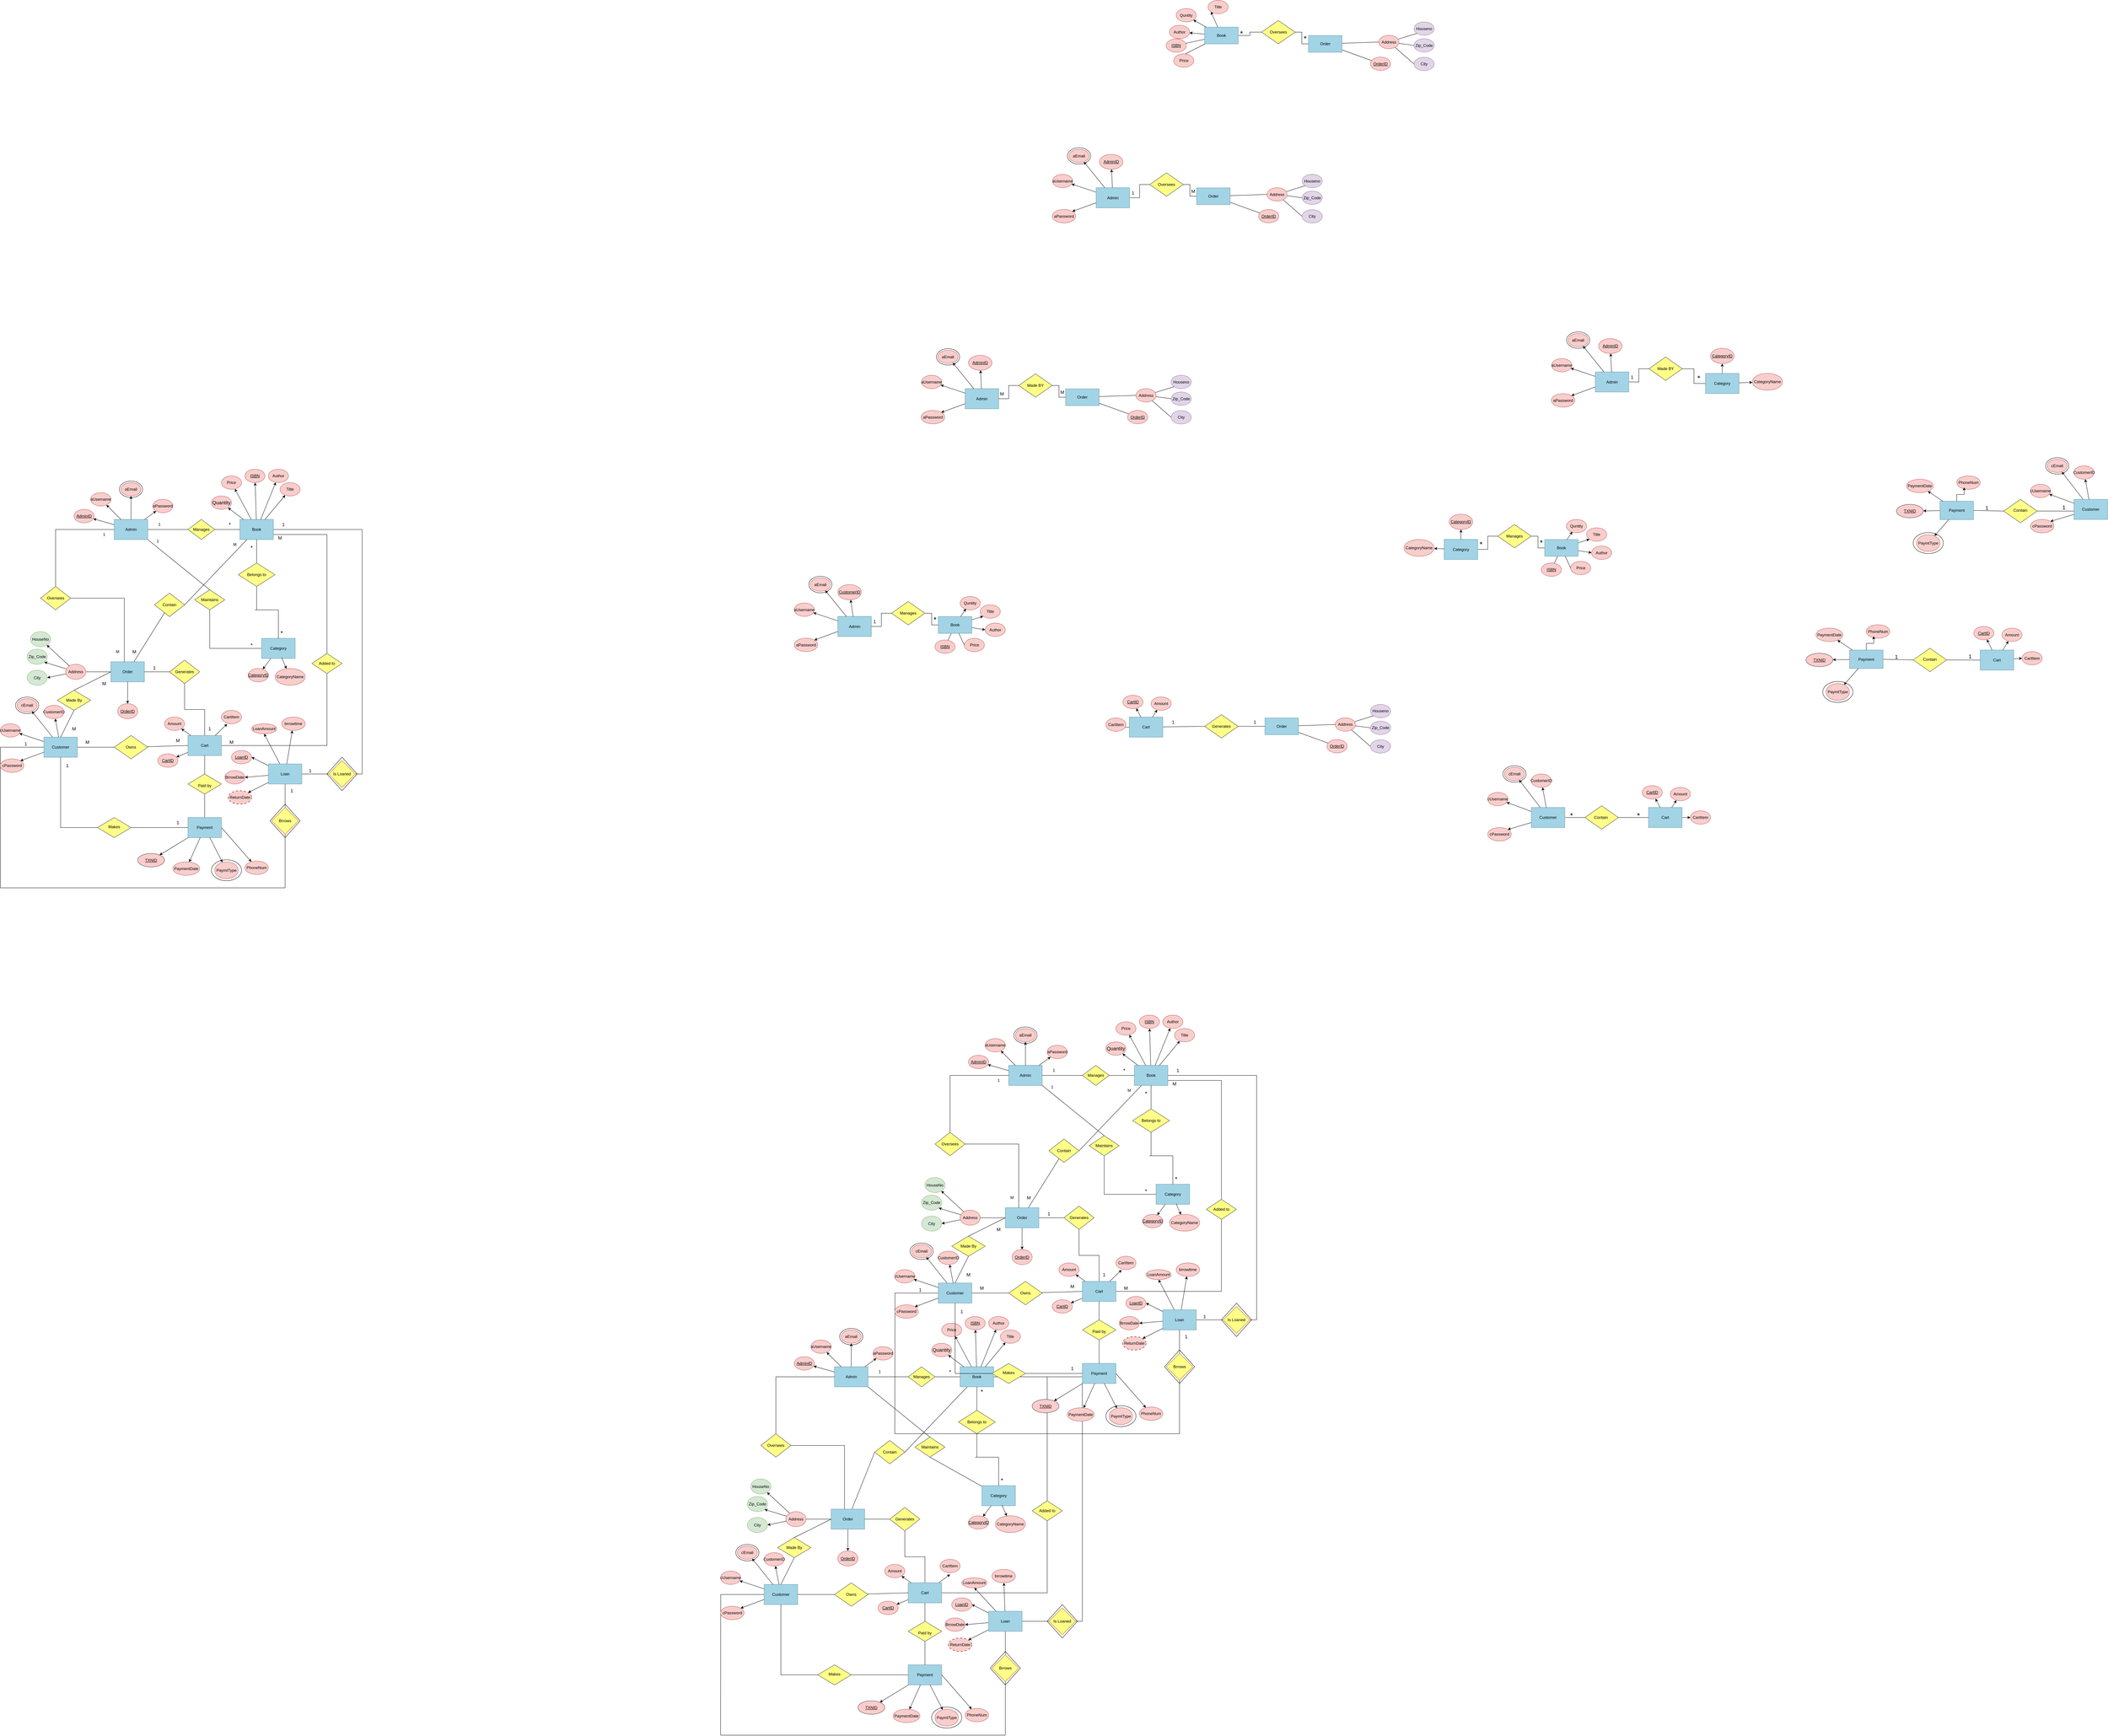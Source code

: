 <mxfile version="26.0.5">
  <diagram name="Page-1" id="6lhcVRIQe2DY9xGinTSk">
    <mxGraphModel dx="1909" dy="3153" grid="1" gridSize="10" guides="1" tooltips="1" connect="1" arrows="1" fold="1" page="0" pageScale="1" pageWidth="1390" pageHeight="980" math="0" shadow="0">
      <root>
        <mxCell id="0" />
        <mxCell id="1" parent="0" />
        <mxCell id="knSOr63fwJM2YxoM46Qa-2" value="Admin" style="rounded=0;whiteSpace=wrap;html=1;fillColor=#a2d4e6;strokeColor=#63919f;" parent="1" vertex="1">
          <mxGeometry x="470" y="-370" width="100" height="60" as="geometry" />
        </mxCell>
        <mxCell id="knSOr63fwJM2YxoM46Qa-3" value="&lt;u&gt;AdminID&lt;/u&gt;" style="ellipse;whiteSpace=wrap;html=1;fillColor=#f8cecc;strokeColor=#b85450;" parent="1" vertex="1">
          <mxGeometry x="350" y="-400" width="60" height="40" as="geometry" />
        </mxCell>
        <mxCell id="knSOr63fwJM2YxoM46Qa-4" parent="1" source="knSOr63fwJM2YxoM46Qa-2" target="knSOr63fwJM2YxoM46Qa-3" edge="1">
          <mxGeometry relative="1" as="geometry" />
        </mxCell>
        <mxCell id="knSOr63fwJM2YxoM46Qa-5" value="aUsername" style="ellipse;whiteSpace=wrap;html=1;fillColor=#f8cecc;strokeColor=#b85450;" parent="1" vertex="1">
          <mxGeometry x="400" y="-450" width="60" height="40" as="geometry" />
        </mxCell>
        <mxCell id="knSOr63fwJM2YxoM46Qa-6" parent="1" source="knSOr63fwJM2YxoM46Qa-2" target="knSOr63fwJM2YxoM46Qa-5" edge="1">
          <mxGeometry relative="1" as="geometry" />
        </mxCell>
        <mxCell id="knSOr63fwJM2YxoM46Qa-7" value="aEmail" style="ellipse;whiteSpace=wrap;html=1;fillColor=#f8cecc;strokeColor=#b85450;" parent="1" vertex="1">
          <mxGeometry x="490" y="-480" width="60" height="40" as="geometry" />
        </mxCell>
        <mxCell id="knSOr63fwJM2YxoM46Qa-8" parent="1" source="knSOr63fwJM2YxoM46Qa-2" target="knSOr63fwJM2YxoM46Qa-7" edge="1">
          <mxGeometry relative="1" as="geometry" />
        </mxCell>
        <mxCell id="knSOr63fwJM2YxoM46Qa-9" value="aPassword" style="ellipse;whiteSpace=wrap;html=1;fillColor=#f8cecc;strokeColor=#b85450;" parent="1" vertex="1">
          <mxGeometry x="585" y="-430" width="60" height="40" as="geometry" />
        </mxCell>
        <mxCell id="knSOr63fwJM2YxoM46Qa-10" parent="1" source="knSOr63fwJM2YxoM46Qa-2" target="knSOr63fwJM2YxoM46Qa-9" edge="1">
          <mxGeometry relative="1" as="geometry" />
        </mxCell>
        <mxCell id="knSOr63fwJM2YxoM46Qa-11" value="Manages" style="rhombus;whiteSpace=wrap;html=1;fillColor=#ffff88;strokeColor=#36393d;" parent="1" vertex="1">
          <mxGeometry x="690" y="-370" width="80" height="60" as="geometry" />
        </mxCell>
        <mxCell id="O4sk9pRc-7Y5kYrbvvXl-145" style="edgeStyle=orthogonalEdgeStyle;rounded=0;orthogonalLoop=1;jettySize=auto;html=1;entryX=0.5;entryY=1;entryDx=0;entryDy=0;endArrow=none;endFill=0;" parent="1" source="knSOr63fwJM2YxoM46Qa-12" target="knSOr63fwJM2YxoM46Qa-86" edge="1">
          <mxGeometry relative="1" as="geometry" />
        </mxCell>
        <mxCell id="knSOr63fwJM2YxoM46Qa-12" value="Category" style="rounded=0;whiteSpace=wrap;html=1;fillColor=#a2d4e6;strokeColor=#63919f;" parent="1" vertex="1">
          <mxGeometry x="910" y="-15" width="100" height="60" as="geometry" />
        </mxCell>
        <mxCell id="knSOr63fwJM2YxoM46Qa-13" value="&lt;u&gt;CategoryID&lt;/u&gt;" style="ellipse;whiteSpace=wrap;html=1;fillColor=#f8cecc;strokeColor=#b85450;" parent="1" vertex="1">
          <mxGeometry x="870" y="75" width="60" height="40" as="geometry" />
        </mxCell>
        <mxCell id="knSOr63fwJM2YxoM46Qa-14" parent="1" source="knSOr63fwJM2YxoM46Qa-12" target="knSOr63fwJM2YxoM46Qa-13" edge="1">
          <mxGeometry relative="1" as="geometry" />
        </mxCell>
        <mxCell id="knSOr63fwJM2YxoM46Qa-15" value="CategoryName" style="ellipse;whiteSpace=wrap;html=1;fillColor=#f8cecc;strokeColor=#b85450;" parent="1" vertex="1">
          <mxGeometry x="950" y="75" width="90" height="50" as="geometry" />
        </mxCell>
        <mxCell id="knSOr63fwJM2YxoM46Qa-16" style="exitX=0.6;exitY=0.971;exitDx=0;exitDy=0;exitPerimeter=0;" parent="1" source="knSOr63fwJM2YxoM46Qa-12" target="knSOr63fwJM2YxoM46Qa-15" edge="1">
          <mxGeometry relative="1" as="geometry">
            <mxPoint x="1000" y="211" as="sourcePoint" />
          </mxGeometry>
        </mxCell>
        <mxCell id="viwkElXMkvqY3WvH5bWG-11" style="edgeStyle=orthogonalEdgeStyle;rounded=0;orthogonalLoop=1;jettySize=auto;html=1;endArrow=none;endFill=0;exitX=1;exitY=0.75;exitDx=0;exitDy=0;" parent="1" source="knSOr63fwJM2YxoM46Qa-17" target="knSOr63fwJM2YxoM46Qa-91" edge="1">
          <mxGeometry relative="1" as="geometry">
            <mxPoint x="1120" y="-190" as="targetPoint" />
            <mxPoint x="940" y="-310" as="sourcePoint" />
          </mxGeometry>
        </mxCell>
        <mxCell id="viwkElXMkvqY3WvH5bWG-37" style="rounded=0;orthogonalLoop=1;jettySize=auto;html=1;entryX=1;entryY=0.5;entryDx=0;entryDy=0;endArrow=none;endFill=0;" parent="1" source="knSOr63fwJM2YxoM46Qa-17" target="viwkElXMkvqY3WvH5bWG-40" edge="1">
          <mxGeometry relative="1" as="geometry">
            <mxPoint x="650" y="-140" as="targetPoint" />
          </mxGeometry>
        </mxCell>
        <mxCell id="XFWJKoRLsI-GRv0qEJuy-27" style="edgeStyle=orthogonalEdgeStyle;rounded=0;orthogonalLoop=1;jettySize=auto;html=1;entryX=1;entryY=0.5;entryDx=0;entryDy=0;endArrow=none;endFill=0;" parent="1" source="knSOr63fwJM2YxoM46Qa-17" target="XFWJKoRLsI-GRv0qEJuy-25" edge="1">
          <mxGeometry relative="1" as="geometry" />
        </mxCell>
        <mxCell id="knSOr63fwJM2YxoM46Qa-17" value="Book" style="rounded=0;whiteSpace=wrap;html=1;fillColor=#a2d4e6;strokeColor=#63919f;" parent="1" vertex="1">
          <mxGeometry x="845" y="-370" width="100" height="60" as="geometry" />
        </mxCell>
        <mxCell id="knSOr63fwJM2YxoM46Qa-18" value="&lt;span id=&quot;docs-internal-guid-73259956-7fff-de5f-6799-3c9fa48e41fe&quot;&gt;&lt;span style=&quot;font-size: 11pt; font-family: Arial, sans-serif; background-color: transparent; font-variant-numeric: normal; font-variant-east-asian: normal; font-variant-alternates: normal; font-variant-position: normal; font-variant-emoji: normal; vertical-align: baseline; white-space-collapse: preserve;&quot;&gt;Quantity&lt;/span&gt;&lt;/span&gt;" style="ellipse;whiteSpace=wrap;html=1;fillColor=#f8cecc;strokeColor=#b85450;" parent="1" vertex="1">
          <mxGeometry x="760" y="-440" width="60" height="40" as="geometry" />
        </mxCell>
        <mxCell id="knSOr63fwJM2YxoM46Qa-19" parent="1" source="knSOr63fwJM2YxoM46Qa-17" target="knSOr63fwJM2YxoM46Qa-18" edge="1">
          <mxGeometry relative="1" as="geometry" />
        </mxCell>
        <mxCell id="knSOr63fwJM2YxoM46Qa-20" value="Title" style="ellipse;whiteSpace=wrap;html=1;fillColor=#f8cecc;strokeColor=#b85450;" parent="1" vertex="1">
          <mxGeometry x="965" y="-480" width="60" height="40" as="geometry" />
        </mxCell>
        <mxCell id="knSOr63fwJM2YxoM46Qa-21" parent="1" source="knSOr63fwJM2YxoM46Qa-17" target="knSOr63fwJM2YxoM46Qa-20" edge="1">
          <mxGeometry relative="1" as="geometry" />
        </mxCell>
        <mxCell id="knSOr63fwJM2YxoM46Qa-22" value="&lt;u&gt;ISBN&lt;/u&gt;" style="ellipse;whiteSpace=wrap;html=1;fillColor=#f8cecc;strokeColor=#b85450;" parent="1" vertex="1">
          <mxGeometry x="860" y="-520" width="60" height="40" as="geometry" />
        </mxCell>
        <mxCell id="knSOr63fwJM2YxoM46Qa-23" parent="1" source="knSOr63fwJM2YxoM46Qa-17" target="knSOr63fwJM2YxoM46Qa-22" edge="1">
          <mxGeometry relative="1" as="geometry" />
        </mxCell>
        <mxCell id="knSOr63fwJM2YxoM46Qa-24" value="Price" style="ellipse;whiteSpace=wrap;html=1;fillColor=#f8cecc;strokeColor=#b85450;" parent="1" vertex="1">
          <mxGeometry x="790" y="-500" width="60" height="40" as="geometry" />
        </mxCell>
        <mxCell id="knSOr63fwJM2YxoM46Qa-25" parent="1" source="knSOr63fwJM2YxoM46Qa-17" target="knSOr63fwJM2YxoM46Qa-24" edge="1">
          <mxGeometry relative="1" as="geometry" />
        </mxCell>
        <mxCell id="knSOr63fwJM2YxoM46Qa-26" value="Author" style="ellipse;whiteSpace=wrap;html=1;fillColor=#f8cecc;strokeColor=#b85450;" parent="1" vertex="1">
          <mxGeometry x="930" y="-520" width="60" height="40" as="geometry" />
        </mxCell>
        <mxCell id="knSOr63fwJM2YxoM46Qa-27" parent="1" source="knSOr63fwJM2YxoM46Qa-17" target="knSOr63fwJM2YxoM46Qa-26" edge="1">
          <mxGeometry relative="1" as="geometry" />
        </mxCell>
        <mxCell id="knSOr63fwJM2YxoM46Qa-28" value="Payment" style="rounded=0;whiteSpace=wrap;html=1;fillColor=#a2d4e6;strokeColor=#63919f;" parent="1" vertex="1">
          <mxGeometry x="690" y="520" width="100" height="60" as="geometry" />
        </mxCell>
        <mxCell id="knSOr63fwJM2YxoM46Qa-31" value="PaymtType" style="ellipse;whiteSpace=wrap;html=1;fillColor=#f8cecc;strokeColor=#b85450;" parent="1" vertex="1">
          <mxGeometry x="770" y="652.5" width="70" height="50" as="geometry" />
        </mxCell>
        <mxCell id="knSOr63fwJM2YxoM46Qa-32" parent="1" source="knSOr63fwJM2YxoM46Qa-28" target="knSOr63fwJM2YxoM46Qa-31" edge="1">
          <mxGeometry relative="1" as="geometry" />
        </mxCell>
        <mxCell id="knSOr63fwJM2YxoM46Qa-33" value="PaymentDate" style="ellipse;whiteSpace=wrap;html=1;fillColor=#f8cecc;strokeColor=#b85450;" parent="1" vertex="1">
          <mxGeometry x="645" y="652.5" width="80" height="40" as="geometry" />
        </mxCell>
        <mxCell id="knSOr63fwJM2YxoM46Qa-34" parent="1" source="knSOr63fwJM2YxoM46Qa-28" target="knSOr63fwJM2YxoM46Qa-33" edge="1">
          <mxGeometry relative="1" as="geometry" />
        </mxCell>
        <mxCell id="knSOr63fwJM2YxoM46Qa-35" value="&lt;u&gt;TXNID&lt;/u&gt;" style="ellipse;whiteSpace=wrap;html=1;fillColor=#ffcccc;strokeColor=#36393d;" parent="1" vertex="1">
          <mxGeometry x="540" y="627.5" width="80" height="40" as="geometry" />
        </mxCell>
        <mxCell id="knSOr63fwJM2YxoM46Qa-36" parent="1" source="knSOr63fwJM2YxoM46Qa-28" target="knSOr63fwJM2YxoM46Qa-35" edge="1">
          <mxGeometry relative="1" as="geometry" />
        </mxCell>
        <mxCell id="viwkElXMkvqY3WvH5bWG-10" style="edgeStyle=orthogonalEdgeStyle;rounded=0;orthogonalLoop=1;jettySize=auto;html=1;entryX=0.5;entryY=1;entryDx=0;entryDy=0;endArrow=none;endFill=0;" parent="1" source="knSOr63fwJM2YxoM46Qa-37" target="knSOr63fwJM2YxoM46Qa-91" edge="1">
          <mxGeometry relative="1" as="geometry" />
        </mxCell>
        <mxCell id="viwkElXMkvqY3WvH5bWG-21" style="edgeStyle=orthogonalEdgeStyle;rounded=0;orthogonalLoop=1;jettySize=auto;html=1;entryX=0.5;entryY=1;entryDx=0;entryDy=0;endArrow=none;endFill=0;" parent="1" source="knSOr63fwJM2YxoM46Qa-37" target="viwkElXMkvqY3WvH5bWG-15" edge="1">
          <mxGeometry relative="1" as="geometry" />
        </mxCell>
        <mxCell id="O4sk9pRc-7Y5kYrbvvXl-2" style="rounded=0;orthogonalLoop=1;jettySize=auto;html=1;entryX=0.283;entryY=1.025;entryDx=0;entryDy=0;entryPerimeter=0;" parent="1" source="knSOr63fwJM2YxoM46Qa-37" target="O4sk9pRc-7Y5kYrbvvXl-1" edge="1">
          <mxGeometry relative="1" as="geometry">
            <mxPoint x="815" y="250" as="targetPoint" />
          </mxGeometry>
        </mxCell>
        <mxCell id="knSOr63fwJM2YxoM46Qa-37" value="Cart" style="rounded=0;whiteSpace=wrap;html=1;fillColor=#a2d4e6;strokeColor=#63919f;" parent="1" vertex="1">
          <mxGeometry x="690" y="275" width="100" height="60" as="geometry" />
        </mxCell>
        <mxCell id="knSOr63fwJM2YxoM46Qa-38" value="&lt;u&gt;CartID&lt;/u&gt;" style="ellipse;whiteSpace=wrap;html=1;fillColor=#f8cecc;strokeColor=#b85450;" parent="1" vertex="1">
          <mxGeometry x="600" y="330" width="60" height="40" as="geometry" />
        </mxCell>
        <mxCell id="knSOr63fwJM2YxoM46Qa-39" parent="1" source="knSOr63fwJM2YxoM46Qa-37" target="knSOr63fwJM2YxoM46Qa-38" edge="1">
          <mxGeometry relative="1" as="geometry" />
        </mxCell>
        <mxCell id="knSOr63fwJM2YxoM46Qa-40" value="Amount" style="ellipse;whiteSpace=wrap;html=1;fillColor=#f8cecc;strokeColor=#b85450;" parent="1" vertex="1">
          <mxGeometry x="620" y="220" width="60" height="40" as="geometry" />
        </mxCell>
        <mxCell id="knSOr63fwJM2YxoM46Qa-41" parent="1" source="knSOr63fwJM2YxoM46Qa-37" target="knSOr63fwJM2YxoM46Qa-40" edge="1">
          <mxGeometry relative="1" as="geometry" />
        </mxCell>
        <mxCell id="viwkElXMkvqY3WvH5bWG-17" style="edgeStyle=orthogonalEdgeStyle;rounded=0;orthogonalLoop=1;jettySize=auto;html=1;entryX=0;entryY=0.5;entryDx=0;entryDy=0;endArrow=none;endFill=0;" parent="1" source="knSOr63fwJM2YxoM46Qa-42" target="viwkElXMkvqY3WvH5bWG-15" edge="1">
          <mxGeometry relative="1" as="geometry" />
        </mxCell>
        <mxCell id="viwkElXMkvqY3WvH5bWG-27" style="rounded=0;orthogonalLoop=1;jettySize=auto;html=1;entryX=1;entryY=0.5;entryDx=0;entryDy=0;endArrow=none;endFill=0;" parent="1" source="knSOr63fwJM2YxoM46Qa-42" target="viwkElXMkvqY3WvH5bWG-22" edge="1">
          <mxGeometry relative="1" as="geometry" />
        </mxCell>
        <mxCell id="viwkElXMkvqY3WvH5bWG-38" style="rounded=0;orthogonalLoop=1;jettySize=auto;html=1;endArrow=none;endFill=0;" parent="1" source="knSOr63fwJM2YxoM46Qa-42" target="viwkElXMkvqY3WvH5bWG-40" edge="1">
          <mxGeometry relative="1" as="geometry">
            <mxPoint x="560" y="10.0" as="targetPoint" />
          </mxGeometry>
        </mxCell>
        <mxCell id="knSOr63fwJM2YxoM46Qa-42" value="Order" style="rounded=0;whiteSpace=wrap;html=1;fillColor=#a2d4e6;strokeColor=#63919f;" parent="1" vertex="1">
          <mxGeometry x="460" y="55" width="100" height="60" as="geometry" />
        </mxCell>
        <mxCell id="knSOr63fwJM2YxoM46Qa-43" value="&lt;u&gt;OrderID&lt;/u&gt;" style="ellipse;whiteSpace=wrap;html=1;fillColor=#f8cecc;strokeColor=#b85450;" parent="1" vertex="1">
          <mxGeometry x="480" y="180" width="60" height="45" as="geometry" />
        </mxCell>
        <mxCell id="knSOr63fwJM2YxoM46Qa-44" parent="1" source="knSOr63fwJM2YxoM46Qa-42" target="knSOr63fwJM2YxoM46Qa-43" edge="1">
          <mxGeometry relative="1" as="geometry" />
        </mxCell>
        <mxCell id="XFWJKoRLsI-GRv0qEJuy-2" style="edgeStyle=orthogonalEdgeStyle;rounded=0;orthogonalLoop=1;jettySize=auto;html=1;elbow=vertical;endArrow=none;endFill=0;" parent="1" source="knSOr63fwJM2YxoM46Qa-49" edge="1">
          <mxGeometry relative="1" as="geometry">
            <mxPoint x="130" y="730" as="targetPoint" />
          </mxGeometry>
        </mxCell>
        <mxCell id="knSOr63fwJM2YxoM46Qa-49" value="Customer" style="rounded=0;whiteSpace=wrap;html=1;fillColor=#a2d4e6;strokeColor=#63919f;" parent="1" vertex="1">
          <mxGeometry x="260" y="280" width="100" height="60" as="geometry" />
        </mxCell>
        <mxCell id="knSOr63fwJM2YxoM46Qa-50" value="CustomerID" style="ellipse;whiteSpace=wrap;html=1;fillColor=#f8cecc;strokeColor=#b85450;" parent="1" vertex="1">
          <mxGeometry x="260" y="185" width="60" height="40" as="geometry" />
        </mxCell>
        <mxCell id="knSOr63fwJM2YxoM46Qa-51" parent="1" source="knSOr63fwJM2YxoM46Qa-49" target="knSOr63fwJM2YxoM46Qa-50" edge="1">
          <mxGeometry relative="1" as="geometry" />
        </mxCell>
        <mxCell id="knSOr63fwJM2YxoM46Qa-52" value="cUsername" style="ellipse;whiteSpace=wrap;html=1;fillColor=#f8cecc;strokeColor=#b85450;" parent="1" vertex="1">
          <mxGeometry x="130" y="240" width="60" height="40" as="geometry" />
        </mxCell>
        <mxCell id="knSOr63fwJM2YxoM46Qa-53" parent="1" source="knSOr63fwJM2YxoM46Qa-49" target="knSOr63fwJM2YxoM46Qa-52" edge="1">
          <mxGeometry relative="1" as="geometry" />
        </mxCell>
        <mxCell id="knSOr63fwJM2YxoM46Qa-54" value="cEmali" style="ellipse;whiteSpace=wrap;html=1;fillColor=#f8cecc;strokeColor=#b85450;" parent="1" vertex="1">
          <mxGeometry x="180" y="165" width="60" height="40" as="geometry" />
        </mxCell>
        <mxCell id="knSOr63fwJM2YxoM46Qa-55" parent="1" source="knSOr63fwJM2YxoM46Qa-49" target="knSOr63fwJM2YxoM46Qa-54" edge="1">
          <mxGeometry relative="1" as="geometry" />
        </mxCell>
        <mxCell id="knSOr63fwJM2YxoM46Qa-56" value="" style="endArrow=none;html=1;rounded=0;entryX=0.5;entryY=1;entryDx=0;entryDy=0;exitX=0.5;exitY=0;exitDx=0;exitDy=0;" parent="1" source="knSOr63fwJM2YxoM46Qa-57" target="knSOr63fwJM2YxoM46Qa-17" edge="1">
          <mxGeometry width="50" height="50" relative="1" as="geometry">
            <mxPoint x="900" y="-210" as="sourcePoint" />
            <mxPoint x="900" y="-171" as="targetPoint" />
          </mxGeometry>
        </mxCell>
        <mxCell id="knSOr63fwJM2YxoM46Qa-57" value="" style="rhombus;whiteSpace=wrap;html=1;fillColor=#ffff88;strokeColor=#36393d;" parent="1" vertex="1">
          <mxGeometry x="840" y="-240" width="110" height="70" as="geometry" />
        </mxCell>
        <mxCell id="knSOr63fwJM2YxoM46Qa-59" value="Belongs to" style="text;html=1;align=center;verticalAlign=middle;whiteSpace=wrap;rounded=0;fillColor=none;strokeColor=none;glass=0;gradientColor=none;" parent="1" vertex="1">
          <mxGeometry x="865" y="-220" width="60" height="30" as="geometry" />
        </mxCell>
        <mxCell id="viwkElXMkvqY3WvH5bWG-7" style="rounded=0;orthogonalLoop=1;jettySize=auto;html=1;entryX=0;entryY=0.5;entryDx=0;entryDy=0;endArrow=none;endFill=0;" parent="1" source="knSOr63fwJM2YxoM46Qa-60" target="knSOr63fwJM2YxoM46Qa-37" edge="1">
          <mxGeometry relative="1" as="geometry">
            <mxPoint x="670" y="300" as="targetPoint" />
          </mxGeometry>
        </mxCell>
        <mxCell id="knSOr63fwJM2YxoM46Qa-60" value="" style="rhombus;whiteSpace=wrap;html=1;fillColor=#ffff88;strokeColor=#36393d;" parent="1" vertex="1">
          <mxGeometry x="470" y="275" width="100" height="70" as="geometry" />
        </mxCell>
        <mxCell id="knSOr63fwJM2YxoM46Qa-61" value="Owns" style="text;html=1;align=center;verticalAlign=middle;whiteSpace=wrap;rounded=0;" parent="1" vertex="1">
          <mxGeometry x="490" y="295" width="60" height="30" as="geometry" />
        </mxCell>
        <mxCell id="knSOr63fwJM2YxoM46Qa-62" value="" style="endArrow=none;html=1;rounded=0;entryX=0;entryY=0.5;entryDx=0;entryDy=0;exitX=1;exitY=0.5;exitDx=0;exitDy=0;" parent="1" source="knSOr63fwJM2YxoM46Qa-11" target="knSOr63fwJM2YxoM46Qa-17" edge="1">
          <mxGeometry width="50" height="50" relative="1" as="geometry">
            <mxPoint x="390" y="-160" as="sourcePoint" />
            <mxPoint x="440" y="-210" as="targetPoint" />
          </mxGeometry>
        </mxCell>
        <mxCell id="knSOr63fwJM2YxoM46Qa-65" value="" style="endArrow=none;html=1;rounded=0;entryX=0;entryY=0.5;entryDx=0;entryDy=0;exitX=1;exitY=0.5;exitDx=0;exitDy=0;" parent="1" source="knSOr63fwJM2YxoM46Qa-49" target="knSOr63fwJM2YxoM46Qa-60" edge="1">
          <mxGeometry width="50" height="50" relative="1" as="geometry">
            <mxPoint x="420" y="245" as="sourcePoint" />
            <mxPoint x="510" y="110" as="targetPoint" />
          </mxGeometry>
        </mxCell>
        <mxCell id="viwkElXMkvqY3WvH5bWG-8" style="rounded=0;orthogonalLoop=1;jettySize=auto;html=1;entryX=0.5;entryY=0;entryDx=0;entryDy=0;endArrow=none;endFill=0;" parent="1" source="knSOr63fwJM2YxoM46Qa-66" target="knSOr63fwJM2YxoM46Qa-28" edge="1">
          <mxGeometry relative="1" as="geometry" />
        </mxCell>
        <mxCell id="knSOr63fwJM2YxoM46Qa-66" value="" style="rhombus;whiteSpace=wrap;html=1;fillColor=#ffff88;strokeColor=#36393d;" parent="1" vertex="1">
          <mxGeometry x="690" y="390" width="100" height="60" as="geometry" />
        </mxCell>
        <mxCell id="knSOr63fwJM2YxoM46Qa-67" value="" style="endArrow=none;html=1;rounded=0;entryX=0.5;entryY=0;entryDx=0;entryDy=0;exitX=0.5;exitY=1;exitDx=0;exitDy=0;" parent="1" source="knSOr63fwJM2YxoM46Qa-37" target="knSOr63fwJM2YxoM46Qa-66" edge="1">
          <mxGeometry width="50" height="50" relative="1" as="geometry">
            <mxPoint x="750" y="260" as="sourcePoint" />
            <mxPoint x="749.81" y="325" as="targetPoint" />
          </mxGeometry>
        </mxCell>
        <mxCell id="knSOr63fwJM2YxoM46Qa-69" value="Paid by" style="text;html=1;align=center;verticalAlign=middle;whiteSpace=wrap;rounded=0;" parent="1" vertex="1">
          <mxGeometry x="710" y="410" width="60" height="30" as="geometry" />
        </mxCell>
        <mxCell id="knSOr63fwJM2YxoM46Qa-70" value="" style="rhombus;whiteSpace=wrap;html=1;fillColor=#ffff88;strokeColor=#36393d;" parent="1" vertex="1">
          <mxGeometry x="250" y="-170" width="90" height="70" as="geometry" />
        </mxCell>
        <mxCell id="knSOr63fwJM2YxoM46Qa-71" value="Oversees" style="text;html=1;align=center;verticalAlign=middle;whiteSpace=wrap;rounded=0;" parent="1" vertex="1">
          <mxGeometry x="265" y="-150" width="60" height="30" as="geometry" />
        </mxCell>
        <mxCell id="knSOr63fwJM2YxoM46Qa-72" value="" style="endArrow=none;html=1;rounded=0;entryX=0;entryY=0.5;entryDx=0;entryDy=0;exitX=0.5;exitY=0;exitDx=0;exitDy=0;" parent="1" source="knSOr63fwJM2YxoM46Qa-70" target="knSOr63fwJM2YxoM46Qa-2" edge="1">
          <mxGeometry width="50" height="50" relative="1" as="geometry">
            <mxPoint x="540" y="50" as="sourcePoint" />
            <mxPoint x="590" as="targetPoint" />
            <Array as="points">
              <mxPoint x="295" y="-340" />
            </Array>
          </mxGeometry>
        </mxCell>
        <mxCell id="knSOr63fwJM2YxoM46Qa-73" value="" style="endArrow=none;html=1;rounded=0;entryX=1;entryY=0.5;entryDx=0;entryDy=0;exitX=0.4;exitY=0;exitDx=0;exitDy=0;exitPerimeter=0;" parent="1" source="knSOr63fwJM2YxoM46Qa-42" target="knSOr63fwJM2YxoM46Qa-70" edge="1">
          <mxGeometry width="50" height="50" relative="1" as="geometry">
            <mxPoint x="560" y="40" as="sourcePoint" />
            <mxPoint x="570" y="-10" as="targetPoint" />
            <Array as="points">
              <mxPoint x="500" y="-135" />
            </Array>
          </mxGeometry>
        </mxCell>
        <mxCell id="knSOr63fwJM2YxoM46Qa-78" value="" style="rhombus;whiteSpace=wrap;html=1;fillColor=#ffff88;strokeColor=#36393d;" parent="1" vertex="1">
          <mxGeometry x="300" y="140" width="100" height="60" as="geometry" />
        </mxCell>
        <mxCell id="knSOr63fwJM2YxoM46Qa-79" value="" style="endArrow=none;html=1;rounded=0;exitX=0.5;exitY=0;exitDx=0;exitDy=0;entryX=0;entryY=0.5;entryDx=0;entryDy=0;" parent="1" source="knSOr63fwJM2YxoM46Qa-78" target="knSOr63fwJM2YxoM46Qa-42" edge="1">
          <mxGeometry width="50" height="50" relative="1" as="geometry">
            <mxPoint x="730" y="120" as="sourcePoint" />
            <mxPoint x="520" y="70" as="targetPoint" />
          </mxGeometry>
        </mxCell>
        <mxCell id="knSOr63fwJM2YxoM46Qa-80" value="" style="endArrow=none;html=1;rounded=0;exitX=0.5;exitY=0;exitDx=0;exitDy=0;entryX=0.5;entryY=1;entryDx=0;entryDy=0;" parent="1" source="knSOr63fwJM2YxoM46Qa-49" target="knSOr63fwJM2YxoM46Qa-78" edge="1">
          <mxGeometry width="50" height="50" relative="1" as="geometry">
            <mxPoint x="730" y="120" as="sourcePoint" />
            <mxPoint x="780" y="70" as="targetPoint" />
          </mxGeometry>
        </mxCell>
        <mxCell id="knSOr63fwJM2YxoM46Qa-81" value="Made By" style="text;html=1;align=center;verticalAlign=middle;whiteSpace=wrap;rounded=0;" parent="1" vertex="1">
          <mxGeometry x="320" y="155" width="60" height="30" as="geometry" />
        </mxCell>
        <mxCell id="knSOr63fwJM2YxoM46Qa-82" value="" style="rhombus;whiteSpace=wrap;html=1;fillColor=#ffff88;strokeColor=#36393d;" parent="1" vertex="1">
          <mxGeometry x="420" y="520" width="100" height="60" as="geometry" />
        </mxCell>
        <mxCell id="knSOr63fwJM2YxoM46Qa-83" value="Makes" style="text;html=1;align=center;verticalAlign=middle;whiteSpace=wrap;rounded=0;" parent="1" vertex="1">
          <mxGeometry x="440" y="535" width="60" height="25" as="geometry" />
        </mxCell>
        <mxCell id="knSOr63fwJM2YxoM46Qa-84" value="" style="endArrow=none;html=1;rounded=0;entryX=0;entryY=0.5;entryDx=0;entryDy=0;exitX=1;exitY=0.5;exitDx=0;exitDy=0;" parent="1" source="knSOr63fwJM2YxoM46Qa-82" target="knSOr63fwJM2YxoM46Qa-28" edge="1">
          <mxGeometry width="50" height="50" relative="1" as="geometry">
            <mxPoint x="610" y="420" as="sourcePoint" />
            <mxPoint x="660" y="370" as="targetPoint" />
          </mxGeometry>
        </mxCell>
        <mxCell id="knSOr63fwJM2YxoM46Qa-85" value="" style="endArrow=none;html=1;rounded=0;exitX=0.5;exitY=1;exitDx=0;exitDy=0;entryX=0;entryY=0.5;entryDx=0;entryDy=0;" parent="1" source="knSOr63fwJM2YxoM46Qa-49" target="knSOr63fwJM2YxoM46Qa-82" edge="1">
          <mxGeometry width="50" height="50" relative="1" as="geometry">
            <mxPoint x="610" y="420" as="sourcePoint" />
            <mxPoint x="660" y="370" as="targetPoint" />
            <Array as="points">
              <mxPoint x="310" y="550" />
            </Array>
          </mxGeometry>
        </mxCell>
        <mxCell id="knSOr63fwJM2YxoM46Qa-86" value="" style="rhombus;whiteSpace=wrap;html=1;fillColor=#ffff88;strokeColor=#36393d;" parent="1" vertex="1">
          <mxGeometry x="710" y="-160" width="90" height="60" as="geometry" />
        </mxCell>
        <mxCell id="knSOr63fwJM2YxoM46Qa-89" value="Maintains" style="text;html=1;align=center;verticalAlign=middle;whiteSpace=wrap;rounded=0;" parent="1" vertex="1">
          <mxGeometry x="725" y="-145" width="60" height="30" as="geometry" />
        </mxCell>
        <mxCell id="knSOr63fwJM2YxoM46Qa-91" value="" style="rhombus;whiteSpace=wrap;html=1;fillColor=#ffff88;strokeColor=#36393d;" parent="1" vertex="1">
          <mxGeometry x="1060" y="30" width="90" height="60" as="geometry" />
        </mxCell>
        <mxCell id="knSOr63fwJM2YxoM46Qa-94" value="Added to" style="text;html=1;align=center;verticalAlign=middle;whiteSpace=wrap;rounded=0;" parent="1" vertex="1">
          <mxGeometry x="1075" y="45" width="60" height="30" as="geometry" />
        </mxCell>
        <mxCell id="pzduVk1Wxx4do5fI0MAX-31" value="" style="endArrow=classic;html=1;rounded=0;exitX=1;exitY=0.5;exitDx=0;exitDy=0;" parent="1" source="knSOr63fwJM2YxoM46Qa-28" target="pzduVk1Wxx4do5fI0MAX-32" edge="1">
          <mxGeometry width="50" height="50" relative="1" as="geometry">
            <mxPoint x="990" y="600" as="sourcePoint" />
            <mxPoint x="1010" y="630" as="targetPoint" />
          </mxGeometry>
        </mxCell>
        <mxCell id="pzduVk1Wxx4do5fI0MAX-32" value="PhoneNum" style="ellipse;whiteSpace=wrap;html=1;fillColor=#f8cecc;strokeColor=#b85450;" parent="1" vertex="1">
          <mxGeometry x="860" y="650" width="70" height="40" as="geometry" />
        </mxCell>
        <mxCell id="pzduVk1Wxx4do5fI0MAX-35" value="" style="endArrow=classic;html=1;rounded=0;exitX=0;exitY=0.75;exitDx=0;exitDy=0;entryX=1;entryY=0;entryDx=0;entryDy=0;" parent="1" source="knSOr63fwJM2YxoM46Qa-49" target="pzduVk1Wxx4do5fI0MAX-36" edge="1">
          <mxGeometry width="50" height="50" relative="1" as="geometry">
            <mxPoint x="220" y="250" as="sourcePoint" />
            <mxPoint x="70" y="300" as="targetPoint" />
          </mxGeometry>
        </mxCell>
        <mxCell id="pzduVk1Wxx4do5fI0MAX-36" value="cPassword" style="ellipse;whiteSpace=wrap;html=1;fillColor=#f8cecc;strokeColor=#b85450;" parent="1" vertex="1">
          <mxGeometry x="130" y="345" width="70" height="40" as="geometry" />
        </mxCell>
        <mxCell id="pzduVk1Wxx4do5fI0MAX-38" value="" style="endArrow=none;html=1;rounded=0;entryX=0;entryY=0.5;entryDx=0;entryDy=0;exitX=1;exitY=0.5;exitDx=0;exitDy=0;" parent="1" source="knSOr63fwJM2YxoM46Qa-2" target="knSOr63fwJM2YxoM46Qa-11" edge="1">
          <mxGeometry width="50" height="50" relative="1" as="geometry">
            <mxPoint x="610" y="-310" as="sourcePoint" />
            <mxPoint x="660" y="-360" as="targetPoint" />
          </mxGeometry>
        </mxCell>
        <mxCell id="pzduVk1Wxx4do5fI0MAX-40" value="" style="endArrow=none;html=1;rounded=0;entryX=0.5;entryY=1;entryDx=0;entryDy=0;" parent="1" target="knSOr63fwJM2YxoM46Qa-57" edge="1">
          <mxGeometry width="50" height="50" relative="1" as="geometry">
            <mxPoint x="895" y="-100" as="sourcePoint" />
            <mxPoint x="990" y="-120" as="targetPoint" />
          </mxGeometry>
        </mxCell>
        <mxCell id="pzduVk1Wxx4do5fI0MAX-42" value="" style="endArrow=none;html=1;rounded=0;exitX=0.5;exitY=0;exitDx=0;exitDy=0;" parent="1" source="knSOr63fwJM2YxoM46Qa-12" edge="1">
          <mxGeometry width="50" height="50" relative="1" as="geometry">
            <mxPoint x="952.607" y="-15.0" as="sourcePoint" />
            <mxPoint x="960" y="-100" as="targetPoint" />
          </mxGeometry>
        </mxCell>
        <mxCell id="pzduVk1Wxx4do5fI0MAX-43" value="" style="endArrow=none;html=1;rounded=0;" parent="1" edge="1">
          <mxGeometry width="50" height="50" relative="1" as="geometry">
            <mxPoint x="890" y="-100" as="sourcePoint" />
            <mxPoint x="960" y="-100" as="targetPoint" />
          </mxGeometry>
        </mxCell>
        <mxCell id="pzduVk1Wxx4do5fI0MAX-44" value="" style="endArrow=none;html=1;rounded=0;entryX=0.5;entryY=0;entryDx=0;entryDy=0;exitX=1;exitY=1;exitDx=0;exitDy=0;" parent="1" source="knSOr63fwJM2YxoM46Qa-2" target="knSOr63fwJM2YxoM46Qa-86" edge="1">
          <mxGeometry width="50" height="50" relative="1" as="geometry">
            <mxPoint x="630" y="-280" as="sourcePoint" />
            <mxPoint x="580" y="-230" as="targetPoint" />
          </mxGeometry>
        </mxCell>
        <mxCell id="viwkElXMkvqY3WvH5bWG-15" value="" style="rhombus;whiteSpace=wrap;html=1;fillColor=#ffff88;strokeColor=#36393d;" parent="1" vertex="1">
          <mxGeometry x="635" y="50" width="90" height="70" as="geometry" />
        </mxCell>
        <mxCell id="viwkElXMkvqY3WvH5bWG-16" value="Generates" style="text;html=1;align=center;verticalAlign=middle;whiteSpace=wrap;rounded=0;" parent="1" vertex="1">
          <mxGeometry x="650" y="70" width="60" height="30" as="geometry" />
        </mxCell>
        <mxCell id="viwkElXMkvqY3WvH5bWG-29" style="rounded=0;orthogonalLoop=1;jettySize=auto;html=1;entryX=1;entryY=1;entryDx=0;entryDy=0;" parent="1" source="viwkElXMkvqY3WvH5bWG-22" target="viwkElXMkvqY3WvH5bWG-34" edge="1">
          <mxGeometry relative="1" as="geometry">
            <mxPoint x="272" y="3" as="targetPoint" />
          </mxGeometry>
        </mxCell>
        <mxCell id="viwkElXMkvqY3WvH5bWG-31" style="rounded=0;orthogonalLoop=1;jettySize=auto;html=1;entryX=1;entryY=0.5;entryDx=0;entryDy=0;" parent="1" source="viwkElXMkvqY3WvH5bWG-22" target="viwkElXMkvqY3WvH5bWG-30" edge="1">
          <mxGeometry relative="1" as="geometry" />
        </mxCell>
        <mxCell id="viwkElXMkvqY3WvH5bWG-36" style="rounded=0;orthogonalLoop=1;jettySize=auto;html=1;" parent="1" source="viwkElXMkvqY3WvH5bWG-22" target="viwkElXMkvqY3WvH5bWG-35" edge="1">
          <mxGeometry relative="1" as="geometry" />
        </mxCell>
        <mxCell id="viwkElXMkvqY3WvH5bWG-22" value="Address" style="ellipse;whiteSpace=wrap;html=1;fillColor=#f8cecc;strokeColor=#b85450;" parent="1" vertex="1">
          <mxGeometry x="325" y="62.5" width="60" height="45" as="geometry" />
        </mxCell>
        <mxCell id="viwkElXMkvqY3WvH5bWG-30" value="City" style="ellipse;whiteSpace=wrap;html=1;fillColor=#d5e8d4;strokeColor=#82b366;" parent="1" vertex="1">
          <mxGeometry x="210" y="80" width="60" height="45" as="geometry" />
        </mxCell>
        <mxCell id="viwkElXMkvqY3WvH5bWG-34" value="Zip_Code" style="ellipse;whiteSpace=wrap;html=1;fillColor=#d5e8d4;strokeColor=#82b366;" parent="1" vertex="1">
          <mxGeometry x="210" y="17.5" width="60" height="45" as="geometry" />
        </mxCell>
        <mxCell id="viwkElXMkvqY3WvH5bWG-35" value="HouseNo" style="ellipse;whiteSpace=wrap;html=1;fillColor=#d5e8d4;strokeColor=#82b366;" parent="1" vertex="1">
          <mxGeometry x="220" y="-35" width="60" height="45" as="geometry" />
        </mxCell>
        <mxCell id="viwkElXMkvqY3WvH5bWG-40" value="" style="rhombus;whiteSpace=wrap;html=1;fillColor=#ffff88;strokeColor=#36393d;" parent="1" vertex="1">
          <mxGeometry x="590" y="-150" width="90" height="70" as="geometry" />
        </mxCell>
        <mxCell id="viwkElXMkvqY3WvH5bWG-41" value="Contain" style="text;html=1;align=center;verticalAlign=middle;whiteSpace=wrap;rounded=0;" parent="1" vertex="1">
          <mxGeometry x="605" y="-130" width="60" height="30" as="geometry" />
        </mxCell>
        <mxCell id="viwkElXMkvqY3WvH5bWG-46" value="" style="ellipse;whiteSpace=wrap;html=1;fillColor=none;fontStyle=0" parent="1" vertex="1">
          <mxGeometry x="175.5" y="160.5" width="69" height="49" as="geometry" />
        </mxCell>
        <mxCell id="XFWJKoRLsI-GRv0qEJuy-6" value="" style="edgeStyle=orthogonalEdgeStyle;rounded=0;orthogonalLoop=1;jettySize=auto;html=1;endArrow=none;endFill=0;" parent="1" source="XFWJKoRLsI-GRv0qEJuy-1" target="XFWJKoRLsI-GRv0qEJuy-5" edge="1">
          <mxGeometry relative="1" as="geometry" />
        </mxCell>
        <mxCell id="XFWJKoRLsI-GRv0qEJuy-13" style="rounded=0;orthogonalLoop=1;jettySize=auto;html=1;entryX=1;entryY=0.5;entryDx=0;entryDy=0;" parent="1" source="XFWJKoRLsI-GRv0qEJuy-1" target="XFWJKoRLsI-GRv0qEJuy-12" edge="1">
          <mxGeometry relative="1" as="geometry" />
        </mxCell>
        <mxCell id="XFWJKoRLsI-GRv0qEJuy-15" style="rounded=0;orthogonalLoop=1;jettySize=auto;html=1;entryX=1;entryY=0;entryDx=0;entryDy=0;" parent="1" source="XFWJKoRLsI-GRv0qEJuy-1" target="XFWJKoRLsI-GRv0qEJuy-14" edge="1">
          <mxGeometry relative="1" as="geometry" />
        </mxCell>
        <mxCell id="XFWJKoRLsI-GRv0qEJuy-16" style="rounded=0;orthogonalLoop=1;jettySize=auto;html=1;entryX=1;entryY=0.5;entryDx=0;entryDy=0;" parent="1" source="XFWJKoRLsI-GRv0qEJuy-1" target="XFWJKoRLsI-GRv0qEJuy-10" edge="1">
          <mxGeometry relative="1" as="geometry" />
        </mxCell>
        <mxCell id="XFWJKoRLsI-GRv0qEJuy-26" style="rounded=0;orthogonalLoop=1;jettySize=auto;html=1;entryX=0;entryY=0.5;entryDx=0;entryDy=0;endArrow=none;endFill=0;" parent="1" source="XFWJKoRLsI-GRv0qEJuy-1" target="XFWJKoRLsI-GRv0qEJuy-25" edge="1">
          <mxGeometry relative="1" as="geometry" />
        </mxCell>
        <mxCell id="XFWJKoRLsI-GRv0qEJuy-29" style="rounded=0;orthogonalLoop=1;jettySize=auto;html=1;entryX=0.5;entryY=1;entryDx=0;entryDy=0;" parent="1" source="XFWJKoRLsI-GRv0qEJuy-1" target="XFWJKoRLsI-GRv0qEJuy-28" edge="1">
          <mxGeometry relative="1" as="geometry" />
        </mxCell>
        <mxCell id="sQEM4rGQxNSdItZbO9cQ-2" style="rounded=0;orthogonalLoop=1;jettySize=auto;html=1;" parent="1" source="XFWJKoRLsI-GRv0qEJuy-1" target="sQEM4rGQxNSdItZbO9cQ-1" edge="1">
          <mxGeometry relative="1" as="geometry" />
        </mxCell>
        <mxCell id="XFWJKoRLsI-GRv0qEJuy-1" value="Loan" style="rounded=0;whiteSpace=wrap;html=1;fillColor=#a2d4e6;strokeColor=#63919f;" parent="1" vertex="1">
          <mxGeometry x="930" y="360" width="100" height="60" as="geometry" />
        </mxCell>
        <mxCell id="XFWJKoRLsI-GRv0qEJuy-7" style="rounded=0;orthogonalLoop=1;jettySize=auto;html=1;endArrow=none;endFill=0;" parent="1" source="XFWJKoRLsI-GRv0qEJuy-5" edge="1">
          <mxGeometry relative="1" as="geometry">
            <mxPoint x="980" y="730" as="targetPoint" />
          </mxGeometry>
        </mxCell>
        <mxCell id="XFWJKoRLsI-GRv0qEJuy-5" value="Brrows" style="rhombus;whiteSpace=wrap;html=1;fillColor=#FFFF88;strokeColor=#b46504;rounded=0;" parent="1" vertex="1">
          <mxGeometry x="940" y="490" width="80" height="80" as="geometry" />
        </mxCell>
        <mxCell id="XFWJKoRLsI-GRv0qEJuy-8" value="" style="endArrow=none;html=1;rounded=0;" parent="1" edge="1">
          <mxGeometry width="50" height="50" relative="1" as="geometry">
            <mxPoint x="130" y="730" as="sourcePoint" />
            <mxPoint x="980" y="730" as="targetPoint" />
          </mxGeometry>
        </mxCell>
        <mxCell id="XFWJKoRLsI-GRv0qEJuy-10" value="&lt;u&gt;LoanID&lt;/u&gt;" style="ellipse;whiteSpace=wrap;html=1;fillColor=#f8cecc;strokeColor=#b85450;" parent="1" vertex="1">
          <mxGeometry x="820" y="320" width="60" height="40" as="geometry" />
        </mxCell>
        <mxCell id="XFWJKoRLsI-GRv0qEJuy-12" value="BrrowDate" style="ellipse;whiteSpace=wrap;html=1;fillColor=#f8cecc;strokeColor=#b85450;" parent="1" vertex="1">
          <mxGeometry x="800" y="380" width="60" height="40" as="geometry" />
        </mxCell>
        <mxCell id="XFWJKoRLsI-GRv0qEJuy-14" value="ReturnDate" style="ellipse;whiteSpace=wrap;html=1;fillColor=#f8cecc;strokeColor=#b85450;dashed=1;strokeWidth=2;" parent="1" vertex="1">
          <mxGeometry x="810" y="440" width="70" height="40" as="geometry" />
        </mxCell>
        <mxCell id="XFWJKoRLsI-GRv0qEJuy-25" value="Is Loaned" style="rhombus;whiteSpace=wrap;html=1;fillColor=#FFFF88;strokeColor=#b46504;rounded=0;" parent="1" vertex="1">
          <mxGeometry x="1110" y="350" width="80" height="80" as="geometry" />
        </mxCell>
        <mxCell id="XFWJKoRLsI-GRv0qEJuy-28" value="LoanAmount" style="ellipse;whiteSpace=wrap;html=1;fillColor=#f8cecc;strokeColor=#b85450;" parent="1" vertex="1">
          <mxGeometry x="880" y="240" width="75" height="30" as="geometry" />
        </mxCell>
        <mxCell id="XFWJKoRLsI-GRv0qEJuy-30" value="" style="rhombus;whiteSpace=wrap;html=1;fillColor=none;" parent="1" vertex="1">
          <mxGeometry x="935" y="480" width="90" height="100" as="geometry" />
        </mxCell>
        <mxCell id="XFWJKoRLsI-GRv0qEJuy-31" value="" style="rhombus;whiteSpace=wrap;html=1;fillColor=none;" parent="1" vertex="1">
          <mxGeometry x="1105" y="340" width="90" height="100" as="geometry" />
        </mxCell>
        <mxCell id="XFWJKoRLsI-GRv0qEJuy-32" value="" style="ellipse;whiteSpace=wrap;html=1;fillColor=none;fontStyle=0" parent="1" vertex="1">
          <mxGeometry x="485.5" y="-484.5" width="69" height="49" as="geometry" />
        </mxCell>
        <mxCell id="sQEM4rGQxNSdItZbO9cQ-1" value="brrowtime" style="ellipse;whiteSpace=wrap;html=1;fillColor=#f8cecc;strokeColor=#b85450;" parent="1" vertex="1">
          <mxGeometry x="970" y="220" width="70" height="40" as="geometry" />
        </mxCell>
        <mxCell id="sQEM4rGQxNSdItZbO9cQ-3" value="" style="ellipse;whiteSpace=wrap;html=1;fillColor=none;" parent="1" vertex="1">
          <mxGeometry x="760" y="646.25" width="90" height="62.5" as="geometry" />
        </mxCell>
        <mxCell id="O4sk9pRc-7Y5kYrbvvXl-1" value="CartItem" style="ellipse;whiteSpace=wrap;html=1;fillColor=#f8cecc;strokeColor=#b85450;" parent="1" vertex="1">
          <mxGeometry x="790" y="200" width="60" height="40" as="geometry" />
        </mxCell>
        <mxCell id="O4sk9pRc-7Y5kYrbvvXl-3" value="1" style="text;html=1;align=center;verticalAlign=middle;whiteSpace=wrap;rounded=0;" parent="1" vertex="1">
          <mxGeometry x="575" y="-370" width="60" height="30" as="geometry" />
        </mxCell>
        <mxCell id="O4sk9pRc-7Y5kYrbvvXl-4" value="&lt;font style=&quot;font-size: 16px;&quot;&gt;*&lt;/font&gt;" style="text;html=1;align=center;verticalAlign=middle;whiteSpace=wrap;rounded=0;" parent="1" vertex="1">
          <mxGeometry x="785" y="-370" width="60" height="30" as="geometry" />
        </mxCell>
        <mxCell id="O4sk9pRc-7Y5kYrbvvXl-7" value="&lt;font style=&quot;font-size: 18px;&quot;&gt;*&lt;/font&gt;" style="text;html=1;align=center;verticalAlign=middle;whiteSpace=wrap;rounded=0;" parent="1" vertex="1">
          <mxGeometry x="940" y="-45" width="60" height="30" as="geometry" />
        </mxCell>
        <mxCell id="O4sk9pRc-7Y5kYrbvvXl-8" value="Admin" style="rounded=0;whiteSpace=wrap;html=1;fillColor=#a2d4e6;strokeColor=#63919f;" parent="1" vertex="1">
          <mxGeometry x="2620" y="2160" width="100" height="60" as="geometry" />
        </mxCell>
        <mxCell id="O4sk9pRc-7Y5kYrbvvXl-9" value="&lt;u&gt;AdminID&lt;/u&gt;" style="ellipse;whiteSpace=wrap;html=1;fillColor=#f8cecc;strokeColor=#b85450;" parent="1" vertex="1">
          <mxGeometry x="2500" y="2130" width="60" height="40" as="geometry" />
        </mxCell>
        <mxCell id="O4sk9pRc-7Y5kYrbvvXl-10" parent="1" source="O4sk9pRc-7Y5kYrbvvXl-8" target="O4sk9pRc-7Y5kYrbvvXl-9" edge="1">
          <mxGeometry relative="1" as="geometry" />
        </mxCell>
        <mxCell id="O4sk9pRc-7Y5kYrbvvXl-11" value="aUsername" style="ellipse;whiteSpace=wrap;html=1;fillColor=#f8cecc;strokeColor=#b85450;" parent="1" vertex="1">
          <mxGeometry x="2550" y="2080" width="60" height="40" as="geometry" />
        </mxCell>
        <mxCell id="O4sk9pRc-7Y5kYrbvvXl-12" parent="1" source="O4sk9pRc-7Y5kYrbvvXl-8" target="O4sk9pRc-7Y5kYrbvvXl-11" edge="1">
          <mxGeometry relative="1" as="geometry" />
        </mxCell>
        <mxCell id="O4sk9pRc-7Y5kYrbvvXl-13" value="aEmail" style="ellipse;whiteSpace=wrap;html=1;fillColor=#f8cecc;strokeColor=#b85450;" parent="1" vertex="1">
          <mxGeometry x="2640" y="2050" width="60" height="40" as="geometry" />
        </mxCell>
        <mxCell id="O4sk9pRc-7Y5kYrbvvXl-14" parent="1" source="O4sk9pRc-7Y5kYrbvvXl-8" target="O4sk9pRc-7Y5kYrbvvXl-13" edge="1">
          <mxGeometry relative="1" as="geometry" />
        </mxCell>
        <mxCell id="O4sk9pRc-7Y5kYrbvvXl-15" value="aPassword" style="ellipse;whiteSpace=wrap;html=1;fillColor=#f8cecc;strokeColor=#b85450;" parent="1" vertex="1">
          <mxGeometry x="2735" y="2100" width="60" height="40" as="geometry" />
        </mxCell>
        <mxCell id="O4sk9pRc-7Y5kYrbvvXl-16" parent="1" source="O4sk9pRc-7Y5kYrbvvXl-8" target="O4sk9pRc-7Y5kYrbvvXl-15" edge="1">
          <mxGeometry relative="1" as="geometry" />
        </mxCell>
        <mxCell id="O4sk9pRc-7Y5kYrbvvXl-17" value="Manages" style="rhombus;whiteSpace=wrap;html=1;fillColor=#ffff88;strokeColor=#36393d;" parent="1" vertex="1">
          <mxGeometry x="2840" y="2160" width="80" height="60" as="geometry" />
        </mxCell>
        <mxCell id="O4sk9pRc-7Y5kYrbvvXl-18" value="Category" style="rounded=0;whiteSpace=wrap;html=1;fillColor=#a2d4e6;strokeColor=#63919f;" parent="1" vertex="1">
          <mxGeometry x="3060" y="2515" width="100" height="60" as="geometry" />
        </mxCell>
        <mxCell id="O4sk9pRc-7Y5kYrbvvXl-19" value="&lt;u&gt;CategoryID&lt;/u&gt;" style="ellipse;whiteSpace=wrap;html=1;fillColor=#f8cecc;strokeColor=#b85450;" parent="1" vertex="1">
          <mxGeometry x="3020" y="2605" width="60" height="40" as="geometry" />
        </mxCell>
        <mxCell id="O4sk9pRc-7Y5kYrbvvXl-20" parent="1" source="O4sk9pRc-7Y5kYrbvvXl-18" target="O4sk9pRc-7Y5kYrbvvXl-19" edge="1">
          <mxGeometry relative="1" as="geometry" />
        </mxCell>
        <mxCell id="O4sk9pRc-7Y5kYrbvvXl-21" value="CategoryName" style="ellipse;whiteSpace=wrap;html=1;fillColor=#f8cecc;strokeColor=#b85450;" parent="1" vertex="1">
          <mxGeometry x="3100" y="2605" width="90" height="50" as="geometry" />
        </mxCell>
        <mxCell id="O4sk9pRc-7Y5kYrbvvXl-22" style="exitX=0.6;exitY=0.971;exitDx=0;exitDy=0;exitPerimeter=0;" parent="1" source="O4sk9pRc-7Y5kYrbvvXl-18" target="O4sk9pRc-7Y5kYrbvvXl-21" edge="1">
          <mxGeometry relative="1" as="geometry">
            <mxPoint x="3150" y="2741" as="sourcePoint" />
          </mxGeometry>
        </mxCell>
        <mxCell id="O4sk9pRc-7Y5kYrbvvXl-23" style="edgeStyle=orthogonalEdgeStyle;rounded=0;orthogonalLoop=1;jettySize=auto;html=1;endArrow=none;endFill=0;" parent="1" source="O4sk9pRc-7Y5kYrbvvXl-26" target="O4sk9pRc-7Y5kYrbvvXl-92" edge="1">
          <mxGeometry relative="1" as="geometry">
            <mxPoint x="3270" y="2340" as="targetPoint" />
          </mxGeometry>
        </mxCell>
        <mxCell id="O4sk9pRc-7Y5kYrbvvXl-24" style="rounded=0;orthogonalLoop=1;jettySize=auto;html=1;entryX=1;entryY=0.5;entryDx=0;entryDy=0;endArrow=none;endFill=0;" parent="1" source="O4sk9pRc-7Y5kYrbvvXl-26" target="O4sk9pRc-7Y5kYrbvvXl-113" edge="1">
          <mxGeometry relative="1" as="geometry">
            <mxPoint x="2800" y="2390" as="targetPoint" />
          </mxGeometry>
        </mxCell>
        <mxCell id="O4sk9pRc-7Y5kYrbvvXl-25" style="edgeStyle=orthogonalEdgeStyle;rounded=0;orthogonalLoop=1;jettySize=auto;html=1;entryX=1;entryY=0.5;entryDx=0;entryDy=0;endArrow=none;endFill=0;" parent="1" source="O4sk9pRc-7Y5kYrbvvXl-26" target="O4sk9pRc-7Y5kYrbvvXl-130" edge="1">
          <mxGeometry relative="1" as="geometry" />
        </mxCell>
        <mxCell id="O4sk9pRc-7Y5kYrbvvXl-26" value="Book" style="rounded=0;whiteSpace=wrap;html=1;fillColor=#a2d4e6;strokeColor=#63919f;" parent="1" vertex="1">
          <mxGeometry x="2995" y="2160" width="100" height="60" as="geometry" />
        </mxCell>
        <mxCell id="O4sk9pRc-7Y5kYrbvvXl-27" value="&lt;span id=&quot;docs-internal-guid-73259956-7fff-de5f-6799-3c9fa48e41fe&quot;&gt;&lt;span style=&quot;font-size: 11pt; font-family: Arial, sans-serif; background-color: transparent; font-variant-numeric: normal; font-variant-east-asian: normal; font-variant-alternates: normal; font-variant-position: normal; font-variant-emoji: normal; vertical-align: baseline; white-space-collapse: preserve;&quot;&gt;Quantity&lt;/span&gt;&lt;/span&gt;" style="ellipse;whiteSpace=wrap;html=1;fillColor=#f8cecc;strokeColor=#b85450;" parent="1" vertex="1">
          <mxGeometry x="2910" y="2090" width="60" height="40" as="geometry" />
        </mxCell>
        <mxCell id="O4sk9pRc-7Y5kYrbvvXl-28" parent="1" source="O4sk9pRc-7Y5kYrbvvXl-26" target="O4sk9pRc-7Y5kYrbvvXl-27" edge="1">
          <mxGeometry relative="1" as="geometry" />
        </mxCell>
        <mxCell id="O4sk9pRc-7Y5kYrbvvXl-29" value="Title" style="ellipse;whiteSpace=wrap;html=1;fillColor=#f8cecc;strokeColor=#b85450;" parent="1" vertex="1">
          <mxGeometry x="3115" y="2050" width="60" height="40" as="geometry" />
        </mxCell>
        <mxCell id="O4sk9pRc-7Y5kYrbvvXl-30" parent="1" source="O4sk9pRc-7Y5kYrbvvXl-26" target="O4sk9pRc-7Y5kYrbvvXl-29" edge="1">
          <mxGeometry relative="1" as="geometry" />
        </mxCell>
        <mxCell id="O4sk9pRc-7Y5kYrbvvXl-31" value="&lt;u&gt;ISBN&lt;/u&gt;" style="ellipse;whiteSpace=wrap;html=1;fillColor=#f8cecc;strokeColor=#b85450;" parent="1" vertex="1">
          <mxGeometry x="3010" y="2010" width="60" height="40" as="geometry" />
        </mxCell>
        <mxCell id="O4sk9pRc-7Y5kYrbvvXl-32" parent="1" source="O4sk9pRc-7Y5kYrbvvXl-26" target="O4sk9pRc-7Y5kYrbvvXl-31" edge="1">
          <mxGeometry relative="1" as="geometry" />
        </mxCell>
        <mxCell id="O4sk9pRc-7Y5kYrbvvXl-33" value="Price" style="ellipse;whiteSpace=wrap;html=1;fillColor=#f8cecc;strokeColor=#b85450;" parent="1" vertex="1">
          <mxGeometry x="2940" y="2030" width="60" height="40" as="geometry" />
        </mxCell>
        <mxCell id="O4sk9pRc-7Y5kYrbvvXl-34" parent="1" source="O4sk9pRc-7Y5kYrbvvXl-26" target="O4sk9pRc-7Y5kYrbvvXl-33" edge="1">
          <mxGeometry relative="1" as="geometry" />
        </mxCell>
        <mxCell id="O4sk9pRc-7Y5kYrbvvXl-35" value="Author" style="ellipse;whiteSpace=wrap;html=1;fillColor=#f8cecc;strokeColor=#b85450;" parent="1" vertex="1">
          <mxGeometry x="3080" y="2010" width="60" height="40" as="geometry" />
        </mxCell>
        <mxCell id="O4sk9pRc-7Y5kYrbvvXl-36" parent="1" source="O4sk9pRc-7Y5kYrbvvXl-26" target="O4sk9pRc-7Y5kYrbvvXl-35" edge="1">
          <mxGeometry relative="1" as="geometry" />
        </mxCell>
        <mxCell id="O4sk9pRc-7Y5kYrbvvXl-37" value="Payment" style="rounded=0;whiteSpace=wrap;html=1;fillColor=#a2d4e6;strokeColor=#63919f;" parent="1" vertex="1">
          <mxGeometry x="2840" y="3050" width="100" height="60" as="geometry" />
        </mxCell>
        <mxCell id="O4sk9pRc-7Y5kYrbvvXl-38" value="PaymtType" style="ellipse;whiteSpace=wrap;html=1;fillColor=#f8cecc;strokeColor=#b85450;" parent="1" vertex="1">
          <mxGeometry x="2920" y="3182.5" width="70" height="50" as="geometry" />
        </mxCell>
        <mxCell id="O4sk9pRc-7Y5kYrbvvXl-39" parent="1" source="O4sk9pRc-7Y5kYrbvvXl-37" target="O4sk9pRc-7Y5kYrbvvXl-38" edge="1">
          <mxGeometry relative="1" as="geometry" />
        </mxCell>
        <mxCell id="O4sk9pRc-7Y5kYrbvvXl-40" value="PaymentDate" style="ellipse;whiteSpace=wrap;html=1;fillColor=#f8cecc;strokeColor=#b85450;" parent="1" vertex="1">
          <mxGeometry x="2795" y="3182.5" width="80" height="40" as="geometry" />
        </mxCell>
        <mxCell id="O4sk9pRc-7Y5kYrbvvXl-41" parent="1" source="O4sk9pRc-7Y5kYrbvvXl-37" target="O4sk9pRc-7Y5kYrbvvXl-40" edge="1">
          <mxGeometry relative="1" as="geometry" />
        </mxCell>
        <mxCell id="O4sk9pRc-7Y5kYrbvvXl-42" value="&lt;u&gt;TXNID&lt;/u&gt;" style="ellipse;whiteSpace=wrap;html=1;fillColor=#ffcccc;strokeColor=#36393d;" parent="1" vertex="1">
          <mxGeometry x="2690" y="3157.5" width="80" height="40" as="geometry" />
        </mxCell>
        <mxCell id="O4sk9pRc-7Y5kYrbvvXl-43" parent="1" source="O4sk9pRc-7Y5kYrbvvXl-37" target="O4sk9pRc-7Y5kYrbvvXl-42" edge="1">
          <mxGeometry relative="1" as="geometry" />
        </mxCell>
        <mxCell id="O4sk9pRc-7Y5kYrbvvXl-44" style="edgeStyle=orthogonalEdgeStyle;rounded=0;orthogonalLoop=1;jettySize=auto;html=1;entryX=0.5;entryY=1;entryDx=0;entryDy=0;endArrow=none;endFill=0;" parent="1" source="O4sk9pRc-7Y5kYrbvvXl-47" target="O4sk9pRc-7Y5kYrbvvXl-92" edge="1">
          <mxGeometry relative="1" as="geometry" />
        </mxCell>
        <mxCell id="O4sk9pRc-7Y5kYrbvvXl-45" style="edgeStyle=orthogonalEdgeStyle;rounded=0;orthogonalLoop=1;jettySize=auto;html=1;entryX=0.5;entryY=1;entryDx=0;entryDy=0;endArrow=none;endFill=0;" parent="1" source="O4sk9pRc-7Y5kYrbvvXl-47" target="O4sk9pRc-7Y5kYrbvvXl-104" edge="1">
          <mxGeometry relative="1" as="geometry" />
        </mxCell>
        <mxCell id="O4sk9pRc-7Y5kYrbvvXl-46" style="rounded=0;orthogonalLoop=1;jettySize=auto;html=1;" parent="1" source="O4sk9pRc-7Y5kYrbvvXl-47" edge="1">
          <mxGeometry relative="1" as="geometry">
            <mxPoint x="2965" y="2780" as="targetPoint" />
          </mxGeometry>
        </mxCell>
        <mxCell id="O4sk9pRc-7Y5kYrbvvXl-47" value="Cart" style="rounded=0;whiteSpace=wrap;html=1;fillColor=#a2d4e6;strokeColor=#63919f;" parent="1" vertex="1">
          <mxGeometry x="2840" y="2805" width="100" height="60" as="geometry" />
        </mxCell>
        <mxCell id="O4sk9pRc-7Y5kYrbvvXl-48" value="&lt;u&gt;CartID&lt;/u&gt;" style="ellipse;whiteSpace=wrap;html=1;fillColor=#f8cecc;strokeColor=#b85450;" parent="1" vertex="1">
          <mxGeometry x="2750" y="2860" width="60" height="40" as="geometry" />
        </mxCell>
        <mxCell id="O4sk9pRc-7Y5kYrbvvXl-49" parent="1" source="O4sk9pRc-7Y5kYrbvvXl-47" target="O4sk9pRc-7Y5kYrbvvXl-48" edge="1">
          <mxGeometry relative="1" as="geometry" />
        </mxCell>
        <mxCell id="O4sk9pRc-7Y5kYrbvvXl-50" value="Amount" style="ellipse;whiteSpace=wrap;html=1;fillColor=#f8cecc;strokeColor=#b85450;" parent="1" vertex="1">
          <mxGeometry x="2770" y="2750" width="60" height="40" as="geometry" />
        </mxCell>
        <mxCell id="O4sk9pRc-7Y5kYrbvvXl-51" parent="1" source="O4sk9pRc-7Y5kYrbvvXl-47" target="O4sk9pRc-7Y5kYrbvvXl-50" edge="1">
          <mxGeometry relative="1" as="geometry" />
        </mxCell>
        <mxCell id="O4sk9pRc-7Y5kYrbvvXl-52" style="edgeStyle=orthogonalEdgeStyle;rounded=0;orthogonalLoop=1;jettySize=auto;html=1;entryX=0;entryY=0.5;entryDx=0;entryDy=0;endArrow=none;endFill=0;" parent="1" source="O4sk9pRc-7Y5kYrbvvXl-55" target="O4sk9pRc-7Y5kYrbvvXl-104" edge="1">
          <mxGeometry relative="1" as="geometry" />
        </mxCell>
        <mxCell id="O4sk9pRc-7Y5kYrbvvXl-53" style="rounded=0;orthogonalLoop=1;jettySize=auto;html=1;entryX=1;entryY=0.5;entryDx=0;entryDy=0;endArrow=none;endFill=0;" parent="1" source="O4sk9pRc-7Y5kYrbvvXl-55" target="O4sk9pRc-7Y5kYrbvvXl-109" edge="1">
          <mxGeometry relative="1" as="geometry" />
        </mxCell>
        <mxCell id="O4sk9pRc-7Y5kYrbvvXl-54" style="rounded=0;orthogonalLoop=1;jettySize=auto;html=1;entryX=0;entryY=0.5;entryDx=0;entryDy=0;endArrow=none;endFill=0;" parent="1" source="O4sk9pRc-7Y5kYrbvvXl-55" target="O4sk9pRc-7Y5kYrbvvXl-113" edge="1">
          <mxGeometry relative="1" as="geometry">
            <mxPoint x="2710" y="2540" as="targetPoint" />
          </mxGeometry>
        </mxCell>
        <mxCell id="O4sk9pRc-7Y5kYrbvvXl-55" value="Order" style="rounded=0;whiteSpace=wrap;html=1;fillColor=#a2d4e6;strokeColor=#63919f;" parent="1" vertex="1">
          <mxGeometry x="2610" y="2585" width="100" height="60" as="geometry" />
        </mxCell>
        <mxCell id="O4sk9pRc-7Y5kYrbvvXl-56" value="&lt;u&gt;OrderID&lt;/u&gt;" style="ellipse;whiteSpace=wrap;html=1;fillColor=#f8cecc;strokeColor=#b85450;" parent="1" vertex="1">
          <mxGeometry x="2630" y="2710" width="60" height="45" as="geometry" />
        </mxCell>
        <mxCell id="O4sk9pRc-7Y5kYrbvvXl-57" parent="1" source="O4sk9pRc-7Y5kYrbvvXl-55" target="O4sk9pRc-7Y5kYrbvvXl-56" edge="1">
          <mxGeometry relative="1" as="geometry" />
        </mxCell>
        <mxCell id="O4sk9pRc-7Y5kYrbvvXl-58" style="edgeStyle=orthogonalEdgeStyle;rounded=0;orthogonalLoop=1;jettySize=auto;html=1;elbow=vertical;endArrow=none;endFill=0;" parent="1" source="O4sk9pRc-7Y5kYrbvvXl-59" edge="1">
          <mxGeometry relative="1" as="geometry">
            <mxPoint x="2280" y="3260" as="targetPoint" />
          </mxGeometry>
        </mxCell>
        <mxCell id="O4sk9pRc-7Y5kYrbvvXl-59" value="Customer" style="rounded=0;whiteSpace=wrap;html=1;fillColor=#a2d4e6;strokeColor=#63919f;" parent="1" vertex="1">
          <mxGeometry x="2410" y="2810" width="100" height="60" as="geometry" />
        </mxCell>
        <mxCell id="O4sk9pRc-7Y5kYrbvvXl-60" value="CustomerID" style="ellipse;whiteSpace=wrap;html=1;fillColor=#f8cecc;strokeColor=#b85450;" parent="1" vertex="1">
          <mxGeometry x="2410" y="2715" width="60" height="40" as="geometry" />
        </mxCell>
        <mxCell id="O4sk9pRc-7Y5kYrbvvXl-61" parent="1" source="O4sk9pRc-7Y5kYrbvvXl-59" target="O4sk9pRc-7Y5kYrbvvXl-60" edge="1">
          <mxGeometry relative="1" as="geometry" />
        </mxCell>
        <mxCell id="O4sk9pRc-7Y5kYrbvvXl-62" value="cUsername" style="ellipse;whiteSpace=wrap;html=1;fillColor=#f8cecc;strokeColor=#b85450;" parent="1" vertex="1">
          <mxGeometry x="2280" y="2770" width="60" height="40" as="geometry" />
        </mxCell>
        <mxCell id="O4sk9pRc-7Y5kYrbvvXl-63" parent="1" source="O4sk9pRc-7Y5kYrbvvXl-59" target="O4sk9pRc-7Y5kYrbvvXl-62" edge="1">
          <mxGeometry relative="1" as="geometry" />
        </mxCell>
        <mxCell id="O4sk9pRc-7Y5kYrbvvXl-64" value="cEmali" style="ellipse;whiteSpace=wrap;html=1;fillColor=#f8cecc;strokeColor=#b85450;" parent="1" vertex="1">
          <mxGeometry x="2330" y="2695" width="60" height="40" as="geometry" />
        </mxCell>
        <mxCell id="O4sk9pRc-7Y5kYrbvvXl-65" parent="1" source="O4sk9pRc-7Y5kYrbvvXl-59" target="O4sk9pRc-7Y5kYrbvvXl-64" edge="1">
          <mxGeometry relative="1" as="geometry" />
        </mxCell>
        <mxCell id="O4sk9pRc-7Y5kYrbvvXl-66" value="" style="endArrow=none;html=1;rounded=0;entryX=0.5;entryY=1;entryDx=0;entryDy=0;exitX=0.5;exitY=0;exitDx=0;exitDy=0;" parent="1" source="O4sk9pRc-7Y5kYrbvvXl-67" target="O4sk9pRc-7Y5kYrbvvXl-26" edge="1">
          <mxGeometry width="50" height="50" relative="1" as="geometry">
            <mxPoint x="3050" y="2320" as="sourcePoint" />
            <mxPoint x="3050" y="2359" as="targetPoint" />
          </mxGeometry>
        </mxCell>
        <mxCell id="O4sk9pRc-7Y5kYrbvvXl-67" value="" style="rhombus;whiteSpace=wrap;html=1;fillColor=#ffff88;strokeColor=#36393d;" parent="1" vertex="1">
          <mxGeometry x="2990" y="2290" width="110" height="70" as="geometry" />
        </mxCell>
        <mxCell id="O4sk9pRc-7Y5kYrbvvXl-68" value="Belongs to" style="text;html=1;align=center;verticalAlign=middle;whiteSpace=wrap;rounded=0;fillColor=none;strokeColor=none;glass=0;gradientColor=none;" parent="1" vertex="1">
          <mxGeometry x="3015" y="2310" width="60" height="30" as="geometry" />
        </mxCell>
        <mxCell id="O4sk9pRc-7Y5kYrbvvXl-69" style="rounded=0;orthogonalLoop=1;jettySize=auto;html=1;entryX=0;entryY=0.5;entryDx=0;entryDy=0;endArrow=none;endFill=0;" parent="1" source="O4sk9pRc-7Y5kYrbvvXl-70" target="O4sk9pRc-7Y5kYrbvvXl-47" edge="1">
          <mxGeometry relative="1" as="geometry">
            <mxPoint x="2820" y="2830" as="targetPoint" />
          </mxGeometry>
        </mxCell>
        <mxCell id="O4sk9pRc-7Y5kYrbvvXl-70" value="" style="rhombus;whiteSpace=wrap;html=1;fillColor=#ffff88;strokeColor=#36393d;" parent="1" vertex="1">
          <mxGeometry x="2620" y="2805" width="100" height="70" as="geometry" />
        </mxCell>
        <mxCell id="O4sk9pRc-7Y5kYrbvvXl-71" value="Owns" style="text;html=1;align=center;verticalAlign=middle;whiteSpace=wrap;rounded=0;" parent="1" vertex="1">
          <mxGeometry x="2640" y="2825" width="60" height="30" as="geometry" />
        </mxCell>
        <mxCell id="O4sk9pRc-7Y5kYrbvvXl-72" value="" style="endArrow=none;html=1;rounded=0;entryX=0;entryY=0.5;entryDx=0;entryDy=0;exitX=1;exitY=0.5;exitDx=0;exitDy=0;" parent="1" source="O4sk9pRc-7Y5kYrbvvXl-17" target="O4sk9pRc-7Y5kYrbvvXl-26" edge="1">
          <mxGeometry width="50" height="50" relative="1" as="geometry">
            <mxPoint x="2540" y="2370" as="sourcePoint" />
            <mxPoint x="2590" y="2320" as="targetPoint" />
          </mxGeometry>
        </mxCell>
        <mxCell id="O4sk9pRc-7Y5kYrbvvXl-73" value="" style="endArrow=none;html=1;rounded=0;entryX=0;entryY=0.5;entryDx=0;entryDy=0;exitX=1;exitY=0.5;exitDx=0;exitDy=0;" parent="1" source="O4sk9pRc-7Y5kYrbvvXl-59" target="O4sk9pRc-7Y5kYrbvvXl-70" edge="1">
          <mxGeometry width="50" height="50" relative="1" as="geometry">
            <mxPoint x="2570" y="2775" as="sourcePoint" />
            <mxPoint x="2660" y="2640" as="targetPoint" />
          </mxGeometry>
        </mxCell>
        <mxCell id="O4sk9pRc-7Y5kYrbvvXl-74" style="rounded=0;orthogonalLoop=1;jettySize=auto;html=1;entryX=0.5;entryY=0;entryDx=0;entryDy=0;endArrow=none;endFill=0;" parent="1" source="O4sk9pRc-7Y5kYrbvvXl-75" target="O4sk9pRc-7Y5kYrbvvXl-37" edge="1">
          <mxGeometry relative="1" as="geometry" />
        </mxCell>
        <mxCell id="O4sk9pRc-7Y5kYrbvvXl-75" value="" style="rhombus;whiteSpace=wrap;html=1;fillColor=#ffff88;strokeColor=#36393d;" parent="1" vertex="1">
          <mxGeometry x="2840" y="2920" width="100" height="60" as="geometry" />
        </mxCell>
        <mxCell id="O4sk9pRc-7Y5kYrbvvXl-76" value="" style="endArrow=none;html=1;rounded=0;entryX=0.5;entryY=0;entryDx=0;entryDy=0;exitX=0.5;exitY=1;exitDx=0;exitDy=0;" parent="1" source="O4sk9pRc-7Y5kYrbvvXl-47" target="O4sk9pRc-7Y5kYrbvvXl-75" edge="1">
          <mxGeometry width="50" height="50" relative="1" as="geometry">
            <mxPoint x="2900" y="2790" as="sourcePoint" />
            <mxPoint x="2899.81" y="2855" as="targetPoint" />
          </mxGeometry>
        </mxCell>
        <mxCell id="O4sk9pRc-7Y5kYrbvvXl-77" value="Paid by" style="text;html=1;align=center;verticalAlign=middle;whiteSpace=wrap;rounded=0;" parent="1" vertex="1">
          <mxGeometry x="2860" y="2940" width="60" height="30" as="geometry" />
        </mxCell>
        <mxCell id="O4sk9pRc-7Y5kYrbvvXl-78" value="" style="rhombus;whiteSpace=wrap;html=1;fillColor=#ffff88;strokeColor=#36393d;" parent="1" vertex="1">
          <mxGeometry x="2400" y="2360" width="90" height="70" as="geometry" />
        </mxCell>
        <mxCell id="O4sk9pRc-7Y5kYrbvvXl-79" value="Oversees" style="text;html=1;align=center;verticalAlign=middle;whiteSpace=wrap;rounded=0;" parent="1" vertex="1">
          <mxGeometry x="2415" y="2380" width="60" height="30" as="geometry" />
        </mxCell>
        <mxCell id="O4sk9pRc-7Y5kYrbvvXl-80" value="" style="endArrow=none;html=1;rounded=0;entryX=0;entryY=0.5;entryDx=0;entryDy=0;exitX=0.5;exitY=0;exitDx=0;exitDy=0;" parent="1" source="O4sk9pRc-7Y5kYrbvvXl-78" target="O4sk9pRc-7Y5kYrbvvXl-8" edge="1">
          <mxGeometry width="50" height="50" relative="1" as="geometry">
            <mxPoint x="2690" y="2580" as="sourcePoint" />
            <mxPoint x="2740" y="2530" as="targetPoint" />
            <Array as="points">
              <mxPoint x="2445" y="2190" />
            </Array>
          </mxGeometry>
        </mxCell>
        <mxCell id="O4sk9pRc-7Y5kYrbvvXl-81" value="" style="endArrow=none;html=1;rounded=0;entryX=1;entryY=0.5;entryDx=0;entryDy=0;exitX=0.4;exitY=0;exitDx=0;exitDy=0;exitPerimeter=0;" parent="1" source="O4sk9pRc-7Y5kYrbvvXl-55" target="O4sk9pRc-7Y5kYrbvvXl-78" edge="1">
          <mxGeometry width="50" height="50" relative="1" as="geometry">
            <mxPoint x="2710" y="2570" as="sourcePoint" />
            <mxPoint x="2720" y="2520" as="targetPoint" />
            <Array as="points">
              <mxPoint x="2650" y="2395" />
            </Array>
          </mxGeometry>
        </mxCell>
        <mxCell id="O4sk9pRc-7Y5kYrbvvXl-82" value="" style="rhombus;whiteSpace=wrap;html=1;fillColor=#ffff88;strokeColor=#36393d;" parent="1" vertex="1">
          <mxGeometry x="2450" y="2670" width="100" height="60" as="geometry" />
        </mxCell>
        <mxCell id="O4sk9pRc-7Y5kYrbvvXl-83" value="" style="endArrow=none;html=1;rounded=0;exitX=0.5;exitY=0;exitDx=0;exitDy=0;entryX=0;entryY=0.5;entryDx=0;entryDy=0;" parent="1" source="O4sk9pRc-7Y5kYrbvvXl-82" target="O4sk9pRc-7Y5kYrbvvXl-55" edge="1">
          <mxGeometry width="50" height="50" relative="1" as="geometry">
            <mxPoint x="2880" y="2650" as="sourcePoint" />
            <mxPoint x="2670" y="2600" as="targetPoint" />
          </mxGeometry>
        </mxCell>
        <mxCell id="O4sk9pRc-7Y5kYrbvvXl-84" value="" style="endArrow=none;html=1;rounded=0;exitX=0.5;exitY=0;exitDx=0;exitDy=0;entryX=0.5;entryY=1;entryDx=0;entryDy=0;" parent="1" source="O4sk9pRc-7Y5kYrbvvXl-59" target="O4sk9pRc-7Y5kYrbvvXl-82" edge="1">
          <mxGeometry width="50" height="50" relative="1" as="geometry">
            <mxPoint x="2880" y="2650" as="sourcePoint" />
            <mxPoint x="2930" y="2600" as="targetPoint" />
          </mxGeometry>
        </mxCell>
        <mxCell id="O4sk9pRc-7Y5kYrbvvXl-85" value="Made By" style="text;html=1;align=center;verticalAlign=middle;whiteSpace=wrap;rounded=0;" parent="1" vertex="1">
          <mxGeometry x="2470" y="2685" width="60" height="30" as="geometry" />
        </mxCell>
        <mxCell id="O4sk9pRc-7Y5kYrbvvXl-86" value="" style="rhombus;whiteSpace=wrap;html=1;fillColor=#ffff88;strokeColor=#36393d;" parent="1" vertex="1">
          <mxGeometry x="2570" y="3050" width="100" height="60" as="geometry" />
        </mxCell>
        <mxCell id="O4sk9pRc-7Y5kYrbvvXl-87" value="Makes" style="text;html=1;align=center;verticalAlign=middle;whiteSpace=wrap;rounded=0;" parent="1" vertex="1">
          <mxGeometry x="2590" y="3065" width="60" height="25" as="geometry" />
        </mxCell>
        <mxCell id="O4sk9pRc-7Y5kYrbvvXl-88" value="" style="endArrow=none;html=1;rounded=0;entryX=0;entryY=0.5;entryDx=0;entryDy=0;exitX=1;exitY=0.5;exitDx=0;exitDy=0;" parent="1" source="O4sk9pRc-7Y5kYrbvvXl-86" target="O4sk9pRc-7Y5kYrbvvXl-37" edge="1">
          <mxGeometry width="50" height="50" relative="1" as="geometry">
            <mxPoint x="2760" y="2950" as="sourcePoint" />
            <mxPoint x="2810" y="2900" as="targetPoint" />
          </mxGeometry>
        </mxCell>
        <mxCell id="O4sk9pRc-7Y5kYrbvvXl-89" value="" style="endArrow=none;html=1;rounded=0;exitX=0.5;exitY=1;exitDx=0;exitDy=0;entryX=0;entryY=0.5;entryDx=0;entryDy=0;" parent="1" source="O4sk9pRc-7Y5kYrbvvXl-59" target="O4sk9pRc-7Y5kYrbvvXl-86" edge="1">
          <mxGeometry width="50" height="50" relative="1" as="geometry">
            <mxPoint x="2760" y="2950" as="sourcePoint" />
            <mxPoint x="2810" y="2900" as="targetPoint" />
            <Array as="points">
              <mxPoint x="2460" y="3080" />
            </Array>
          </mxGeometry>
        </mxCell>
        <mxCell id="O4sk9pRc-7Y5kYrbvvXl-90" value="" style="rhombus;whiteSpace=wrap;html=1;fillColor=#ffff88;strokeColor=#36393d;" parent="1" vertex="1">
          <mxGeometry x="2860" y="2370" width="90" height="60" as="geometry" />
        </mxCell>
        <mxCell id="O4sk9pRc-7Y5kYrbvvXl-91" value="Maintains" style="text;html=1;align=center;verticalAlign=middle;whiteSpace=wrap;rounded=0;" parent="1" vertex="1">
          <mxGeometry x="2875" y="2385" width="60" height="30" as="geometry" />
        </mxCell>
        <mxCell id="O4sk9pRc-7Y5kYrbvvXl-92" value="" style="rhombus;whiteSpace=wrap;html=1;fillColor=#ffff88;strokeColor=#36393d;" parent="1" vertex="1">
          <mxGeometry x="3210" y="2560" width="90" height="60" as="geometry" />
        </mxCell>
        <mxCell id="O4sk9pRc-7Y5kYrbvvXl-93" value="Added to" style="text;html=1;align=center;verticalAlign=middle;whiteSpace=wrap;rounded=0;" parent="1" vertex="1">
          <mxGeometry x="3225" y="2575" width="60" height="30" as="geometry" />
        </mxCell>
        <mxCell id="O4sk9pRc-7Y5kYrbvvXl-94" value="" style="endArrow=classic;html=1;rounded=0;exitX=1;exitY=0.5;exitDx=0;exitDy=0;" parent="1" source="O4sk9pRc-7Y5kYrbvvXl-37" target="O4sk9pRc-7Y5kYrbvvXl-95" edge="1">
          <mxGeometry width="50" height="50" relative="1" as="geometry">
            <mxPoint x="3140" y="3130" as="sourcePoint" />
            <mxPoint x="3160" y="3160" as="targetPoint" />
          </mxGeometry>
        </mxCell>
        <mxCell id="O4sk9pRc-7Y5kYrbvvXl-95" value="PhoneNum" style="ellipse;whiteSpace=wrap;html=1;fillColor=#f8cecc;strokeColor=#b85450;" parent="1" vertex="1">
          <mxGeometry x="3010" y="3180" width="70" height="40" as="geometry" />
        </mxCell>
        <mxCell id="O4sk9pRc-7Y5kYrbvvXl-96" value="" style="endArrow=classic;html=1;rounded=0;exitX=0;exitY=0.75;exitDx=0;exitDy=0;entryX=1;entryY=0;entryDx=0;entryDy=0;" parent="1" source="O4sk9pRc-7Y5kYrbvvXl-59" target="O4sk9pRc-7Y5kYrbvvXl-97" edge="1">
          <mxGeometry width="50" height="50" relative="1" as="geometry">
            <mxPoint x="2370" y="2780" as="sourcePoint" />
            <mxPoint x="2220" y="2830" as="targetPoint" />
          </mxGeometry>
        </mxCell>
        <mxCell id="O4sk9pRc-7Y5kYrbvvXl-97" value="cPassword" style="ellipse;whiteSpace=wrap;html=1;fillColor=#f8cecc;strokeColor=#b85450;" parent="1" vertex="1">
          <mxGeometry x="2280" y="2875" width="70" height="40" as="geometry" />
        </mxCell>
        <mxCell id="O4sk9pRc-7Y5kYrbvvXl-98" value="" style="endArrow=none;html=1;rounded=0;entryX=0;entryY=0.5;entryDx=0;entryDy=0;exitX=1;exitY=0.5;exitDx=0;exitDy=0;" parent="1" source="O4sk9pRc-7Y5kYrbvvXl-8" target="O4sk9pRc-7Y5kYrbvvXl-17" edge="1">
          <mxGeometry width="50" height="50" relative="1" as="geometry">
            <mxPoint x="2760" y="2220" as="sourcePoint" />
            <mxPoint x="2810" y="2170" as="targetPoint" />
          </mxGeometry>
        </mxCell>
        <mxCell id="O4sk9pRc-7Y5kYrbvvXl-99" value="" style="endArrow=none;html=1;rounded=0;entryX=0.5;entryY=1;entryDx=0;entryDy=0;" parent="1" target="O4sk9pRc-7Y5kYrbvvXl-67" edge="1">
          <mxGeometry width="50" height="50" relative="1" as="geometry">
            <mxPoint x="3045" y="2430" as="sourcePoint" />
            <mxPoint x="3140" y="2410" as="targetPoint" />
          </mxGeometry>
        </mxCell>
        <mxCell id="O4sk9pRc-7Y5kYrbvvXl-100" value="" style="endArrow=none;html=1;rounded=0;exitX=0.5;exitY=0;exitDx=0;exitDy=0;" parent="1" source="O4sk9pRc-7Y5kYrbvvXl-18" edge="1">
          <mxGeometry width="50" height="50" relative="1" as="geometry">
            <mxPoint x="3102.607" y="2515" as="sourcePoint" />
            <mxPoint x="3110" y="2430" as="targetPoint" />
          </mxGeometry>
        </mxCell>
        <mxCell id="O4sk9pRc-7Y5kYrbvvXl-101" value="" style="endArrow=none;html=1;rounded=0;" parent="1" edge="1">
          <mxGeometry width="50" height="50" relative="1" as="geometry">
            <mxPoint x="3040" y="2430" as="sourcePoint" />
            <mxPoint x="3110" y="2430" as="targetPoint" />
          </mxGeometry>
        </mxCell>
        <mxCell id="O4sk9pRc-7Y5kYrbvvXl-102" value="" style="endArrow=none;html=1;rounded=0;entryX=0.5;entryY=0;entryDx=0;entryDy=0;exitX=1;exitY=1;exitDx=0;exitDy=0;" parent="1" source="O4sk9pRc-7Y5kYrbvvXl-8" target="O4sk9pRc-7Y5kYrbvvXl-90" edge="1">
          <mxGeometry width="50" height="50" relative="1" as="geometry">
            <mxPoint x="2780" y="2250" as="sourcePoint" />
            <mxPoint x="2730" y="2300" as="targetPoint" />
          </mxGeometry>
        </mxCell>
        <mxCell id="O4sk9pRc-7Y5kYrbvvXl-103" value="" style="endArrow=none;html=1;rounded=0;entryX=0.5;entryY=1;entryDx=0;entryDy=0;" parent="1" source="O4sk9pRc-7Y5kYrbvvXl-18" target="O4sk9pRc-7Y5kYrbvvXl-90" edge="1">
          <mxGeometry width="50" height="50" relative="1" as="geometry">
            <mxPoint x="2930" y="2510" as="sourcePoint" />
            <mxPoint x="2915" y="2431" as="targetPoint" />
          </mxGeometry>
        </mxCell>
        <mxCell id="O4sk9pRc-7Y5kYrbvvXl-104" value="" style="rhombus;whiteSpace=wrap;html=1;fillColor=#ffff88;strokeColor=#36393d;" parent="1" vertex="1">
          <mxGeometry x="2785" y="2580" width="90" height="70" as="geometry" />
        </mxCell>
        <mxCell id="O4sk9pRc-7Y5kYrbvvXl-105" value="Generates" style="text;html=1;align=center;verticalAlign=middle;whiteSpace=wrap;rounded=0;" parent="1" vertex="1">
          <mxGeometry x="2800" y="2600" width="60" height="30" as="geometry" />
        </mxCell>
        <mxCell id="O4sk9pRc-7Y5kYrbvvXl-106" style="rounded=0;orthogonalLoop=1;jettySize=auto;html=1;entryX=1;entryY=1;entryDx=0;entryDy=0;" parent="1" source="O4sk9pRc-7Y5kYrbvvXl-109" target="O4sk9pRc-7Y5kYrbvvXl-111" edge="1">
          <mxGeometry relative="1" as="geometry">
            <mxPoint x="2422" y="2533" as="targetPoint" />
          </mxGeometry>
        </mxCell>
        <mxCell id="O4sk9pRc-7Y5kYrbvvXl-107" style="rounded=0;orthogonalLoop=1;jettySize=auto;html=1;entryX=1;entryY=0.5;entryDx=0;entryDy=0;" parent="1" source="O4sk9pRc-7Y5kYrbvvXl-109" target="O4sk9pRc-7Y5kYrbvvXl-110" edge="1">
          <mxGeometry relative="1" as="geometry" />
        </mxCell>
        <mxCell id="O4sk9pRc-7Y5kYrbvvXl-108" style="rounded=0;orthogonalLoop=1;jettySize=auto;html=1;" parent="1" source="O4sk9pRc-7Y5kYrbvvXl-109" target="O4sk9pRc-7Y5kYrbvvXl-112" edge="1">
          <mxGeometry relative="1" as="geometry" />
        </mxCell>
        <mxCell id="O4sk9pRc-7Y5kYrbvvXl-109" value="Address" style="ellipse;whiteSpace=wrap;html=1;fillColor=#f8cecc;strokeColor=#b85450;" parent="1" vertex="1">
          <mxGeometry x="2475" y="2592.5" width="60" height="45" as="geometry" />
        </mxCell>
        <mxCell id="O4sk9pRc-7Y5kYrbvvXl-110" value="City" style="ellipse;whiteSpace=wrap;html=1;fillColor=#d5e8d4;strokeColor=#82b366;" parent="1" vertex="1">
          <mxGeometry x="2360" y="2610" width="60" height="45" as="geometry" />
        </mxCell>
        <mxCell id="O4sk9pRc-7Y5kYrbvvXl-111" value="Zip_Code" style="ellipse;whiteSpace=wrap;html=1;fillColor=#d5e8d4;strokeColor=#82b366;" parent="1" vertex="1">
          <mxGeometry x="2360" y="2547.5" width="60" height="45" as="geometry" />
        </mxCell>
        <mxCell id="O4sk9pRc-7Y5kYrbvvXl-112" value="HouseNo" style="ellipse;whiteSpace=wrap;html=1;fillColor=#d5e8d4;strokeColor=#82b366;" parent="1" vertex="1">
          <mxGeometry x="2370" y="2495" width="60" height="45" as="geometry" />
        </mxCell>
        <mxCell id="O4sk9pRc-7Y5kYrbvvXl-113" value="" style="rhombus;whiteSpace=wrap;html=1;fillColor=#ffff88;strokeColor=#36393d;" parent="1" vertex="1">
          <mxGeometry x="2740" y="2380" width="90" height="70" as="geometry" />
        </mxCell>
        <mxCell id="O4sk9pRc-7Y5kYrbvvXl-114" value="Contain" style="text;html=1;align=center;verticalAlign=middle;whiteSpace=wrap;rounded=0;" parent="1" vertex="1">
          <mxGeometry x="2755" y="2400" width="60" height="30" as="geometry" />
        </mxCell>
        <mxCell id="O4sk9pRc-7Y5kYrbvvXl-115" value="" style="ellipse;whiteSpace=wrap;html=1;fillColor=none;fontStyle=0" parent="1" vertex="1">
          <mxGeometry x="2325.5" y="2690.5" width="69" height="49" as="geometry" />
        </mxCell>
        <mxCell id="O4sk9pRc-7Y5kYrbvvXl-116" value="" style="edgeStyle=orthogonalEdgeStyle;rounded=0;orthogonalLoop=1;jettySize=auto;html=1;endArrow=none;endFill=0;" parent="1" source="O4sk9pRc-7Y5kYrbvvXl-123" target="O4sk9pRc-7Y5kYrbvvXl-125" edge="1">
          <mxGeometry relative="1" as="geometry" />
        </mxCell>
        <mxCell id="O4sk9pRc-7Y5kYrbvvXl-117" style="rounded=0;orthogonalLoop=1;jettySize=auto;html=1;entryX=1;entryY=0.5;entryDx=0;entryDy=0;" parent="1" source="O4sk9pRc-7Y5kYrbvvXl-123" target="O4sk9pRc-7Y5kYrbvvXl-128" edge="1">
          <mxGeometry relative="1" as="geometry" />
        </mxCell>
        <mxCell id="O4sk9pRc-7Y5kYrbvvXl-118" style="rounded=0;orthogonalLoop=1;jettySize=auto;html=1;entryX=1;entryY=0;entryDx=0;entryDy=0;" parent="1" source="O4sk9pRc-7Y5kYrbvvXl-123" target="O4sk9pRc-7Y5kYrbvvXl-129" edge="1">
          <mxGeometry relative="1" as="geometry" />
        </mxCell>
        <mxCell id="O4sk9pRc-7Y5kYrbvvXl-119" style="rounded=0;orthogonalLoop=1;jettySize=auto;html=1;entryX=1;entryY=0.5;entryDx=0;entryDy=0;" parent="1" source="O4sk9pRc-7Y5kYrbvvXl-123" target="O4sk9pRc-7Y5kYrbvvXl-127" edge="1">
          <mxGeometry relative="1" as="geometry" />
        </mxCell>
        <mxCell id="O4sk9pRc-7Y5kYrbvvXl-120" style="rounded=0;orthogonalLoop=1;jettySize=auto;html=1;entryX=0;entryY=0.5;entryDx=0;entryDy=0;endArrow=none;endFill=0;" parent="1" source="O4sk9pRc-7Y5kYrbvvXl-123" target="O4sk9pRc-7Y5kYrbvvXl-130" edge="1">
          <mxGeometry relative="1" as="geometry" />
        </mxCell>
        <mxCell id="O4sk9pRc-7Y5kYrbvvXl-121" style="rounded=0;orthogonalLoop=1;jettySize=auto;html=1;entryX=0.5;entryY=1;entryDx=0;entryDy=0;" parent="1" source="O4sk9pRc-7Y5kYrbvvXl-123" target="O4sk9pRc-7Y5kYrbvvXl-131" edge="1">
          <mxGeometry relative="1" as="geometry" />
        </mxCell>
        <mxCell id="O4sk9pRc-7Y5kYrbvvXl-122" style="rounded=0;orthogonalLoop=1;jettySize=auto;html=1;" parent="1" source="O4sk9pRc-7Y5kYrbvvXl-123" target="O4sk9pRc-7Y5kYrbvvXl-135" edge="1">
          <mxGeometry relative="1" as="geometry" />
        </mxCell>
        <mxCell id="O4sk9pRc-7Y5kYrbvvXl-123" value="Loan" style="rounded=0;whiteSpace=wrap;html=1;fillColor=#a2d4e6;strokeColor=#63919f;" parent="1" vertex="1">
          <mxGeometry x="3080" y="2890" width="100" height="60" as="geometry" />
        </mxCell>
        <mxCell id="O4sk9pRc-7Y5kYrbvvXl-124" style="rounded=0;orthogonalLoop=1;jettySize=auto;html=1;endArrow=none;endFill=0;" parent="1" source="O4sk9pRc-7Y5kYrbvvXl-125" edge="1">
          <mxGeometry relative="1" as="geometry">
            <mxPoint x="3130" y="3260" as="targetPoint" />
          </mxGeometry>
        </mxCell>
        <mxCell id="O4sk9pRc-7Y5kYrbvvXl-125" value="Brrows" style="rhombus;whiteSpace=wrap;html=1;fillColor=#FFFF88;strokeColor=#b46504;rounded=0;" parent="1" vertex="1">
          <mxGeometry x="3090" y="3020" width="80" height="80" as="geometry" />
        </mxCell>
        <mxCell id="O4sk9pRc-7Y5kYrbvvXl-126" value="" style="endArrow=none;html=1;rounded=0;" parent="1" edge="1">
          <mxGeometry width="50" height="50" relative="1" as="geometry">
            <mxPoint x="2280" y="3260" as="sourcePoint" />
            <mxPoint x="3130" y="3260" as="targetPoint" />
          </mxGeometry>
        </mxCell>
        <mxCell id="O4sk9pRc-7Y5kYrbvvXl-127" value="&lt;u&gt;LoanID&lt;/u&gt;" style="ellipse;whiteSpace=wrap;html=1;fillColor=#f8cecc;strokeColor=#b85450;" parent="1" vertex="1">
          <mxGeometry x="2970" y="2850" width="60" height="40" as="geometry" />
        </mxCell>
        <mxCell id="O4sk9pRc-7Y5kYrbvvXl-128" value="BrrowDate" style="ellipse;whiteSpace=wrap;html=1;fillColor=#f8cecc;strokeColor=#b85450;" parent="1" vertex="1">
          <mxGeometry x="2950" y="2910" width="60" height="40" as="geometry" />
        </mxCell>
        <mxCell id="O4sk9pRc-7Y5kYrbvvXl-129" value="ReturnDate" style="ellipse;whiteSpace=wrap;html=1;fillColor=#f8cecc;strokeColor=#b85450;dashed=1;strokeWidth=2;" parent="1" vertex="1">
          <mxGeometry x="2960" y="2970" width="70" height="40" as="geometry" />
        </mxCell>
        <mxCell id="O4sk9pRc-7Y5kYrbvvXl-130" value="Is Loaned" style="rhombus;whiteSpace=wrap;html=1;fillColor=#FFFF88;strokeColor=#b46504;rounded=0;" parent="1" vertex="1">
          <mxGeometry x="3260" y="2880" width="80" height="80" as="geometry" />
        </mxCell>
        <mxCell id="O4sk9pRc-7Y5kYrbvvXl-131" value="LoanAmount" style="ellipse;whiteSpace=wrap;html=1;fillColor=#f8cecc;strokeColor=#b85450;" parent="1" vertex="1">
          <mxGeometry x="3000" y="2790" width="75" height="30" as="geometry" />
        </mxCell>
        <mxCell id="O4sk9pRc-7Y5kYrbvvXl-132" value="" style="rhombus;whiteSpace=wrap;html=1;fillColor=none;" parent="1" vertex="1">
          <mxGeometry x="3085" y="3010" width="90" height="100" as="geometry" />
        </mxCell>
        <mxCell id="O4sk9pRc-7Y5kYrbvvXl-133" value="" style="rhombus;whiteSpace=wrap;html=1;fillColor=none;" parent="1" vertex="1">
          <mxGeometry x="3255" y="2870" width="90" height="100" as="geometry" />
        </mxCell>
        <mxCell id="O4sk9pRc-7Y5kYrbvvXl-134" value="" style="ellipse;whiteSpace=wrap;html=1;fillColor=none;fontStyle=0" parent="1" vertex="1">
          <mxGeometry x="2635.5" y="2045.5" width="69" height="49" as="geometry" />
        </mxCell>
        <mxCell id="O4sk9pRc-7Y5kYrbvvXl-135" value="brrowtime" style="ellipse;whiteSpace=wrap;html=1;fillColor=#f8cecc;strokeColor=#b85450;" parent="1" vertex="1">
          <mxGeometry x="3090" y="2765" width="70" height="40" as="geometry" />
        </mxCell>
        <mxCell id="O4sk9pRc-7Y5kYrbvvXl-136" value="" style="ellipse;whiteSpace=wrap;html=1;fillColor=none;" parent="1" vertex="1">
          <mxGeometry x="2910" y="3176.25" width="90" height="62.5" as="geometry" />
        </mxCell>
        <mxCell id="O4sk9pRc-7Y5kYrbvvXl-137" value="CartItem" style="ellipse;whiteSpace=wrap;html=1;fillColor=#f8cecc;strokeColor=#b85450;" parent="1" vertex="1">
          <mxGeometry x="2935" y="2735" width="60" height="40" as="geometry" />
        </mxCell>
        <mxCell id="O4sk9pRc-7Y5kYrbvvXl-138" value="1" style="text;html=1;align=center;verticalAlign=middle;whiteSpace=wrap;rounded=0;" parent="1" vertex="1">
          <mxGeometry x="2725" y="2160" width="60" height="30" as="geometry" />
        </mxCell>
        <mxCell id="O4sk9pRc-7Y5kYrbvvXl-139" value="&lt;font style=&quot;font-size: 16px;&quot;&gt;*&lt;/font&gt;" style="text;html=1;align=center;verticalAlign=middle;whiteSpace=wrap;rounded=0;" parent="1" vertex="1">
          <mxGeometry x="2935" y="2160" width="60" height="30" as="geometry" />
        </mxCell>
        <mxCell id="O4sk9pRc-7Y5kYrbvvXl-140" value="&lt;font style=&quot;font-size: 18px;&quot;&gt;*&lt;/font&gt;" style="text;html=1;align=center;verticalAlign=middle;whiteSpace=wrap;rounded=0;" parent="1" vertex="1">
          <mxGeometry x="3030" y="2220" width="60" height="30" as="geometry" />
        </mxCell>
        <mxCell id="O4sk9pRc-7Y5kYrbvvXl-141" value="&lt;font style=&quot;font-size: 18px;&quot;&gt;*&lt;/font&gt;" style="text;html=1;align=center;verticalAlign=middle;whiteSpace=wrap;rounded=0;" parent="1" vertex="1">
          <mxGeometry x="3090" y="2485" width="60" height="30" as="geometry" />
        </mxCell>
        <mxCell id="O4sk9pRc-7Y5kYrbvvXl-142" value="1" style="text;html=1;align=center;verticalAlign=middle;whiteSpace=wrap;rounded=0;" parent="1" vertex="1">
          <mxGeometry x="570" y="-320" width="60" height="30" as="geometry" />
        </mxCell>
        <mxCell id="O4sk9pRc-7Y5kYrbvvXl-143" value="&lt;font style=&quot;font-size: 16px;&quot;&gt;*&lt;/font&gt;" style="text;html=1;align=center;verticalAlign=middle;whiteSpace=wrap;rounded=0;" parent="1" vertex="1">
          <mxGeometry x="850" y="-10" width="60" height="30" as="geometry" />
        </mxCell>
        <mxCell id="O4sk9pRc-7Y5kYrbvvXl-147" value="1" style="text;html=1;align=center;verticalAlign=middle;whiteSpace=wrap;rounded=0;" parent="1" vertex="1">
          <mxGeometry x="410" y="-340" width="60" height="30" as="geometry" />
        </mxCell>
        <mxCell id="O4sk9pRc-7Y5kYrbvvXl-148" value="M" style="text;html=1;align=center;verticalAlign=middle;whiteSpace=wrap;rounded=0;" parent="1" vertex="1">
          <mxGeometry x="450" y="10" width="60" height="30" as="geometry" />
        </mxCell>
        <mxCell id="O4sk9pRc-7Y5kYrbvvXl-151" value="M" style="text;html=1;align=center;verticalAlign=middle;whiteSpace=wrap;rounded=0;" parent="1" vertex="1">
          <mxGeometry x="800" y="-310" width="60" height="30" as="geometry" />
        </mxCell>
        <mxCell id="O4sk9pRc-7Y5kYrbvvXl-152" value="&lt;font style=&quot;font-size: 14px;&quot;&gt;M&lt;/font&gt;" style="text;html=1;align=center;verticalAlign=middle;whiteSpace=wrap;rounded=0;" parent="1" vertex="1">
          <mxGeometry x="500" y="10" width="60" height="30" as="geometry" />
        </mxCell>
        <mxCell id="O4sk9pRc-7Y5kYrbvvXl-153" value="&lt;font style=&quot;font-size: 14px;&quot;&gt;M&lt;/font&gt;" style="text;html=1;align=center;verticalAlign=middle;whiteSpace=wrap;rounded=0;" parent="1" vertex="1">
          <mxGeometry x="360" y="280" width="60" height="30" as="geometry" />
        </mxCell>
        <mxCell id="O4sk9pRc-7Y5kYrbvvXl-154" value="&lt;font style=&quot;font-size: 14px;&quot;&gt;M&lt;/font&gt;" style="text;html=1;align=center;verticalAlign=middle;whiteSpace=wrap;rounded=0;" parent="1" vertex="1">
          <mxGeometry x="630" y="275" width="60" height="30" as="geometry" />
        </mxCell>
        <mxCell id="O4sk9pRc-7Y5kYrbvvXl-155" value="&lt;font style=&quot;font-size: 14px;&quot;&gt;M&lt;/font&gt;" style="text;html=1;align=center;verticalAlign=middle;whiteSpace=wrap;rounded=0;" parent="1" vertex="1">
          <mxGeometry x="320" y="240" width="60" height="30" as="geometry" />
        </mxCell>
        <mxCell id="O4sk9pRc-7Y5kYrbvvXl-157" value="&lt;font style=&quot;font-size: 14px;&quot;&gt;M&lt;/font&gt;" style="text;html=1;align=center;verticalAlign=middle;whiteSpace=wrap;rounded=0;" parent="1" vertex="1">
          <mxGeometry x="410" y="105" width="60" height="30" as="geometry" />
        </mxCell>
        <mxCell id="O4sk9pRc-7Y5kYrbvvXl-158" value="&lt;font style=&quot;font-size: 14px;&quot;&gt;1&lt;/font&gt;" style="text;html=1;align=center;verticalAlign=middle;whiteSpace=wrap;rounded=0;" parent="1" vertex="1">
          <mxGeometry x="560" y="57.5" width="60" height="30" as="geometry" />
        </mxCell>
        <mxCell id="O4sk9pRc-7Y5kYrbvvXl-159" value="&lt;font style=&quot;font-size: 14px;&quot;&gt;1&lt;/font&gt;" style="text;html=1;align=center;verticalAlign=middle;whiteSpace=wrap;rounded=0;" parent="1" vertex="1">
          <mxGeometry x="725" y="240" width="60" height="30" as="geometry" />
        </mxCell>
        <mxCell id="O4sk9pRc-7Y5kYrbvvXl-162" value="&lt;font style=&quot;font-size: 14px;&quot;&gt;1&lt;/font&gt;" style="text;html=1;align=center;verticalAlign=middle;whiteSpace=wrap;rounded=0;" parent="1" vertex="1">
          <mxGeometry x="300" y="350" width="60" height="30" as="geometry" />
        </mxCell>
        <mxCell id="O4sk9pRc-7Y5kYrbvvXl-163" value="&lt;font style=&quot;font-size: 14px;&quot;&gt;1&lt;/font&gt;" style="text;html=1;align=center;verticalAlign=middle;whiteSpace=wrap;rounded=0;" parent="1" vertex="1">
          <mxGeometry x="630" y="520" width="60" height="30" as="geometry" />
        </mxCell>
        <mxCell id="O4sk9pRc-7Y5kYrbvvXl-164" value="&lt;font style=&quot;font-size: 14px;&quot;&gt;1&lt;/font&gt;" style="text;html=1;align=center;verticalAlign=middle;whiteSpace=wrap;rounded=0;" parent="1" vertex="1">
          <mxGeometry x="175.5" y="285" width="60" height="30" as="geometry" />
        </mxCell>
        <mxCell id="O4sk9pRc-7Y5kYrbvvXl-165" value="&lt;font style=&quot;font-size: 14px;&quot;&gt;1&lt;/font&gt;" style="text;html=1;align=center;verticalAlign=middle;whiteSpace=wrap;rounded=0;" parent="1" vertex="1">
          <mxGeometry x="970" y="425" width="60" height="30" as="geometry" />
        </mxCell>
        <mxCell id="O4sk9pRc-7Y5kYrbvvXl-167" value="&lt;font style=&quot;font-size: 17px;&quot;&gt;*&lt;/font&gt;" style="text;html=1;align=center;verticalAlign=middle;whiteSpace=wrap;rounded=0;" parent="1" vertex="1">
          <mxGeometry x="850" y="-300" width="60" height="30" as="geometry" />
        </mxCell>
        <mxCell id="O4sk9pRc-7Y5kYrbvvXl-168" value="&lt;font style=&quot;font-size: 14px;&quot;&gt;1&lt;/font&gt;" style="text;html=1;align=center;verticalAlign=middle;whiteSpace=wrap;rounded=0;" parent="1" vertex="1">
          <mxGeometry x="945" y="-370" width="60" height="30" as="geometry" />
        </mxCell>
        <mxCell id="O4sk9pRc-7Y5kYrbvvXl-169" value="&lt;font style=&quot;font-size: 14px;&quot;&gt;1&lt;/font&gt;" style="text;html=1;align=center;verticalAlign=middle;whiteSpace=wrap;rounded=0;" parent="1" vertex="1">
          <mxGeometry x="1025" y="365" width="60" height="30" as="geometry" />
        </mxCell>
        <mxCell id="O4sk9pRc-7Y5kYrbvvXl-170" value="&lt;font style=&quot;font-size: 14px;&quot;&gt;M&lt;/font&gt;" style="text;html=1;align=center;verticalAlign=middle;whiteSpace=wrap;rounded=0;" parent="1" vertex="1">
          <mxGeometry x="935" y="-330" width="60" height="30" as="geometry" />
        </mxCell>
        <mxCell id="O4sk9pRc-7Y5kYrbvvXl-171" value="&lt;font style=&quot;font-size: 14px;&quot;&gt;M&lt;/font&gt;" style="text;html=1;align=center;verticalAlign=middle;whiteSpace=wrap;rounded=0;" parent="1" vertex="1">
          <mxGeometry x="790" y="280" width="60" height="30" as="geometry" />
        </mxCell>
        <mxCell id="O4sk9pRc-7Y5kYrbvvXl-172" value="Admin" style="rounded=0;whiteSpace=wrap;html=1;fillColor=#a2d4e6;strokeColor=#63919f;" parent="1" vertex="1">
          <mxGeometry x="3140" y="1260" width="100" height="60" as="geometry" />
        </mxCell>
        <mxCell id="O4sk9pRc-7Y5kYrbvvXl-173" value="&lt;u&gt;AdminID&lt;/u&gt;" style="ellipse;whiteSpace=wrap;html=1;fillColor=#f8cecc;strokeColor=#b85450;" parent="1" vertex="1">
          <mxGeometry x="3020" y="1230" width="60" height="40" as="geometry" />
        </mxCell>
        <mxCell id="O4sk9pRc-7Y5kYrbvvXl-174" parent="1" source="O4sk9pRc-7Y5kYrbvvXl-172" target="O4sk9pRc-7Y5kYrbvvXl-173" edge="1">
          <mxGeometry relative="1" as="geometry" />
        </mxCell>
        <mxCell id="O4sk9pRc-7Y5kYrbvvXl-175" value="aUsername" style="ellipse;whiteSpace=wrap;html=1;fillColor=#f8cecc;strokeColor=#b85450;" parent="1" vertex="1">
          <mxGeometry x="3070" y="1180" width="60" height="40" as="geometry" />
        </mxCell>
        <mxCell id="O4sk9pRc-7Y5kYrbvvXl-176" parent="1" source="O4sk9pRc-7Y5kYrbvvXl-172" target="O4sk9pRc-7Y5kYrbvvXl-175" edge="1">
          <mxGeometry relative="1" as="geometry" />
        </mxCell>
        <mxCell id="O4sk9pRc-7Y5kYrbvvXl-177" value="aEmail" style="ellipse;whiteSpace=wrap;html=1;fillColor=#f8cecc;strokeColor=#b85450;" parent="1" vertex="1">
          <mxGeometry x="3160" y="1150" width="60" height="40" as="geometry" />
        </mxCell>
        <mxCell id="O4sk9pRc-7Y5kYrbvvXl-178" parent="1" source="O4sk9pRc-7Y5kYrbvvXl-172" target="O4sk9pRc-7Y5kYrbvvXl-177" edge="1">
          <mxGeometry relative="1" as="geometry" />
        </mxCell>
        <mxCell id="O4sk9pRc-7Y5kYrbvvXl-179" value="aPassword" style="ellipse;whiteSpace=wrap;html=1;fillColor=#f8cecc;strokeColor=#b85450;" parent="1" vertex="1">
          <mxGeometry x="3255" y="1200" width="60" height="40" as="geometry" />
        </mxCell>
        <mxCell id="O4sk9pRc-7Y5kYrbvvXl-180" parent="1" source="O4sk9pRc-7Y5kYrbvvXl-172" target="O4sk9pRc-7Y5kYrbvvXl-179" edge="1">
          <mxGeometry relative="1" as="geometry" />
        </mxCell>
        <mxCell id="O4sk9pRc-7Y5kYrbvvXl-181" value="Manages" style="rhombus;whiteSpace=wrap;html=1;fillColor=#ffff88;strokeColor=#36393d;" parent="1" vertex="1">
          <mxGeometry x="3360" y="1260" width="80" height="60" as="geometry" />
        </mxCell>
        <mxCell id="O4sk9pRc-7Y5kYrbvvXl-182" style="edgeStyle=orthogonalEdgeStyle;rounded=0;orthogonalLoop=1;jettySize=auto;html=1;entryX=0.5;entryY=1;entryDx=0;entryDy=0;endArrow=none;endFill=0;" parent="1" source="O4sk9pRc-7Y5kYrbvvXl-183" target="O4sk9pRc-7Y5kYrbvvXl-255" edge="1">
          <mxGeometry relative="1" as="geometry" />
        </mxCell>
        <mxCell id="O4sk9pRc-7Y5kYrbvvXl-183" value="Category" style="rounded=0;whiteSpace=wrap;html=1;fillColor=#a2d4e6;strokeColor=#63919f;" parent="1" vertex="1">
          <mxGeometry x="3580" y="1615" width="100" height="60" as="geometry" />
        </mxCell>
        <mxCell id="O4sk9pRc-7Y5kYrbvvXl-184" value="&lt;u&gt;CategoryID&lt;/u&gt;" style="ellipse;whiteSpace=wrap;html=1;fillColor=#f8cecc;strokeColor=#b85450;" parent="1" vertex="1">
          <mxGeometry x="3540" y="1705" width="60" height="40" as="geometry" />
        </mxCell>
        <mxCell id="O4sk9pRc-7Y5kYrbvvXl-185" parent="1" source="O4sk9pRc-7Y5kYrbvvXl-183" target="O4sk9pRc-7Y5kYrbvvXl-184" edge="1">
          <mxGeometry relative="1" as="geometry" />
        </mxCell>
        <mxCell id="O4sk9pRc-7Y5kYrbvvXl-186" value="CategoryName" style="ellipse;whiteSpace=wrap;html=1;fillColor=#f8cecc;strokeColor=#b85450;" parent="1" vertex="1">
          <mxGeometry x="3620" y="1705" width="90" height="50" as="geometry" />
        </mxCell>
        <mxCell id="O4sk9pRc-7Y5kYrbvvXl-187" style="exitX=0.6;exitY=0.971;exitDx=0;exitDy=0;exitPerimeter=0;" parent="1" source="O4sk9pRc-7Y5kYrbvvXl-183" target="O4sk9pRc-7Y5kYrbvvXl-186" edge="1">
          <mxGeometry relative="1" as="geometry">
            <mxPoint x="3670" y="1841" as="sourcePoint" />
          </mxGeometry>
        </mxCell>
        <mxCell id="O4sk9pRc-7Y5kYrbvvXl-188" style="edgeStyle=orthogonalEdgeStyle;rounded=0;orthogonalLoop=1;jettySize=auto;html=1;endArrow=none;endFill=0;exitX=1;exitY=0.75;exitDx=0;exitDy=0;" parent="1" source="O4sk9pRc-7Y5kYrbvvXl-191" target="O4sk9pRc-7Y5kYrbvvXl-257" edge="1">
          <mxGeometry relative="1" as="geometry">
            <mxPoint x="3790" y="1440" as="targetPoint" />
            <mxPoint x="3610" y="1320" as="sourcePoint" />
          </mxGeometry>
        </mxCell>
        <mxCell id="O4sk9pRc-7Y5kYrbvvXl-189" style="rounded=0;orthogonalLoop=1;jettySize=auto;html=1;entryX=1;entryY=0.5;entryDx=0;entryDy=0;endArrow=none;endFill=0;" parent="1" source="O4sk9pRc-7Y5kYrbvvXl-191" target="O4sk9pRc-7Y5kYrbvvXl-277" edge="1">
          <mxGeometry relative="1" as="geometry">
            <mxPoint x="3320" y="1490" as="targetPoint" />
          </mxGeometry>
        </mxCell>
        <mxCell id="O4sk9pRc-7Y5kYrbvvXl-190" style="edgeStyle=orthogonalEdgeStyle;rounded=0;orthogonalLoop=1;jettySize=auto;html=1;entryX=1;entryY=0.5;entryDx=0;entryDy=0;endArrow=none;endFill=0;" parent="1" source="O4sk9pRc-7Y5kYrbvvXl-191" target="O4sk9pRc-7Y5kYrbvvXl-294" edge="1">
          <mxGeometry relative="1" as="geometry" />
        </mxCell>
        <mxCell id="O4sk9pRc-7Y5kYrbvvXl-191" value="Book" style="rounded=0;whiteSpace=wrap;html=1;fillColor=#a2d4e6;strokeColor=#63919f;" parent="1" vertex="1">
          <mxGeometry x="3515" y="1260" width="100" height="60" as="geometry" />
        </mxCell>
        <mxCell id="O4sk9pRc-7Y5kYrbvvXl-192" value="&lt;span id=&quot;docs-internal-guid-73259956-7fff-de5f-6799-3c9fa48e41fe&quot;&gt;&lt;span style=&quot;font-size: 11pt; font-family: Arial, sans-serif; background-color: transparent; font-variant-numeric: normal; font-variant-east-asian: normal; font-variant-alternates: normal; font-variant-position: normal; font-variant-emoji: normal; vertical-align: baseline; white-space-collapse: preserve;&quot;&gt;Quantity&lt;/span&gt;&lt;/span&gt;" style="ellipse;whiteSpace=wrap;html=1;fillColor=#f8cecc;strokeColor=#b85450;" parent="1" vertex="1">
          <mxGeometry x="3430" y="1190" width="60" height="40" as="geometry" />
        </mxCell>
        <mxCell id="O4sk9pRc-7Y5kYrbvvXl-193" parent="1" source="O4sk9pRc-7Y5kYrbvvXl-191" target="O4sk9pRc-7Y5kYrbvvXl-192" edge="1">
          <mxGeometry relative="1" as="geometry" />
        </mxCell>
        <mxCell id="O4sk9pRc-7Y5kYrbvvXl-194" value="Title" style="ellipse;whiteSpace=wrap;html=1;fillColor=#f8cecc;strokeColor=#b85450;" parent="1" vertex="1">
          <mxGeometry x="3635" y="1150" width="60" height="40" as="geometry" />
        </mxCell>
        <mxCell id="O4sk9pRc-7Y5kYrbvvXl-195" parent="1" source="O4sk9pRc-7Y5kYrbvvXl-191" target="O4sk9pRc-7Y5kYrbvvXl-194" edge="1">
          <mxGeometry relative="1" as="geometry" />
        </mxCell>
        <mxCell id="O4sk9pRc-7Y5kYrbvvXl-196" value="&lt;u&gt;ISBN&lt;/u&gt;" style="ellipse;whiteSpace=wrap;html=1;fillColor=#f8cecc;strokeColor=#b85450;" parent="1" vertex="1">
          <mxGeometry x="3530" y="1110" width="60" height="40" as="geometry" />
        </mxCell>
        <mxCell id="O4sk9pRc-7Y5kYrbvvXl-197" parent="1" source="O4sk9pRc-7Y5kYrbvvXl-191" target="O4sk9pRc-7Y5kYrbvvXl-196" edge="1">
          <mxGeometry relative="1" as="geometry" />
        </mxCell>
        <mxCell id="O4sk9pRc-7Y5kYrbvvXl-198" value="Price" style="ellipse;whiteSpace=wrap;html=1;fillColor=#f8cecc;strokeColor=#b85450;" parent="1" vertex="1">
          <mxGeometry x="3460" y="1130" width="60" height="40" as="geometry" />
        </mxCell>
        <mxCell id="O4sk9pRc-7Y5kYrbvvXl-199" parent="1" source="O4sk9pRc-7Y5kYrbvvXl-191" target="O4sk9pRc-7Y5kYrbvvXl-198" edge="1">
          <mxGeometry relative="1" as="geometry" />
        </mxCell>
        <mxCell id="O4sk9pRc-7Y5kYrbvvXl-200" value="Author" style="ellipse;whiteSpace=wrap;html=1;fillColor=#f8cecc;strokeColor=#b85450;" parent="1" vertex="1">
          <mxGeometry x="3600" y="1110" width="60" height="40" as="geometry" />
        </mxCell>
        <mxCell id="O4sk9pRc-7Y5kYrbvvXl-201" parent="1" source="O4sk9pRc-7Y5kYrbvvXl-191" target="O4sk9pRc-7Y5kYrbvvXl-200" edge="1">
          <mxGeometry relative="1" as="geometry" />
        </mxCell>
        <mxCell id="O4sk9pRc-7Y5kYrbvvXl-202" value="Payment" style="rounded=0;whiteSpace=wrap;html=1;fillColor=#a2d4e6;strokeColor=#63919f;" parent="1" vertex="1">
          <mxGeometry x="3360" y="2150" width="100" height="60" as="geometry" />
        </mxCell>
        <mxCell id="O4sk9pRc-7Y5kYrbvvXl-203" value="PaymtType" style="ellipse;whiteSpace=wrap;html=1;fillColor=#f8cecc;strokeColor=#b85450;" parent="1" vertex="1">
          <mxGeometry x="3440" y="2282.5" width="70" height="50" as="geometry" />
        </mxCell>
        <mxCell id="O4sk9pRc-7Y5kYrbvvXl-204" parent="1" source="O4sk9pRc-7Y5kYrbvvXl-202" target="O4sk9pRc-7Y5kYrbvvXl-203" edge="1">
          <mxGeometry relative="1" as="geometry" />
        </mxCell>
        <mxCell id="O4sk9pRc-7Y5kYrbvvXl-205" value="PaymentDate" style="ellipse;whiteSpace=wrap;html=1;fillColor=#f8cecc;strokeColor=#b85450;" parent="1" vertex="1">
          <mxGeometry x="3315" y="2282.5" width="80" height="40" as="geometry" />
        </mxCell>
        <mxCell id="O4sk9pRc-7Y5kYrbvvXl-206" parent="1" source="O4sk9pRc-7Y5kYrbvvXl-202" target="O4sk9pRc-7Y5kYrbvvXl-205" edge="1">
          <mxGeometry relative="1" as="geometry" />
        </mxCell>
        <mxCell id="O4sk9pRc-7Y5kYrbvvXl-207" value="&lt;u&gt;TXNID&lt;/u&gt;" style="ellipse;whiteSpace=wrap;html=1;fillColor=#ffcccc;strokeColor=#36393d;" parent="1" vertex="1">
          <mxGeometry x="3210" y="2257.5" width="80" height="40" as="geometry" />
        </mxCell>
        <mxCell id="O4sk9pRc-7Y5kYrbvvXl-208" parent="1" source="O4sk9pRc-7Y5kYrbvvXl-202" target="O4sk9pRc-7Y5kYrbvvXl-207" edge="1">
          <mxGeometry relative="1" as="geometry" />
        </mxCell>
        <mxCell id="O4sk9pRc-7Y5kYrbvvXl-209" style="edgeStyle=orthogonalEdgeStyle;rounded=0;orthogonalLoop=1;jettySize=auto;html=1;entryX=0.5;entryY=1;entryDx=0;entryDy=0;endArrow=none;endFill=0;" parent="1" source="O4sk9pRc-7Y5kYrbvvXl-212" target="O4sk9pRc-7Y5kYrbvvXl-257" edge="1">
          <mxGeometry relative="1" as="geometry" />
        </mxCell>
        <mxCell id="O4sk9pRc-7Y5kYrbvvXl-210" style="edgeStyle=orthogonalEdgeStyle;rounded=0;orthogonalLoop=1;jettySize=auto;html=1;entryX=0.5;entryY=1;entryDx=0;entryDy=0;endArrow=none;endFill=0;" parent="1" source="O4sk9pRc-7Y5kYrbvvXl-212" target="O4sk9pRc-7Y5kYrbvvXl-268" edge="1">
          <mxGeometry relative="1" as="geometry" />
        </mxCell>
        <mxCell id="O4sk9pRc-7Y5kYrbvvXl-211" style="rounded=0;orthogonalLoop=1;jettySize=auto;html=1;entryX=0.283;entryY=1.025;entryDx=0;entryDy=0;entryPerimeter=0;" parent="1" source="O4sk9pRc-7Y5kYrbvvXl-212" target="O4sk9pRc-7Y5kYrbvvXl-301" edge="1">
          <mxGeometry relative="1" as="geometry">
            <mxPoint x="3485" y="1880" as="targetPoint" />
          </mxGeometry>
        </mxCell>
        <mxCell id="O4sk9pRc-7Y5kYrbvvXl-212" value="Cart" style="rounded=0;whiteSpace=wrap;html=1;fillColor=#a2d4e6;strokeColor=#63919f;" parent="1" vertex="1">
          <mxGeometry x="3360" y="1905" width="100" height="60" as="geometry" />
        </mxCell>
        <mxCell id="O4sk9pRc-7Y5kYrbvvXl-213" value="&lt;u&gt;CartID&lt;/u&gt;" style="ellipse;whiteSpace=wrap;html=1;fillColor=#f8cecc;strokeColor=#b85450;" parent="1" vertex="1">
          <mxGeometry x="3270" y="1960" width="60" height="40" as="geometry" />
        </mxCell>
        <mxCell id="O4sk9pRc-7Y5kYrbvvXl-214" parent="1" source="O4sk9pRc-7Y5kYrbvvXl-212" target="O4sk9pRc-7Y5kYrbvvXl-213" edge="1">
          <mxGeometry relative="1" as="geometry" />
        </mxCell>
        <mxCell id="O4sk9pRc-7Y5kYrbvvXl-215" value="Amount" style="ellipse;whiteSpace=wrap;html=1;fillColor=#f8cecc;strokeColor=#b85450;" parent="1" vertex="1">
          <mxGeometry x="3290" y="1850" width="60" height="40" as="geometry" />
        </mxCell>
        <mxCell id="O4sk9pRc-7Y5kYrbvvXl-216" parent="1" source="O4sk9pRc-7Y5kYrbvvXl-212" target="O4sk9pRc-7Y5kYrbvvXl-215" edge="1">
          <mxGeometry relative="1" as="geometry" />
        </mxCell>
        <mxCell id="O4sk9pRc-7Y5kYrbvvXl-217" style="edgeStyle=orthogonalEdgeStyle;rounded=0;orthogonalLoop=1;jettySize=auto;html=1;entryX=0;entryY=0.5;entryDx=0;entryDy=0;endArrow=none;endFill=0;" parent="1" source="O4sk9pRc-7Y5kYrbvvXl-220" target="O4sk9pRc-7Y5kYrbvvXl-268" edge="1">
          <mxGeometry relative="1" as="geometry" />
        </mxCell>
        <mxCell id="O4sk9pRc-7Y5kYrbvvXl-218" style="rounded=0;orthogonalLoop=1;jettySize=auto;html=1;entryX=1;entryY=0.5;entryDx=0;entryDy=0;endArrow=none;endFill=0;" parent="1" source="O4sk9pRc-7Y5kYrbvvXl-220" target="O4sk9pRc-7Y5kYrbvvXl-273" edge="1">
          <mxGeometry relative="1" as="geometry" />
        </mxCell>
        <mxCell id="O4sk9pRc-7Y5kYrbvvXl-219" style="rounded=0;orthogonalLoop=1;jettySize=auto;html=1;endArrow=none;endFill=0;" parent="1" source="O4sk9pRc-7Y5kYrbvvXl-220" target="O4sk9pRc-7Y5kYrbvvXl-277" edge="1">
          <mxGeometry relative="1" as="geometry">
            <mxPoint x="3230" y="1640.0" as="targetPoint" />
          </mxGeometry>
        </mxCell>
        <mxCell id="O4sk9pRc-7Y5kYrbvvXl-220" value="Order" style="rounded=0;whiteSpace=wrap;html=1;fillColor=#a2d4e6;strokeColor=#63919f;" parent="1" vertex="1">
          <mxGeometry x="3130" y="1685" width="100" height="60" as="geometry" />
        </mxCell>
        <mxCell id="O4sk9pRc-7Y5kYrbvvXl-221" value="&lt;u&gt;OrderID&lt;/u&gt;" style="ellipse;whiteSpace=wrap;html=1;fillColor=#f8cecc;strokeColor=#b85450;" parent="1" vertex="1">
          <mxGeometry x="3150" y="1810" width="60" height="45" as="geometry" />
        </mxCell>
        <mxCell id="O4sk9pRc-7Y5kYrbvvXl-222" parent="1" source="O4sk9pRc-7Y5kYrbvvXl-220" target="O4sk9pRc-7Y5kYrbvvXl-221" edge="1">
          <mxGeometry relative="1" as="geometry" />
        </mxCell>
        <mxCell id="O4sk9pRc-7Y5kYrbvvXl-223" style="edgeStyle=orthogonalEdgeStyle;rounded=0;orthogonalLoop=1;jettySize=auto;html=1;elbow=vertical;endArrow=none;endFill=0;" parent="1" source="O4sk9pRc-7Y5kYrbvvXl-224" edge="1">
          <mxGeometry relative="1" as="geometry">
            <mxPoint x="2800" y="2360" as="targetPoint" />
          </mxGeometry>
        </mxCell>
        <mxCell id="O4sk9pRc-7Y5kYrbvvXl-224" value="Customer" style="rounded=0;whiteSpace=wrap;html=1;fillColor=#a2d4e6;strokeColor=#63919f;" parent="1" vertex="1">
          <mxGeometry x="2930" y="1910" width="100" height="60" as="geometry" />
        </mxCell>
        <mxCell id="O4sk9pRc-7Y5kYrbvvXl-225" value="CustomerID" style="ellipse;whiteSpace=wrap;html=1;fillColor=#f8cecc;strokeColor=#b85450;" parent="1" vertex="1">
          <mxGeometry x="2930" y="1815" width="60" height="40" as="geometry" />
        </mxCell>
        <mxCell id="O4sk9pRc-7Y5kYrbvvXl-226" parent="1" source="O4sk9pRc-7Y5kYrbvvXl-224" target="O4sk9pRc-7Y5kYrbvvXl-225" edge="1">
          <mxGeometry relative="1" as="geometry" />
        </mxCell>
        <mxCell id="O4sk9pRc-7Y5kYrbvvXl-227" value="cUsername" style="ellipse;whiteSpace=wrap;html=1;fillColor=#f8cecc;strokeColor=#b85450;" parent="1" vertex="1">
          <mxGeometry x="2800" y="1870" width="60" height="40" as="geometry" />
        </mxCell>
        <mxCell id="O4sk9pRc-7Y5kYrbvvXl-228" parent="1" source="O4sk9pRc-7Y5kYrbvvXl-224" target="O4sk9pRc-7Y5kYrbvvXl-227" edge="1">
          <mxGeometry relative="1" as="geometry" />
        </mxCell>
        <mxCell id="O4sk9pRc-7Y5kYrbvvXl-229" value="cEmali" style="ellipse;whiteSpace=wrap;html=1;fillColor=#f8cecc;strokeColor=#b85450;" parent="1" vertex="1">
          <mxGeometry x="2850" y="1795" width="60" height="40" as="geometry" />
        </mxCell>
        <mxCell id="O4sk9pRc-7Y5kYrbvvXl-230" parent="1" source="O4sk9pRc-7Y5kYrbvvXl-224" target="O4sk9pRc-7Y5kYrbvvXl-229" edge="1">
          <mxGeometry relative="1" as="geometry" />
        </mxCell>
        <mxCell id="O4sk9pRc-7Y5kYrbvvXl-231" value="" style="endArrow=none;html=1;rounded=0;entryX=0.5;entryY=1;entryDx=0;entryDy=0;exitX=0.5;exitY=0;exitDx=0;exitDy=0;" parent="1" source="O4sk9pRc-7Y5kYrbvvXl-232" target="O4sk9pRc-7Y5kYrbvvXl-191" edge="1">
          <mxGeometry width="50" height="50" relative="1" as="geometry">
            <mxPoint x="3570" y="1420" as="sourcePoint" />
            <mxPoint x="3570" y="1459" as="targetPoint" />
          </mxGeometry>
        </mxCell>
        <mxCell id="O4sk9pRc-7Y5kYrbvvXl-232" value="" style="rhombus;whiteSpace=wrap;html=1;fillColor=#ffff88;strokeColor=#36393d;" parent="1" vertex="1">
          <mxGeometry x="3510" y="1390" width="110" height="70" as="geometry" />
        </mxCell>
        <mxCell id="O4sk9pRc-7Y5kYrbvvXl-233" value="Belongs to" style="text;html=1;align=center;verticalAlign=middle;whiteSpace=wrap;rounded=0;fillColor=none;strokeColor=none;glass=0;gradientColor=none;" parent="1" vertex="1">
          <mxGeometry x="3535" y="1410" width="60" height="30" as="geometry" />
        </mxCell>
        <mxCell id="O4sk9pRc-7Y5kYrbvvXl-234" style="rounded=0;orthogonalLoop=1;jettySize=auto;html=1;entryX=0;entryY=0.5;entryDx=0;entryDy=0;endArrow=none;endFill=0;" parent="1" source="O4sk9pRc-7Y5kYrbvvXl-235" target="O4sk9pRc-7Y5kYrbvvXl-212" edge="1">
          <mxGeometry relative="1" as="geometry">
            <mxPoint x="3340" y="1930" as="targetPoint" />
          </mxGeometry>
        </mxCell>
        <mxCell id="O4sk9pRc-7Y5kYrbvvXl-235" value="" style="rhombus;whiteSpace=wrap;html=1;fillColor=#ffff88;strokeColor=#36393d;" parent="1" vertex="1">
          <mxGeometry x="3140" y="1905" width="100" height="70" as="geometry" />
        </mxCell>
        <mxCell id="O4sk9pRc-7Y5kYrbvvXl-236" value="Owns" style="text;html=1;align=center;verticalAlign=middle;whiteSpace=wrap;rounded=0;" parent="1" vertex="1">
          <mxGeometry x="3160" y="1925" width="60" height="30" as="geometry" />
        </mxCell>
        <mxCell id="O4sk9pRc-7Y5kYrbvvXl-237" value="" style="endArrow=none;html=1;rounded=0;entryX=0;entryY=0.5;entryDx=0;entryDy=0;exitX=1;exitY=0.5;exitDx=0;exitDy=0;" parent="1" source="O4sk9pRc-7Y5kYrbvvXl-181" target="O4sk9pRc-7Y5kYrbvvXl-191" edge="1">
          <mxGeometry width="50" height="50" relative="1" as="geometry">
            <mxPoint x="3060" y="1470" as="sourcePoint" />
            <mxPoint x="3110" y="1420" as="targetPoint" />
          </mxGeometry>
        </mxCell>
        <mxCell id="O4sk9pRc-7Y5kYrbvvXl-238" value="" style="endArrow=none;html=1;rounded=0;entryX=0;entryY=0.5;entryDx=0;entryDy=0;exitX=1;exitY=0.5;exitDx=0;exitDy=0;" parent="1" source="O4sk9pRc-7Y5kYrbvvXl-224" target="O4sk9pRc-7Y5kYrbvvXl-235" edge="1">
          <mxGeometry width="50" height="50" relative="1" as="geometry">
            <mxPoint x="3090" y="1875" as="sourcePoint" />
            <mxPoint x="3180" y="1740" as="targetPoint" />
          </mxGeometry>
        </mxCell>
        <mxCell id="O4sk9pRc-7Y5kYrbvvXl-239" style="rounded=0;orthogonalLoop=1;jettySize=auto;html=1;entryX=0.5;entryY=0;entryDx=0;entryDy=0;endArrow=none;endFill=0;" parent="1" source="O4sk9pRc-7Y5kYrbvvXl-240" target="O4sk9pRc-7Y5kYrbvvXl-202" edge="1">
          <mxGeometry relative="1" as="geometry" />
        </mxCell>
        <mxCell id="O4sk9pRc-7Y5kYrbvvXl-240" value="" style="rhombus;whiteSpace=wrap;html=1;fillColor=#ffff88;strokeColor=#36393d;" parent="1" vertex="1">
          <mxGeometry x="3360" y="2020" width="100" height="60" as="geometry" />
        </mxCell>
        <mxCell id="O4sk9pRc-7Y5kYrbvvXl-241" value="" style="endArrow=none;html=1;rounded=0;entryX=0.5;entryY=0;entryDx=0;entryDy=0;exitX=0.5;exitY=1;exitDx=0;exitDy=0;" parent="1" source="O4sk9pRc-7Y5kYrbvvXl-212" target="O4sk9pRc-7Y5kYrbvvXl-240" edge="1">
          <mxGeometry width="50" height="50" relative="1" as="geometry">
            <mxPoint x="3420" y="1890" as="sourcePoint" />
            <mxPoint x="3419.81" y="1955" as="targetPoint" />
          </mxGeometry>
        </mxCell>
        <mxCell id="O4sk9pRc-7Y5kYrbvvXl-242" value="Paid by" style="text;html=1;align=center;verticalAlign=middle;whiteSpace=wrap;rounded=0;" parent="1" vertex="1">
          <mxGeometry x="3380" y="2040" width="60" height="30" as="geometry" />
        </mxCell>
        <mxCell id="O4sk9pRc-7Y5kYrbvvXl-243" value="" style="rhombus;whiteSpace=wrap;html=1;fillColor=#ffff88;strokeColor=#36393d;" parent="1" vertex="1">
          <mxGeometry x="2920" y="1460" width="90" height="70" as="geometry" />
        </mxCell>
        <mxCell id="O4sk9pRc-7Y5kYrbvvXl-244" value="Oversees" style="text;html=1;align=center;verticalAlign=middle;whiteSpace=wrap;rounded=0;" parent="1" vertex="1">
          <mxGeometry x="2935" y="1480" width="60" height="30" as="geometry" />
        </mxCell>
        <mxCell id="O4sk9pRc-7Y5kYrbvvXl-245" value="" style="endArrow=none;html=1;rounded=0;entryX=0;entryY=0.5;entryDx=0;entryDy=0;exitX=0.5;exitY=0;exitDx=0;exitDy=0;" parent="1" source="O4sk9pRc-7Y5kYrbvvXl-243" target="O4sk9pRc-7Y5kYrbvvXl-172" edge="1">
          <mxGeometry width="50" height="50" relative="1" as="geometry">
            <mxPoint x="3210" y="1680" as="sourcePoint" />
            <mxPoint x="3260" y="1630" as="targetPoint" />
            <Array as="points">
              <mxPoint x="2965" y="1290" />
            </Array>
          </mxGeometry>
        </mxCell>
        <mxCell id="O4sk9pRc-7Y5kYrbvvXl-246" value="" style="endArrow=none;html=1;rounded=0;entryX=1;entryY=0.5;entryDx=0;entryDy=0;exitX=0.4;exitY=0;exitDx=0;exitDy=0;exitPerimeter=0;" parent="1" source="O4sk9pRc-7Y5kYrbvvXl-220" target="O4sk9pRc-7Y5kYrbvvXl-243" edge="1">
          <mxGeometry width="50" height="50" relative="1" as="geometry">
            <mxPoint x="3230" y="1670" as="sourcePoint" />
            <mxPoint x="3240" y="1620" as="targetPoint" />
            <Array as="points">
              <mxPoint x="3170" y="1495" />
            </Array>
          </mxGeometry>
        </mxCell>
        <mxCell id="O4sk9pRc-7Y5kYrbvvXl-247" value="" style="rhombus;whiteSpace=wrap;html=1;fillColor=#ffff88;strokeColor=#36393d;" parent="1" vertex="1">
          <mxGeometry x="2970" y="1770" width="100" height="60" as="geometry" />
        </mxCell>
        <mxCell id="O4sk9pRc-7Y5kYrbvvXl-248" value="" style="endArrow=none;html=1;rounded=0;exitX=0.5;exitY=0;exitDx=0;exitDy=0;entryX=0;entryY=0.5;entryDx=0;entryDy=0;" parent="1" source="O4sk9pRc-7Y5kYrbvvXl-247" target="O4sk9pRc-7Y5kYrbvvXl-220" edge="1">
          <mxGeometry width="50" height="50" relative="1" as="geometry">
            <mxPoint x="3400" y="1750" as="sourcePoint" />
            <mxPoint x="3190" y="1700" as="targetPoint" />
          </mxGeometry>
        </mxCell>
        <mxCell id="O4sk9pRc-7Y5kYrbvvXl-249" value="" style="endArrow=none;html=1;rounded=0;exitX=0.5;exitY=0;exitDx=0;exitDy=0;entryX=0.5;entryY=1;entryDx=0;entryDy=0;" parent="1" source="O4sk9pRc-7Y5kYrbvvXl-224" target="O4sk9pRc-7Y5kYrbvvXl-247" edge="1">
          <mxGeometry width="50" height="50" relative="1" as="geometry">
            <mxPoint x="3400" y="1750" as="sourcePoint" />
            <mxPoint x="3450" y="1700" as="targetPoint" />
          </mxGeometry>
        </mxCell>
        <mxCell id="O4sk9pRc-7Y5kYrbvvXl-250" value="Made By" style="text;html=1;align=center;verticalAlign=middle;whiteSpace=wrap;rounded=0;" parent="1" vertex="1">
          <mxGeometry x="2990" y="1785" width="60" height="30" as="geometry" />
        </mxCell>
        <mxCell id="O4sk9pRc-7Y5kYrbvvXl-251" value="" style="rhombus;whiteSpace=wrap;html=1;fillColor=#ffff88;strokeColor=#36393d;" parent="1" vertex="1">
          <mxGeometry x="3090" y="2150" width="100" height="60" as="geometry" />
        </mxCell>
        <mxCell id="O4sk9pRc-7Y5kYrbvvXl-252" value="Makes" style="text;html=1;align=center;verticalAlign=middle;whiteSpace=wrap;rounded=0;" parent="1" vertex="1">
          <mxGeometry x="3110" y="2165" width="60" height="25" as="geometry" />
        </mxCell>
        <mxCell id="O4sk9pRc-7Y5kYrbvvXl-253" value="" style="endArrow=none;html=1;rounded=0;entryX=0;entryY=0.5;entryDx=0;entryDy=0;exitX=1;exitY=0.5;exitDx=0;exitDy=0;" parent="1" source="O4sk9pRc-7Y5kYrbvvXl-251" target="O4sk9pRc-7Y5kYrbvvXl-202" edge="1">
          <mxGeometry width="50" height="50" relative="1" as="geometry">
            <mxPoint x="3280" y="2050" as="sourcePoint" />
            <mxPoint x="3330" y="2000" as="targetPoint" />
          </mxGeometry>
        </mxCell>
        <mxCell id="O4sk9pRc-7Y5kYrbvvXl-254" value="" style="endArrow=none;html=1;rounded=0;exitX=0.5;exitY=1;exitDx=0;exitDy=0;entryX=0;entryY=0.5;entryDx=0;entryDy=0;" parent="1" source="O4sk9pRc-7Y5kYrbvvXl-224" target="O4sk9pRc-7Y5kYrbvvXl-251" edge="1">
          <mxGeometry width="50" height="50" relative="1" as="geometry">
            <mxPoint x="3280" y="2050" as="sourcePoint" />
            <mxPoint x="3330" y="2000" as="targetPoint" />
            <Array as="points">
              <mxPoint x="2980" y="2180" />
            </Array>
          </mxGeometry>
        </mxCell>
        <mxCell id="O4sk9pRc-7Y5kYrbvvXl-255" value="" style="rhombus;whiteSpace=wrap;html=1;fillColor=#ffff88;strokeColor=#36393d;" parent="1" vertex="1">
          <mxGeometry x="3380" y="1470" width="90" height="60" as="geometry" />
        </mxCell>
        <mxCell id="O4sk9pRc-7Y5kYrbvvXl-256" value="Maintains" style="text;html=1;align=center;verticalAlign=middle;whiteSpace=wrap;rounded=0;" parent="1" vertex="1">
          <mxGeometry x="3395" y="1485" width="60" height="30" as="geometry" />
        </mxCell>
        <mxCell id="O4sk9pRc-7Y5kYrbvvXl-257" value="" style="rhombus;whiteSpace=wrap;html=1;fillColor=#ffff88;strokeColor=#36393d;" parent="1" vertex="1">
          <mxGeometry x="3730" y="1660" width="90" height="60" as="geometry" />
        </mxCell>
        <mxCell id="O4sk9pRc-7Y5kYrbvvXl-258" value="Added to" style="text;html=1;align=center;verticalAlign=middle;whiteSpace=wrap;rounded=0;" parent="1" vertex="1">
          <mxGeometry x="3745" y="1675" width="60" height="30" as="geometry" />
        </mxCell>
        <mxCell id="O4sk9pRc-7Y5kYrbvvXl-259" value="" style="endArrow=classic;html=1;rounded=0;exitX=1;exitY=0.5;exitDx=0;exitDy=0;" parent="1" source="O4sk9pRc-7Y5kYrbvvXl-202" target="O4sk9pRc-7Y5kYrbvvXl-260" edge="1">
          <mxGeometry width="50" height="50" relative="1" as="geometry">
            <mxPoint x="3660" y="2230" as="sourcePoint" />
            <mxPoint x="3680" y="2260" as="targetPoint" />
          </mxGeometry>
        </mxCell>
        <mxCell id="O4sk9pRc-7Y5kYrbvvXl-260" value="PhoneNum" style="ellipse;whiteSpace=wrap;html=1;fillColor=#f8cecc;strokeColor=#b85450;" parent="1" vertex="1">
          <mxGeometry x="3530" y="2280" width="70" height="40" as="geometry" />
        </mxCell>
        <mxCell id="O4sk9pRc-7Y5kYrbvvXl-261" value="" style="endArrow=classic;html=1;rounded=0;exitX=0;exitY=0.75;exitDx=0;exitDy=0;entryX=1;entryY=0;entryDx=0;entryDy=0;" parent="1" source="O4sk9pRc-7Y5kYrbvvXl-224" target="O4sk9pRc-7Y5kYrbvvXl-262" edge="1">
          <mxGeometry width="50" height="50" relative="1" as="geometry">
            <mxPoint x="2890" y="1880" as="sourcePoint" />
            <mxPoint x="2740" y="1930" as="targetPoint" />
          </mxGeometry>
        </mxCell>
        <mxCell id="O4sk9pRc-7Y5kYrbvvXl-262" value="cPassword" style="ellipse;whiteSpace=wrap;html=1;fillColor=#f8cecc;strokeColor=#b85450;" parent="1" vertex="1">
          <mxGeometry x="2800" y="1975" width="70" height="40" as="geometry" />
        </mxCell>
        <mxCell id="O4sk9pRc-7Y5kYrbvvXl-263" value="" style="endArrow=none;html=1;rounded=0;entryX=0;entryY=0.5;entryDx=0;entryDy=0;exitX=1;exitY=0.5;exitDx=0;exitDy=0;" parent="1" source="O4sk9pRc-7Y5kYrbvvXl-172" target="O4sk9pRc-7Y5kYrbvvXl-181" edge="1">
          <mxGeometry width="50" height="50" relative="1" as="geometry">
            <mxPoint x="3280" y="1320" as="sourcePoint" />
            <mxPoint x="3330" y="1270" as="targetPoint" />
          </mxGeometry>
        </mxCell>
        <mxCell id="O4sk9pRc-7Y5kYrbvvXl-264" value="" style="endArrow=none;html=1;rounded=0;entryX=0.5;entryY=1;entryDx=0;entryDy=0;" parent="1" target="O4sk9pRc-7Y5kYrbvvXl-232" edge="1">
          <mxGeometry width="50" height="50" relative="1" as="geometry">
            <mxPoint x="3565" y="1530" as="sourcePoint" />
            <mxPoint x="3660" y="1510" as="targetPoint" />
          </mxGeometry>
        </mxCell>
        <mxCell id="O4sk9pRc-7Y5kYrbvvXl-265" value="" style="endArrow=none;html=1;rounded=0;exitX=0.5;exitY=0;exitDx=0;exitDy=0;" parent="1" source="O4sk9pRc-7Y5kYrbvvXl-183" edge="1">
          <mxGeometry width="50" height="50" relative="1" as="geometry">
            <mxPoint x="3622.607" y="1615.0" as="sourcePoint" />
            <mxPoint x="3630" y="1530" as="targetPoint" />
          </mxGeometry>
        </mxCell>
        <mxCell id="O4sk9pRc-7Y5kYrbvvXl-266" value="" style="endArrow=none;html=1;rounded=0;" parent="1" edge="1">
          <mxGeometry width="50" height="50" relative="1" as="geometry">
            <mxPoint x="3560" y="1530" as="sourcePoint" />
            <mxPoint x="3630" y="1530" as="targetPoint" />
          </mxGeometry>
        </mxCell>
        <mxCell id="O4sk9pRc-7Y5kYrbvvXl-267" value="" style="endArrow=none;html=1;rounded=0;entryX=0.5;entryY=0;entryDx=0;entryDy=0;exitX=1;exitY=1;exitDx=0;exitDy=0;" parent="1" source="O4sk9pRc-7Y5kYrbvvXl-172" target="O4sk9pRc-7Y5kYrbvvXl-255" edge="1">
          <mxGeometry width="50" height="50" relative="1" as="geometry">
            <mxPoint x="3300" y="1350" as="sourcePoint" />
            <mxPoint x="3250" y="1400" as="targetPoint" />
          </mxGeometry>
        </mxCell>
        <mxCell id="O4sk9pRc-7Y5kYrbvvXl-268" value="" style="rhombus;whiteSpace=wrap;html=1;fillColor=#ffff88;strokeColor=#36393d;" parent="1" vertex="1">
          <mxGeometry x="3305" y="1680" width="90" height="70" as="geometry" />
        </mxCell>
        <mxCell id="O4sk9pRc-7Y5kYrbvvXl-269" value="Generates" style="text;html=1;align=center;verticalAlign=middle;whiteSpace=wrap;rounded=0;" parent="1" vertex="1">
          <mxGeometry x="3320" y="1700" width="60" height="30" as="geometry" />
        </mxCell>
        <mxCell id="O4sk9pRc-7Y5kYrbvvXl-270" style="rounded=0;orthogonalLoop=1;jettySize=auto;html=1;entryX=1;entryY=1;entryDx=0;entryDy=0;" parent="1" source="O4sk9pRc-7Y5kYrbvvXl-273" target="O4sk9pRc-7Y5kYrbvvXl-275" edge="1">
          <mxGeometry relative="1" as="geometry">
            <mxPoint x="2942" y="1633" as="targetPoint" />
          </mxGeometry>
        </mxCell>
        <mxCell id="O4sk9pRc-7Y5kYrbvvXl-271" style="rounded=0;orthogonalLoop=1;jettySize=auto;html=1;entryX=1;entryY=0.5;entryDx=0;entryDy=0;" parent="1" source="O4sk9pRc-7Y5kYrbvvXl-273" target="O4sk9pRc-7Y5kYrbvvXl-274" edge="1">
          <mxGeometry relative="1" as="geometry" />
        </mxCell>
        <mxCell id="O4sk9pRc-7Y5kYrbvvXl-272" style="rounded=0;orthogonalLoop=1;jettySize=auto;html=1;" parent="1" source="O4sk9pRc-7Y5kYrbvvXl-273" target="O4sk9pRc-7Y5kYrbvvXl-276" edge="1">
          <mxGeometry relative="1" as="geometry" />
        </mxCell>
        <mxCell id="O4sk9pRc-7Y5kYrbvvXl-273" value="Address" style="ellipse;whiteSpace=wrap;html=1;fillColor=#f8cecc;strokeColor=#b85450;" parent="1" vertex="1">
          <mxGeometry x="2995" y="1692.5" width="60" height="45" as="geometry" />
        </mxCell>
        <mxCell id="O4sk9pRc-7Y5kYrbvvXl-274" value="City" style="ellipse;whiteSpace=wrap;html=1;fillColor=#d5e8d4;strokeColor=#82b366;" parent="1" vertex="1">
          <mxGeometry x="2880" y="1710" width="60" height="45" as="geometry" />
        </mxCell>
        <mxCell id="O4sk9pRc-7Y5kYrbvvXl-275" value="Zip_Code" style="ellipse;whiteSpace=wrap;html=1;fillColor=#d5e8d4;strokeColor=#82b366;" parent="1" vertex="1">
          <mxGeometry x="2880" y="1647.5" width="60" height="45" as="geometry" />
        </mxCell>
        <mxCell id="O4sk9pRc-7Y5kYrbvvXl-276" value="HouseNo" style="ellipse;whiteSpace=wrap;html=1;fillColor=#d5e8d4;strokeColor=#82b366;" parent="1" vertex="1">
          <mxGeometry x="2890" y="1595" width="60" height="45" as="geometry" />
        </mxCell>
        <mxCell id="O4sk9pRc-7Y5kYrbvvXl-277" value="" style="rhombus;whiteSpace=wrap;html=1;fillColor=#ffff88;strokeColor=#36393d;" parent="1" vertex="1">
          <mxGeometry x="3260" y="1480" width="90" height="70" as="geometry" />
        </mxCell>
        <mxCell id="O4sk9pRc-7Y5kYrbvvXl-278" value="Contain" style="text;html=1;align=center;verticalAlign=middle;whiteSpace=wrap;rounded=0;" parent="1" vertex="1">
          <mxGeometry x="3275" y="1500" width="60" height="30" as="geometry" />
        </mxCell>
        <mxCell id="O4sk9pRc-7Y5kYrbvvXl-279" value="" style="ellipse;whiteSpace=wrap;html=1;fillColor=none;fontStyle=0" parent="1" vertex="1">
          <mxGeometry x="2845.5" y="1790.5" width="69" height="49" as="geometry" />
        </mxCell>
        <mxCell id="O4sk9pRc-7Y5kYrbvvXl-280" value="" style="edgeStyle=orthogonalEdgeStyle;rounded=0;orthogonalLoop=1;jettySize=auto;html=1;endArrow=none;endFill=0;" parent="1" source="O4sk9pRc-7Y5kYrbvvXl-287" target="O4sk9pRc-7Y5kYrbvvXl-289" edge="1">
          <mxGeometry relative="1" as="geometry" />
        </mxCell>
        <mxCell id="O4sk9pRc-7Y5kYrbvvXl-281" style="rounded=0;orthogonalLoop=1;jettySize=auto;html=1;entryX=1;entryY=0.5;entryDx=0;entryDy=0;" parent="1" source="O4sk9pRc-7Y5kYrbvvXl-287" target="O4sk9pRc-7Y5kYrbvvXl-292" edge="1">
          <mxGeometry relative="1" as="geometry" />
        </mxCell>
        <mxCell id="O4sk9pRc-7Y5kYrbvvXl-282" style="rounded=0;orthogonalLoop=1;jettySize=auto;html=1;entryX=1;entryY=0;entryDx=0;entryDy=0;" parent="1" source="O4sk9pRc-7Y5kYrbvvXl-287" target="O4sk9pRc-7Y5kYrbvvXl-293" edge="1">
          <mxGeometry relative="1" as="geometry" />
        </mxCell>
        <mxCell id="O4sk9pRc-7Y5kYrbvvXl-283" style="rounded=0;orthogonalLoop=1;jettySize=auto;html=1;entryX=1;entryY=0.5;entryDx=0;entryDy=0;" parent="1" source="O4sk9pRc-7Y5kYrbvvXl-287" target="O4sk9pRc-7Y5kYrbvvXl-291" edge="1">
          <mxGeometry relative="1" as="geometry" />
        </mxCell>
        <mxCell id="O4sk9pRc-7Y5kYrbvvXl-284" style="rounded=0;orthogonalLoop=1;jettySize=auto;html=1;entryX=0;entryY=0.5;entryDx=0;entryDy=0;endArrow=none;endFill=0;" parent="1" source="O4sk9pRc-7Y5kYrbvvXl-287" target="O4sk9pRc-7Y5kYrbvvXl-294" edge="1">
          <mxGeometry relative="1" as="geometry" />
        </mxCell>
        <mxCell id="O4sk9pRc-7Y5kYrbvvXl-285" style="rounded=0;orthogonalLoop=1;jettySize=auto;html=1;entryX=0.5;entryY=1;entryDx=0;entryDy=0;" parent="1" source="O4sk9pRc-7Y5kYrbvvXl-287" target="O4sk9pRc-7Y5kYrbvvXl-295" edge="1">
          <mxGeometry relative="1" as="geometry" />
        </mxCell>
        <mxCell id="O4sk9pRc-7Y5kYrbvvXl-286" style="rounded=0;orthogonalLoop=1;jettySize=auto;html=1;" parent="1" source="O4sk9pRc-7Y5kYrbvvXl-287" target="O4sk9pRc-7Y5kYrbvvXl-299" edge="1">
          <mxGeometry relative="1" as="geometry" />
        </mxCell>
        <mxCell id="O4sk9pRc-7Y5kYrbvvXl-287" value="Loan" style="rounded=0;whiteSpace=wrap;html=1;fillColor=#a2d4e6;strokeColor=#63919f;" parent="1" vertex="1">
          <mxGeometry x="3600" y="1990" width="100" height="60" as="geometry" />
        </mxCell>
        <mxCell id="O4sk9pRc-7Y5kYrbvvXl-288" style="rounded=0;orthogonalLoop=1;jettySize=auto;html=1;endArrow=none;endFill=0;" parent="1" source="O4sk9pRc-7Y5kYrbvvXl-289" edge="1">
          <mxGeometry relative="1" as="geometry">
            <mxPoint x="3650" y="2360" as="targetPoint" />
          </mxGeometry>
        </mxCell>
        <mxCell id="O4sk9pRc-7Y5kYrbvvXl-289" value="Brrows" style="rhombus;whiteSpace=wrap;html=1;fillColor=#FFFF88;strokeColor=#b46504;rounded=0;" parent="1" vertex="1">
          <mxGeometry x="3610" y="2120" width="80" height="80" as="geometry" />
        </mxCell>
        <mxCell id="O4sk9pRc-7Y5kYrbvvXl-290" value="" style="endArrow=none;html=1;rounded=0;" parent="1" edge="1">
          <mxGeometry width="50" height="50" relative="1" as="geometry">
            <mxPoint x="2800" y="2360" as="sourcePoint" />
            <mxPoint x="3650" y="2360" as="targetPoint" />
          </mxGeometry>
        </mxCell>
        <mxCell id="O4sk9pRc-7Y5kYrbvvXl-291" value="&lt;u&gt;LoanID&lt;/u&gt;" style="ellipse;whiteSpace=wrap;html=1;fillColor=#f8cecc;strokeColor=#b85450;" parent="1" vertex="1">
          <mxGeometry x="3490" y="1950" width="60" height="40" as="geometry" />
        </mxCell>
        <mxCell id="O4sk9pRc-7Y5kYrbvvXl-292" value="BrrowDate" style="ellipse;whiteSpace=wrap;html=1;fillColor=#f8cecc;strokeColor=#b85450;" parent="1" vertex="1">
          <mxGeometry x="3470" y="2010" width="60" height="40" as="geometry" />
        </mxCell>
        <mxCell id="O4sk9pRc-7Y5kYrbvvXl-293" value="ReturnDate" style="ellipse;whiteSpace=wrap;html=1;fillColor=#f8cecc;strokeColor=#b85450;dashed=1;strokeWidth=2;" parent="1" vertex="1">
          <mxGeometry x="3480" y="2070" width="70" height="40" as="geometry" />
        </mxCell>
        <mxCell id="O4sk9pRc-7Y5kYrbvvXl-294" value="Is Loaned" style="rhombus;whiteSpace=wrap;html=1;fillColor=#FFFF88;strokeColor=#b46504;rounded=0;" parent="1" vertex="1">
          <mxGeometry x="3780" y="1980" width="80" height="80" as="geometry" />
        </mxCell>
        <mxCell id="O4sk9pRc-7Y5kYrbvvXl-295" value="LoanAmount" style="ellipse;whiteSpace=wrap;html=1;fillColor=#f8cecc;strokeColor=#b85450;" parent="1" vertex="1">
          <mxGeometry x="3550" y="1870" width="75" height="30" as="geometry" />
        </mxCell>
        <mxCell id="O4sk9pRc-7Y5kYrbvvXl-296" value="" style="rhombus;whiteSpace=wrap;html=1;fillColor=none;" parent="1" vertex="1">
          <mxGeometry x="3605" y="2110" width="90" height="100" as="geometry" />
        </mxCell>
        <mxCell id="O4sk9pRc-7Y5kYrbvvXl-297" value="" style="rhombus;whiteSpace=wrap;html=1;fillColor=none;" parent="1" vertex="1">
          <mxGeometry x="3775" y="1970" width="90" height="100" as="geometry" />
        </mxCell>
        <mxCell id="O4sk9pRc-7Y5kYrbvvXl-298" value="" style="ellipse;whiteSpace=wrap;html=1;fillColor=none;fontStyle=0" parent="1" vertex="1">
          <mxGeometry x="3155.5" y="1145.5" width="69" height="49" as="geometry" />
        </mxCell>
        <mxCell id="O4sk9pRc-7Y5kYrbvvXl-299" value="brrowtime" style="ellipse;whiteSpace=wrap;html=1;fillColor=#f8cecc;strokeColor=#b85450;" parent="1" vertex="1">
          <mxGeometry x="3640" y="1850" width="70" height="40" as="geometry" />
        </mxCell>
        <mxCell id="O4sk9pRc-7Y5kYrbvvXl-300" value="" style="ellipse;whiteSpace=wrap;html=1;fillColor=none;" parent="1" vertex="1">
          <mxGeometry x="3430" y="2276.25" width="90" height="62.5" as="geometry" />
        </mxCell>
        <mxCell id="O4sk9pRc-7Y5kYrbvvXl-301" value="CartItem" style="ellipse;whiteSpace=wrap;html=1;fillColor=#f8cecc;strokeColor=#b85450;" parent="1" vertex="1">
          <mxGeometry x="3460" y="1830" width="60" height="40" as="geometry" />
        </mxCell>
        <mxCell id="O4sk9pRc-7Y5kYrbvvXl-302" value="1" style="text;html=1;align=center;verticalAlign=middle;whiteSpace=wrap;rounded=0;" parent="1" vertex="1">
          <mxGeometry x="3245" y="1260" width="60" height="30" as="geometry" />
        </mxCell>
        <mxCell id="O4sk9pRc-7Y5kYrbvvXl-303" value="&lt;font style=&quot;font-size: 16px;&quot;&gt;*&lt;/font&gt;" style="text;html=1;align=center;verticalAlign=middle;whiteSpace=wrap;rounded=0;" parent="1" vertex="1">
          <mxGeometry x="3455" y="1260" width="60" height="30" as="geometry" />
        </mxCell>
        <mxCell id="O4sk9pRc-7Y5kYrbvvXl-304" value="&lt;font style=&quot;font-size: 18px;&quot;&gt;*&lt;/font&gt;" style="text;html=1;align=center;verticalAlign=middle;whiteSpace=wrap;rounded=0;" parent="1" vertex="1">
          <mxGeometry x="3610" y="1585" width="60" height="30" as="geometry" />
        </mxCell>
        <mxCell id="O4sk9pRc-7Y5kYrbvvXl-305" value="1" style="text;html=1;align=center;verticalAlign=middle;whiteSpace=wrap;rounded=0;" parent="1" vertex="1">
          <mxGeometry x="3240" y="1310" width="60" height="30" as="geometry" />
        </mxCell>
        <mxCell id="O4sk9pRc-7Y5kYrbvvXl-306" value="&lt;font style=&quot;font-size: 16px;&quot;&gt;*&lt;/font&gt;" style="text;html=1;align=center;verticalAlign=middle;whiteSpace=wrap;rounded=0;" parent="1" vertex="1">
          <mxGeometry x="3520" y="1620" width="60" height="30" as="geometry" />
        </mxCell>
        <mxCell id="O4sk9pRc-7Y5kYrbvvXl-307" value="1" style="text;html=1;align=center;verticalAlign=middle;whiteSpace=wrap;rounded=0;" parent="1" vertex="1">
          <mxGeometry x="3080" y="1290" width="60" height="30" as="geometry" />
        </mxCell>
        <mxCell id="O4sk9pRc-7Y5kYrbvvXl-308" value="M" style="text;html=1;align=center;verticalAlign=middle;whiteSpace=wrap;rounded=0;" parent="1" vertex="1">
          <mxGeometry x="3120" y="1640" width="60" height="30" as="geometry" />
        </mxCell>
        <mxCell id="O4sk9pRc-7Y5kYrbvvXl-309" value="M" style="text;html=1;align=center;verticalAlign=middle;whiteSpace=wrap;rounded=0;" parent="1" vertex="1">
          <mxGeometry x="3470" y="1320" width="60" height="30" as="geometry" />
        </mxCell>
        <mxCell id="O4sk9pRc-7Y5kYrbvvXl-310" value="&lt;font style=&quot;font-size: 14px;&quot;&gt;M&lt;/font&gt;" style="text;html=1;align=center;verticalAlign=middle;whiteSpace=wrap;rounded=0;" parent="1" vertex="1">
          <mxGeometry x="3170" y="1640" width="60" height="30" as="geometry" />
        </mxCell>
        <mxCell id="O4sk9pRc-7Y5kYrbvvXl-311" value="&lt;font style=&quot;font-size: 14px;&quot;&gt;M&lt;/font&gt;" style="text;html=1;align=center;verticalAlign=middle;whiteSpace=wrap;rounded=0;" parent="1" vertex="1">
          <mxGeometry x="3030" y="1910" width="60" height="30" as="geometry" />
        </mxCell>
        <mxCell id="O4sk9pRc-7Y5kYrbvvXl-312" value="&lt;font style=&quot;font-size: 14px;&quot;&gt;M&lt;/font&gt;" style="text;html=1;align=center;verticalAlign=middle;whiteSpace=wrap;rounded=0;" parent="1" vertex="1">
          <mxGeometry x="3300" y="1905" width="60" height="30" as="geometry" />
        </mxCell>
        <mxCell id="O4sk9pRc-7Y5kYrbvvXl-313" value="&lt;font style=&quot;font-size: 14px;&quot;&gt;M&lt;/font&gt;" style="text;html=1;align=center;verticalAlign=middle;whiteSpace=wrap;rounded=0;" parent="1" vertex="1">
          <mxGeometry x="2990" y="1870" width="60" height="30" as="geometry" />
        </mxCell>
        <mxCell id="O4sk9pRc-7Y5kYrbvvXl-314" value="&lt;font style=&quot;font-size: 14px;&quot;&gt;M&lt;/font&gt;" style="text;html=1;align=center;verticalAlign=middle;whiteSpace=wrap;rounded=0;" parent="1" vertex="1">
          <mxGeometry x="3080" y="1735" width="60" height="30" as="geometry" />
        </mxCell>
        <mxCell id="O4sk9pRc-7Y5kYrbvvXl-315" value="&lt;font style=&quot;font-size: 14px;&quot;&gt;1&lt;/font&gt;" style="text;html=1;align=center;verticalAlign=middle;whiteSpace=wrap;rounded=0;" parent="1" vertex="1">
          <mxGeometry x="3230" y="1687.5" width="60" height="30" as="geometry" />
        </mxCell>
        <mxCell id="O4sk9pRc-7Y5kYrbvvXl-316" value="&lt;font style=&quot;font-size: 14px;&quot;&gt;1&lt;/font&gt;" style="text;html=1;align=center;verticalAlign=middle;whiteSpace=wrap;rounded=0;" parent="1" vertex="1">
          <mxGeometry x="3395" y="1870" width="60" height="30" as="geometry" />
        </mxCell>
        <mxCell id="O4sk9pRc-7Y5kYrbvvXl-317" value="&lt;font style=&quot;font-size: 14px;&quot;&gt;1&lt;/font&gt;" style="text;html=1;align=center;verticalAlign=middle;whiteSpace=wrap;rounded=0;" parent="1" vertex="1">
          <mxGeometry x="2970" y="1980" width="60" height="30" as="geometry" />
        </mxCell>
        <mxCell id="O4sk9pRc-7Y5kYrbvvXl-318" value="&lt;font style=&quot;font-size: 14px;&quot;&gt;1&lt;/font&gt;" style="text;html=1;align=center;verticalAlign=middle;whiteSpace=wrap;rounded=0;" parent="1" vertex="1">
          <mxGeometry x="3300" y="2150" width="60" height="30" as="geometry" />
        </mxCell>
        <mxCell id="O4sk9pRc-7Y5kYrbvvXl-319" value="&lt;font style=&quot;font-size: 14px;&quot;&gt;1&lt;/font&gt;" style="text;html=1;align=center;verticalAlign=middle;whiteSpace=wrap;rounded=0;" parent="1" vertex="1">
          <mxGeometry x="2845.5" y="1915" width="60" height="30" as="geometry" />
        </mxCell>
        <mxCell id="O4sk9pRc-7Y5kYrbvvXl-320" value="&lt;font style=&quot;font-size: 14px;&quot;&gt;1&lt;/font&gt;" style="text;html=1;align=center;verticalAlign=middle;whiteSpace=wrap;rounded=0;" parent="1" vertex="1">
          <mxGeometry x="3640" y="2055" width="60" height="30" as="geometry" />
        </mxCell>
        <mxCell id="O4sk9pRc-7Y5kYrbvvXl-321" value="&lt;font style=&quot;font-size: 17px;&quot;&gt;*&lt;/font&gt;" style="text;html=1;align=center;verticalAlign=middle;whiteSpace=wrap;rounded=0;" parent="1" vertex="1">
          <mxGeometry x="3520" y="1330" width="60" height="30" as="geometry" />
        </mxCell>
        <mxCell id="O4sk9pRc-7Y5kYrbvvXl-322" value="&lt;font style=&quot;font-size: 14px;&quot;&gt;1&lt;/font&gt;" style="text;html=1;align=center;verticalAlign=middle;whiteSpace=wrap;rounded=0;" parent="1" vertex="1">
          <mxGeometry x="3615" y="1260" width="60" height="30" as="geometry" />
        </mxCell>
        <mxCell id="O4sk9pRc-7Y5kYrbvvXl-323" value="&lt;font style=&quot;font-size: 14px;&quot;&gt;1&lt;/font&gt;" style="text;html=1;align=center;verticalAlign=middle;whiteSpace=wrap;rounded=0;" parent="1" vertex="1">
          <mxGeometry x="3695" y="1995" width="60" height="30" as="geometry" />
        </mxCell>
        <mxCell id="O4sk9pRc-7Y5kYrbvvXl-324" value="&lt;font style=&quot;font-size: 14px;&quot;&gt;M&lt;/font&gt;" style="text;html=1;align=center;verticalAlign=middle;whiteSpace=wrap;rounded=0;" parent="1" vertex="1">
          <mxGeometry x="3605" y="1300" width="60" height="30" as="geometry" />
        </mxCell>
        <mxCell id="O4sk9pRc-7Y5kYrbvvXl-325" value="&lt;font style=&quot;font-size: 14px;&quot;&gt;M&lt;/font&gt;" style="text;html=1;align=center;verticalAlign=middle;whiteSpace=wrap;rounded=0;" parent="1" vertex="1">
          <mxGeometry x="3460" y="1910" width="60" height="30" as="geometry" />
        </mxCell>
        <mxCell id="O4sk9pRc-7Y5kYrbvvXl-334" value="" style="rhombus;whiteSpace=wrap;html=1;fillColor=#ffff88;strokeColor=#36393d;" parent="1" vertex="1">
          <mxGeometry x="2790" y="-125" width="100" height="70" as="geometry" />
        </mxCell>
        <mxCell id="O4sk9pRc-7Y5kYrbvvXl-335" value="Manages" style="text;html=1;align=center;verticalAlign=middle;whiteSpace=wrap;rounded=0;" parent="1" vertex="1">
          <mxGeometry x="2810" y="-105" width="60" height="30" as="geometry" />
        </mxCell>
        <mxCell id="O4sk9pRc-7Y5kYrbvvXl-337" style="rounded=0;orthogonalLoop=1;jettySize=auto;html=1;endArrow=none;endFill=0;" parent="1" source="O4sk9pRc-7Y5kYrbvvXl-340" target="O4sk9pRc-7Y5kYrbvvXl-347" edge="1">
          <mxGeometry relative="1" as="geometry" />
        </mxCell>
        <mxCell id="O4sk9pRc-7Y5kYrbvvXl-415" style="edgeStyle=orthogonalEdgeStyle;rounded=0;orthogonalLoop=1;jettySize=auto;html=1;entryX=1;entryY=0.5;entryDx=0;entryDy=0;endArrow=none;endFill=0;" parent="1" source="O4sk9pRc-7Y5kYrbvvXl-340" target="O4sk9pRc-7Y5kYrbvvXl-334" edge="1">
          <mxGeometry relative="1" as="geometry" />
        </mxCell>
        <mxCell id="IDNncMACQ7T-u04gjP9q-65" style="rounded=0;orthogonalLoop=1;jettySize=auto;html=1;entryX=0;entryY=1;entryDx=0;entryDy=0;" edge="1" parent="1" source="O4sk9pRc-7Y5kYrbvvXl-340" target="IDNncMACQ7T-u04gjP9q-63">
          <mxGeometry relative="1" as="geometry" />
        </mxCell>
        <mxCell id="IDNncMACQ7T-u04gjP9q-66" style="rounded=0;orthogonalLoop=1;jettySize=auto;html=1;entryX=0;entryY=0.5;entryDx=0;entryDy=0;" edge="1" parent="1" source="O4sk9pRc-7Y5kYrbvvXl-340" target="IDNncMACQ7T-u04gjP9q-62">
          <mxGeometry relative="1" as="geometry" />
        </mxCell>
        <mxCell id="O4sk9pRc-7Y5kYrbvvXl-340" value="Book" style="rounded=0;whiteSpace=wrap;html=1;fillColor=#a2d4e6;strokeColor=#63919f;" parent="1" vertex="1">
          <mxGeometry x="2930" y="-80" width="100" height="50" as="geometry" />
        </mxCell>
        <mxCell id="O4sk9pRc-7Y5kYrbvvXl-345" value="Price" style="ellipse;whiteSpace=wrap;html=1;fillColor=#f8cecc;strokeColor=#b85450;" parent="1" vertex="1">
          <mxGeometry x="3007.5" y="-15" width="60" height="40" as="geometry" />
        </mxCell>
        <mxCell id="O4sk9pRc-7Y5kYrbvvXl-347" value="&lt;u&gt;ISBN&lt;/u&gt;" style="ellipse;whiteSpace=wrap;html=1;fillColor=#f8cecc;strokeColor=#b85450;" parent="1" vertex="1">
          <mxGeometry x="2920" y="-10" width="60" height="40" as="geometry" />
        </mxCell>
        <mxCell id="O4sk9pRc-7Y5kYrbvvXl-348" style="rounded=0;orthogonalLoop=1;jettySize=auto;html=1;entryX=0;entryY=0.5;entryDx=0;entryDy=0;endArrow=none;endFill=0;" parent="1" source="O4sk9pRc-7Y5kYrbvvXl-340" target="O4sk9pRc-7Y5kYrbvvXl-345" edge="1">
          <mxGeometry relative="1" as="geometry" />
        </mxCell>
        <mxCell id="O4sk9pRc-7Y5kYrbvvXl-353" style="edgeStyle=orthogonalEdgeStyle;rounded=0;orthogonalLoop=1;jettySize=auto;html=1;exitX=0.5;exitY=1;exitDx=0;exitDy=0;" parent="1" source="O4sk9pRc-7Y5kYrbvvXl-340" target="O4sk9pRc-7Y5kYrbvvXl-340" edge="1">
          <mxGeometry relative="1" as="geometry" />
        </mxCell>
        <mxCell id="O4sk9pRc-7Y5kYrbvvXl-412" style="edgeStyle=orthogonalEdgeStyle;rounded=0;orthogonalLoop=1;jettySize=auto;html=1;entryX=0;entryY=0.5;entryDx=0;entryDy=0;endArrow=none;endFill=0;" parent="1" source="O4sk9pRc-7Y5kYrbvvXl-401" target="O4sk9pRc-7Y5kYrbvvXl-334" edge="1">
          <mxGeometry relative="1" as="geometry" />
        </mxCell>
        <mxCell id="O4sk9pRc-7Y5kYrbvvXl-401" value="Admin" style="rounded=0;whiteSpace=wrap;html=1;fillColor=#a2d4e6;strokeColor=#63919f;" parent="1" vertex="1">
          <mxGeometry x="2630" y="-80.5" width="100" height="60" as="geometry" />
        </mxCell>
        <mxCell id="O4sk9pRc-7Y5kYrbvvXl-402" value="&lt;u&gt;CustomerID&lt;/u&gt;" style="ellipse;whiteSpace=wrap;html=1;fillColor=#f8cecc;strokeColor=#b85450;" parent="1" vertex="1">
          <mxGeometry x="2630" y="-175.5" width="70" height="45.5" as="geometry" />
        </mxCell>
        <mxCell id="O4sk9pRc-7Y5kYrbvvXl-403" parent="1" source="O4sk9pRc-7Y5kYrbvvXl-401" target="O4sk9pRc-7Y5kYrbvvXl-402" edge="1">
          <mxGeometry relative="1" as="geometry" />
        </mxCell>
        <mxCell id="O4sk9pRc-7Y5kYrbvvXl-404" value="aUsername" style="ellipse;whiteSpace=wrap;html=1;fillColor=#f8cecc;strokeColor=#b85450;" parent="1" vertex="1">
          <mxGeometry x="2500" y="-120.5" width="60" height="40" as="geometry" />
        </mxCell>
        <mxCell id="O4sk9pRc-7Y5kYrbvvXl-405" parent="1" source="O4sk9pRc-7Y5kYrbvvXl-401" target="O4sk9pRc-7Y5kYrbvvXl-404" edge="1">
          <mxGeometry relative="1" as="geometry" />
        </mxCell>
        <mxCell id="O4sk9pRc-7Y5kYrbvvXl-406" value="aEmali" style="ellipse;whiteSpace=wrap;html=1;fillColor=#f8cecc;strokeColor=#b85450;" parent="1" vertex="1">
          <mxGeometry x="2548" y="-195.5" width="60" height="40" as="geometry" />
        </mxCell>
        <mxCell id="O4sk9pRc-7Y5kYrbvvXl-407" parent="1" source="O4sk9pRc-7Y5kYrbvvXl-401" target="O4sk9pRc-7Y5kYrbvvXl-406" edge="1">
          <mxGeometry relative="1" as="geometry" />
        </mxCell>
        <mxCell id="O4sk9pRc-7Y5kYrbvvXl-408" value="" style="endArrow=classic;html=1;rounded=0;exitX=0;exitY=0.75;exitDx=0;exitDy=0;entryX=1;entryY=0;entryDx=0;entryDy=0;" parent="1" source="O4sk9pRc-7Y5kYrbvvXl-401" target="O4sk9pRc-7Y5kYrbvvXl-409" edge="1">
          <mxGeometry width="50" height="50" relative="1" as="geometry">
            <mxPoint x="2590" y="-110.5" as="sourcePoint" />
            <mxPoint x="2440" y="-60.5" as="targetPoint" />
          </mxGeometry>
        </mxCell>
        <mxCell id="O4sk9pRc-7Y5kYrbvvXl-409" value="aPassword" style="ellipse;whiteSpace=wrap;html=1;fillColor=#f8cecc;strokeColor=#b85450;" parent="1" vertex="1">
          <mxGeometry x="2500" y="-15.5" width="70" height="40" as="geometry" />
        </mxCell>
        <mxCell id="O4sk9pRc-7Y5kYrbvvXl-410" value="" style="ellipse;whiteSpace=wrap;html=1;fillColor=none;fontStyle=0" parent="1" vertex="1">
          <mxGeometry x="2543.5" y="-200" width="69" height="49" as="geometry" />
        </mxCell>
        <mxCell id="O4sk9pRc-7Y5kYrbvvXl-417" value="&lt;span style=&quot;font-size: 14px;&quot;&gt;1&lt;/span&gt;" style="text;html=1;align=center;verticalAlign=middle;whiteSpace=wrap;rounded=0;" parent="1" vertex="1">
          <mxGeometry x="2710" y="-80" width="60" height="30" as="geometry" />
        </mxCell>
        <mxCell id="O4sk9pRc-7Y5kYrbvvXl-418" value="&lt;font style=&quot;font-size: 22px;&quot;&gt;*&lt;/font&gt;" style="text;html=1;align=center;verticalAlign=middle;whiteSpace=wrap;rounded=0;" parent="1" vertex="1">
          <mxGeometry x="2890" y="-85" width="60" height="30" as="geometry" />
        </mxCell>
        <mxCell id="IDNncMACQ7T-u04gjP9q-1" value="" style="rhombus;whiteSpace=wrap;html=1;fillColor=#ffff88;strokeColor=#36393d;" vertex="1" parent="1">
          <mxGeometry x="3170" y="-805" width="100" height="70" as="geometry" />
        </mxCell>
        <mxCell id="IDNncMACQ7T-u04gjP9q-2" value="Made BY" style="text;html=1;align=center;verticalAlign=middle;whiteSpace=wrap;rounded=0;" vertex="1" parent="1">
          <mxGeometry x="3190" y="-785" width="60" height="30" as="geometry" />
        </mxCell>
        <mxCell id="IDNncMACQ7T-u04gjP9q-3" style="rounded=0;orthogonalLoop=1;jettySize=auto;html=1;endArrow=none;endFill=0;" edge="1" parent="1" source="IDNncMACQ7T-u04gjP9q-5" target="IDNncMACQ7T-u04gjP9q-10">
          <mxGeometry relative="1" as="geometry" />
        </mxCell>
        <mxCell id="IDNncMACQ7T-u04gjP9q-4" style="edgeStyle=orthogonalEdgeStyle;rounded=0;orthogonalLoop=1;jettySize=auto;html=1;entryX=1;entryY=0.5;entryDx=0;entryDy=0;endArrow=none;endFill=0;" edge="1" parent="1" source="IDNncMACQ7T-u04gjP9q-5" target="IDNncMACQ7T-u04gjP9q-1">
          <mxGeometry relative="1" as="geometry" />
        </mxCell>
        <mxCell id="IDNncMACQ7T-u04gjP9q-5" value="Order" style="rounded=0;whiteSpace=wrap;html=1;fillColor=#a2d4e6;strokeColor=#63919f;" vertex="1" parent="1">
          <mxGeometry x="3310" y="-760" width="100" height="50" as="geometry" />
        </mxCell>
        <mxCell id="IDNncMACQ7T-u04gjP9q-6" style="rounded=0;orthogonalLoop=1;jettySize=auto;html=1;entryX=0;entryY=0.5;entryDx=0;entryDy=0;endArrow=none;endFill=0;" edge="1" parent="1" source="IDNncMACQ7T-u04gjP9q-9" target="IDNncMACQ7T-u04gjP9q-13">
          <mxGeometry relative="1" as="geometry" />
        </mxCell>
        <mxCell id="IDNncMACQ7T-u04gjP9q-7" style="rounded=0;orthogonalLoop=1;jettySize=auto;html=1;entryX=0;entryY=1;entryDx=0;entryDy=0;endArrow=none;endFill=0;" edge="1" parent="1" source="IDNncMACQ7T-u04gjP9q-9" target="IDNncMACQ7T-u04gjP9q-12">
          <mxGeometry relative="1" as="geometry" />
        </mxCell>
        <mxCell id="IDNncMACQ7T-u04gjP9q-8" style="rounded=0;orthogonalLoop=1;jettySize=auto;html=1;entryX=0;entryY=0.5;entryDx=0;entryDy=0;endArrow=none;endFill=0;" edge="1" parent="1" source="IDNncMACQ7T-u04gjP9q-9" target="IDNncMACQ7T-u04gjP9q-14">
          <mxGeometry relative="1" as="geometry" />
        </mxCell>
        <mxCell id="IDNncMACQ7T-u04gjP9q-9" value="Address" style="ellipse;whiteSpace=wrap;html=1;fillColor=#f8cecc;strokeColor=#b85450;" vertex="1" parent="1">
          <mxGeometry x="3520" y="-760.5" width="60" height="40" as="geometry" />
        </mxCell>
        <mxCell id="IDNncMACQ7T-u04gjP9q-10" value="&lt;u&gt;OrderID&lt;/u&gt;" style="ellipse;whiteSpace=wrap;html=1;fillColor=#f8cecc;strokeColor=#b85450;" vertex="1" parent="1">
          <mxGeometry x="3495" y="-695.5" width="60" height="40" as="geometry" />
        </mxCell>
        <mxCell id="IDNncMACQ7T-u04gjP9q-11" style="rounded=0;orthogonalLoop=1;jettySize=auto;html=1;entryX=0;entryY=0.5;entryDx=0;entryDy=0;endArrow=none;endFill=0;" edge="1" parent="1" source="IDNncMACQ7T-u04gjP9q-5" target="IDNncMACQ7T-u04gjP9q-9">
          <mxGeometry relative="1" as="geometry" />
        </mxCell>
        <mxCell id="IDNncMACQ7T-u04gjP9q-12" value="Houseno" style="ellipse;whiteSpace=wrap;html=1;fillColor=#e1d5e7;strokeColor=#9673a6;" vertex="1" parent="1">
          <mxGeometry x="3625" y="-800.5" width="60" height="40" as="geometry" />
        </mxCell>
        <mxCell id="IDNncMACQ7T-u04gjP9q-13" value="Zip_Code" style="ellipse;whiteSpace=wrap;html=1;fillColor=#e1d5e7;strokeColor=#9673a6;" vertex="1" parent="1">
          <mxGeometry x="3625" y="-750.5" width="60" height="40" as="geometry" />
        </mxCell>
        <mxCell id="IDNncMACQ7T-u04gjP9q-14" value="City" style="ellipse;whiteSpace=wrap;html=1;fillColor=#e1d5e7;strokeColor=#9673a6;" vertex="1" parent="1">
          <mxGeometry x="3625" y="-695" width="60" height="40" as="geometry" />
        </mxCell>
        <mxCell id="IDNncMACQ7T-u04gjP9q-15" style="edgeStyle=orthogonalEdgeStyle;rounded=0;orthogonalLoop=1;jettySize=auto;html=1;exitX=0.5;exitY=1;exitDx=0;exitDy=0;" edge="1" parent="1" source="IDNncMACQ7T-u04gjP9q-5" target="IDNncMACQ7T-u04gjP9q-5">
          <mxGeometry relative="1" as="geometry" />
        </mxCell>
        <mxCell id="IDNncMACQ7T-u04gjP9q-16" style="edgeStyle=orthogonalEdgeStyle;rounded=0;orthogonalLoop=1;jettySize=auto;html=1;entryX=0;entryY=0.5;entryDx=0;entryDy=0;endArrow=none;endFill=0;" edge="1" parent="1" source="IDNncMACQ7T-u04gjP9q-17" target="IDNncMACQ7T-u04gjP9q-1">
          <mxGeometry relative="1" as="geometry" />
        </mxCell>
        <mxCell id="IDNncMACQ7T-u04gjP9q-17" value="Admin" style="rounded=0;whiteSpace=wrap;html=1;fillColor=#a2d4e6;strokeColor=#63919f;" vertex="1" parent="1">
          <mxGeometry x="3010" y="-760.5" width="100" height="60" as="geometry" />
        </mxCell>
        <mxCell id="IDNncMACQ7T-u04gjP9q-18" value="&lt;u&gt;AdminID&lt;/u&gt;" style="ellipse;whiteSpace=wrap;html=1;fillColor=#f8cecc;strokeColor=#b85450;" vertex="1" parent="1">
          <mxGeometry x="3020" y="-860" width="70" height="44.5" as="geometry" />
        </mxCell>
        <mxCell id="IDNncMACQ7T-u04gjP9q-19" edge="1" parent="1" source="IDNncMACQ7T-u04gjP9q-17" target="IDNncMACQ7T-u04gjP9q-18">
          <mxGeometry relative="1" as="geometry" />
        </mxCell>
        <mxCell id="IDNncMACQ7T-u04gjP9q-20" value="aUsername" style="ellipse;whiteSpace=wrap;html=1;fillColor=#f8cecc;strokeColor=#b85450;" vertex="1" parent="1">
          <mxGeometry x="2880" y="-800.5" width="60" height="40" as="geometry" />
        </mxCell>
        <mxCell id="IDNncMACQ7T-u04gjP9q-21" edge="1" parent="1" source="IDNncMACQ7T-u04gjP9q-17" target="IDNncMACQ7T-u04gjP9q-20">
          <mxGeometry relative="1" as="geometry" />
        </mxCell>
        <mxCell id="IDNncMACQ7T-u04gjP9q-22" value="aEmali" style="ellipse;whiteSpace=wrap;html=1;fillColor=#f8cecc;strokeColor=#b85450;" vertex="1" parent="1">
          <mxGeometry x="2929" y="-875.5" width="60" height="40" as="geometry" />
        </mxCell>
        <mxCell id="IDNncMACQ7T-u04gjP9q-23" edge="1" parent="1" source="IDNncMACQ7T-u04gjP9q-17" target="IDNncMACQ7T-u04gjP9q-22">
          <mxGeometry relative="1" as="geometry" />
        </mxCell>
        <mxCell id="IDNncMACQ7T-u04gjP9q-24" value="" style="endArrow=classic;html=1;rounded=0;exitX=0;exitY=0.75;exitDx=0;exitDy=0;entryX=1;entryY=0;entryDx=0;entryDy=0;" edge="1" parent="1" source="IDNncMACQ7T-u04gjP9q-17" target="IDNncMACQ7T-u04gjP9q-25">
          <mxGeometry width="50" height="50" relative="1" as="geometry">
            <mxPoint x="2970" y="-790.5" as="sourcePoint" />
            <mxPoint x="2820" y="-740.5" as="targetPoint" />
          </mxGeometry>
        </mxCell>
        <mxCell id="IDNncMACQ7T-u04gjP9q-25" value="aPassword" style="ellipse;whiteSpace=wrap;html=1;fillColor=#f8cecc;strokeColor=#b85450;" vertex="1" parent="1">
          <mxGeometry x="2879" y="-695.5" width="70" height="40" as="geometry" />
        </mxCell>
        <mxCell id="IDNncMACQ7T-u04gjP9q-26" value="" style="ellipse;whiteSpace=wrap;html=1;fillColor=none;fontStyle=0" vertex="1" parent="1">
          <mxGeometry x="2924.5" y="-880" width="69" height="49" as="geometry" />
        </mxCell>
        <mxCell id="IDNncMACQ7T-u04gjP9q-27" value="&lt;font style=&quot;font-size: 14px;&quot;&gt;M&lt;/font&gt;" style="text;html=1;align=center;verticalAlign=middle;whiteSpace=wrap;rounded=0;" vertex="1" parent="1">
          <mxGeometry x="3090" y="-760" width="60" height="30" as="geometry" />
        </mxCell>
        <mxCell id="IDNncMACQ7T-u04gjP9q-28" value="&lt;font style=&quot;font-size: 14px;&quot;&gt;M&lt;/font&gt;" style="text;html=1;align=center;verticalAlign=middle;whiteSpace=wrap;rounded=0;" vertex="1" parent="1">
          <mxGeometry x="3270" y="-765" width="60" height="30" as="geometry" />
        </mxCell>
        <mxCell id="IDNncMACQ7T-u04gjP9q-61" value="Quntity" style="ellipse;whiteSpace=wrap;html=1;fillColor=#f8cecc;strokeColor=#b85450;" vertex="1" parent="1">
          <mxGeometry x="2995" y="-140" width="60" height="40" as="geometry" />
        </mxCell>
        <mxCell id="IDNncMACQ7T-u04gjP9q-62" value="Author" style="ellipse;whiteSpace=wrap;html=1;fillColor=#f8cecc;strokeColor=#b85450;" vertex="1" parent="1">
          <mxGeometry x="3070" y="-60.5" width="60" height="40" as="geometry" />
        </mxCell>
        <mxCell id="IDNncMACQ7T-u04gjP9q-63" value="Title" style="ellipse;whiteSpace=wrap;html=1;fillColor=#f8cecc;strokeColor=#b85450;" vertex="1" parent="1">
          <mxGeometry x="3055" y="-115" width="60" height="40" as="geometry" />
        </mxCell>
        <mxCell id="IDNncMACQ7T-u04gjP9q-64" style="rounded=0;orthogonalLoop=1;jettySize=auto;html=1;entryX=0.291;entryY=0.913;entryDx=0;entryDy=0;entryPerimeter=0;" edge="1" parent="1" source="O4sk9pRc-7Y5kYrbvvXl-340" target="IDNncMACQ7T-u04gjP9q-61">
          <mxGeometry relative="1" as="geometry" />
        </mxCell>
        <mxCell id="IDNncMACQ7T-u04gjP9q-67" value="" style="rhombus;whiteSpace=wrap;html=1;fillColor=#ffff88;strokeColor=#36393d;" vertex="1" parent="1">
          <mxGeometry x="4600" y="-355" width="100" height="70" as="geometry" />
        </mxCell>
        <mxCell id="IDNncMACQ7T-u04gjP9q-68" value="Manages" style="text;html=1;align=center;verticalAlign=middle;whiteSpace=wrap;rounded=0;" vertex="1" parent="1">
          <mxGeometry x="4620" y="-335" width="60" height="30" as="geometry" />
        </mxCell>
        <mxCell id="IDNncMACQ7T-u04gjP9q-69" style="rounded=0;orthogonalLoop=1;jettySize=auto;html=1;endArrow=none;endFill=0;" edge="1" parent="1" source="IDNncMACQ7T-u04gjP9q-73" target="IDNncMACQ7T-u04gjP9q-75">
          <mxGeometry relative="1" as="geometry" />
        </mxCell>
        <mxCell id="IDNncMACQ7T-u04gjP9q-70" style="edgeStyle=orthogonalEdgeStyle;rounded=0;orthogonalLoop=1;jettySize=auto;html=1;entryX=1;entryY=0.5;entryDx=0;entryDy=0;endArrow=none;endFill=0;" edge="1" parent="1" source="IDNncMACQ7T-u04gjP9q-73" target="IDNncMACQ7T-u04gjP9q-67">
          <mxGeometry relative="1" as="geometry" />
        </mxCell>
        <mxCell id="IDNncMACQ7T-u04gjP9q-71" style="rounded=0;orthogonalLoop=1;jettySize=auto;html=1;entryX=0;entryY=1;entryDx=0;entryDy=0;" edge="1" parent="1" source="IDNncMACQ7T-u04gjP9q-73" target="IDNncMACQ7T-u04gjP9q-93">
          <mxGeometry relative="1" as="geometry" />
        </mxCell>
        <mxCell id="IDNncMACQ7T-u04gjP9q-72" style="rounded=0;orthogonalLoop=1;jettySize=auto;html=1;entryX=0;entryY=0.5;entryDx=0;entryDy=0;" edge="1" parent="1" source="IDNncMACQ7T-u04gjP9q-73" target="IDNncMACQ7T-u04gjP9q-92">
          <mxGeometry relative="1" as="geometry" />
        </mxCell>
        <mxCell id="IDNncMACQ7T-u04gjP9q-73" value="Book" style="rounded=0;whiteSpace=wrap;html=1;fillColor=#a2d4e6;strokeColor=#63919f;" vertex="1" parent="1">
          <mxGeometry x="4740" y="-310" width="100" height="50" as="geometry" />
        </mxCell>
        <mxCell id="IDNncMACQ7T-u04gjP9q-74" value="Price" style="ellipse;whiteSpace=wrap;html=1;fillColor=#f8cecc;strokeColor=#b85450;" vertex="1" parent="1">
          <mxGeometry x="4817.5" y="-245" width="60" height="40" as="geometry" />
        </mxCell>
        <mxCell id="IDNncMACQ7T-u04gjP9q-75" value="&lt;u&gt;ISBN&lt;/u&gt;" style="ellipse;whiteSpace=wrap;html=1;fillColor=#f8cecc;strokeColor=#b85450;" vertex="1" parent="1">
          <mxGeometry x="4730" y="-240" width="60" height="40" as="geometry" />
        </mxCell>
        <mxCell id="IDNncMACQ7T-u04gjP9q-76" style="rounded=0;orthogonalLoop=1;jettySize=auto;html=1;entryX=0;entryY=0.5;entryDx=0;entryDy=0;endArrow=none;endFill=0;" edge="1" parent="1" source="IDNncMACQ7T-u04gjP9q-73" target="IDNncMACQ7T-u04gjP9q-74">
          <mxGeometry relative="1" as="geometry" />
        </mxCell>
        <mxCell id="IDNncMACQ7T-u04gjP9q-77" style="edgeStyle=orthogonalEdgeStyle;rounded=0;orthogonalLoop=1;jettySize=auto;html=1;exitX=0.5;exitY=1;exitDx=0;exitDy=0;" edge="1" parent="1" source="IDNncMACQ7T-u04gjP9q-73" target="IDNncMACQ7T-u04gjP9q-73">
          <mxGeometry relative="1" as="geometry" />
        </mxCell>
        <mxCell id="IDNncMACQ7T-u04gjP9q-78" style="edgeStyle=orthogonalEdgeStyle;rounded=0;orthogonalLoop=1;jettySize=auto;html=1;entryX=0;entryY=0.5;entryDx=0;entryDy=0;endArrow=none;endFill=0;" edge="1" parent="1" source="IDNncMACQ7T-u04gjP9q-79" target="IDNncMACQ7T-u04gjP9q-67">
          <mxGeometry relative="1" as="geometry" />
        </mxCell>
        <mxCell id="IDNncMACQ7T-u04gjP9q-79" value="Category" style="rounded=0;whiteSpace=wrap;html=1;fillColor=#a2d4e6;strokeColor=#63919f;" vertex="1" parent="1">
          <mxGeometry x="4440" y="-310.5" width="100" height="60" as="geometry" />
        </mxCell>
        <mxCell id="IDNncMACQ7T-u04gjP9q-80" value="&lt;u&gt;CategoryID&lt;/u&gt;" style="ellipse;whiteSpace=wrap;html=1;fillColor=#f8cecc;strokeColor=#b85450;" vertex="1" parent="1">
          <mxGeometry x="4455" y="-385.5" width="70" height="45.5" as="geometry" />
        </mxCell>
        <mxCell id="IDNncMACQ7T-u04gjP9q-81" edge="1" parent="1" source="IDNncMACQ7T-u04gjP9q-79" target="IDNncMACQ7T-u04gjP9q-80">
          <mxGeometry relative="1" as="geometry" />
        </mxCell>
        <mxCell id="IDNncMACQ7T-u04gjP9q-82" value="CategoryName" style="ellipse;whiteSpace=wrap;html=1;fillColor=#f8cecc;strokeColor=#b85450;" vertex="1" parent="1">
          <mxGeometry x="4320" y="-310" width="90" height="50" as="geometry" />
        </mxCell>
        <mxCell id="IDNncMACQ7T-u04gjP9q-83" edge="1" parent="1" source="IDNncMACQ7T-u04gjP9q-79" target="IDNncMACQ7T-u04gjP9q-82">
          <mxGeometry relative="1" as="geometry" />
        </mxCell>
        <mxCell id="IDNncMACQ7T-u04gjP9q-89" value="&lt;font style=&quot;font-size: 22px;&quot;&gt;*&lt;/font&gt;" style="text;html=1;align=center;verticalAlign=middle;whiteSpace=wrap;rounded=0;" vertex="1" parent="1">
          <mxGeometry x="4520" y="-310" width="60" height="30" as="geometry" />
        </mxCell>
        <mxCell id="IDNncMACQ7T-u04gjP9q-90" value="&lt;font style=&quot;font-size: 22px;&quot;&gt;*&lt;/font&gt;" style="text;html=1;align=center;verticalAlign=middle;whiteSpace=wrap;rounded=0;" vertex="1" parent="1">
          <mxGeometry x="4700" y="-315" width="60" height="30" as="geometry" />
        </mxCell>
        <mxCell id="IDNncMACQ7T-u04gjP9q-91" value="Quntity" style="ellipse;whiteSpace=wrap;html=1;fillColor=#f8cecc;strokeColor=#b85450;" vertex="1" parent="1">
          <mxGeometry x="4805" y="-370" width="60" height="40" as="geometry" />
        </mxCell>
        <mxCell id="IDNncMACQ7T-u04gjP9q-92" value="Author" style="ellipse;whiteSpace=wrap;html=1;fillColor=#f8cecc;strokeColor=#b85450;" vertex="1" parent="1">
          <mxGeometry x="4880" y="-290.5" width="60" height="40" as="geometry" />
        </mxCell>
        <mxCell id="IDNncMACQ7T-u04gjP9q-93" value="Title" style="ellipse;whiteSpace=wrap;html=1;fillColor=#f8cecc;strokeColor=#b85450;" vertex="1" parent="1">
          <mxGeometry x="4865" y="-345" width="60" height="40" as="geometry" />
        </mxCell>
        <mxCell id="IDNncMACQ7T-u04gjP9q-94" style="rounded=0;orthogonalLoop=1;jettySize=auto;html=1;entryX=0.291;entryY=0.913;entryDx=0;entryDy=0;entryPerimeter=0;" edge="1" parent="1" source="IDNncMACQ7T-u04gjP9q-73" target="IDNncMACQ7T-u04gjP9q-91">
          <mxGeometry relative="1" as="geometry" />
        </mxCell>
        <mxCell id="IDNncMACQ7T-u04gjP9q-95" value="" style="rhombus;whiteSpace=wrap;html=1;fillColor=#ffff88;strokeColor=#36393d;" vertex="1" parent="1">
          <mxGeometry x="5051" y="-855" width="100" height="70" as="geometry" />
        </mxCell>
        <mxCell id="IDNncMACQ7T-u04gjP9q-96" value="Made BY" style="text;html=1;align=center;verticalAlign=middle;whiteSpace=wrap;rounded=0;" vertex="1" parent="1">
          <mxGeometry x="5071" y="-835" width="60" height="30" as="geometry" />
        </mxCell>
        <mxCell id="IDNncMACQ7T-u04gjP9q-98" style="edgeStyle=orthogonalEdgeStyle;rounded=0;orthogonalLoop=1;jettySize=auto;html=1;entryX=1;entryY=0.5;entryDx=0;entryDy=0;endArrow=none;endFill=0;exitX=0;exitY=0.5;exitDx=0;exitDy=0;" edge="1" parent="1" source="IDNncMACQ7T-u04gjP9q-123" target="IDNncMACQ7T-u04gjP9q-95">
          <mxGeometry relative="1" as="geometry">
            <mxPoint x="5191" y="-785" as="sourcePoint" />
          </mxGeometry>
        </mxCell>
        <mxCell id="IDNncMACQ7T-u04gjP9q-110" style="edgeStyle=orthogonalEdgeStyle;rounded=0;orthogonalLoop=1;jettySize=auto;html=1;entryX=0;entryY=0.5;entryDx=0;entryDy=0;endArrow=none;endFill=0;" edge="1" parent="1" source="IDNncMACQ7T-u04gjP9q-111" target="IDNncMACQ7T-u04gjP9q-95">
          <mxGeometry relative="1" as="geometry" />
        </mxCell>
        <mxCell id="IDNncMACQ7T-u04gjP9q-111" value="Admin" style="rounded=0;whiteSpace=wrap;html=1;fillColor=#a2d4e6;strokeColor=#63919f;" vertex="1" parent="1">
          <mxGeometry x="4891" y="-810.5" width="100" height="60" as="geometry" />
        </mxCell>
        <mxCell id="IDNncMACQ7T-u04gjP9q-112" value="&lt;u&gt;AdminID&lt;/u&gt;" style="ellipse;whiteSpace=wrap;html=1;fillColor=#f8cecc;strokeColor=#b85450;" vertex="1" parent="1">
          <mxGeometry x="4901" y="-910" width="70" height="44.5" as="geometry" />
        </mxCell>
        <mxCell id="IDNncMACQ7T-u04gjP9q-113" edge="1" parent="1" source="IDNncMACQ7T-u04gjP9q-111" target="IDNncMACQ7T-u04gjP9q-112">
          <mxGeometry relative="1" as="geometry" />
        </mxCell>
        <mxCell id="IDNncMACQ7T-u04gjP9q-114" value="aUsername" style="ellipse;whiteSpace=wrap;html=1;fillColor=#f8cecc;strokeColor=#b85450;" vertex="1" parent="1">
          <mxGeometry x="4761" y="-850.5" width="60" height="40" as="geometry" />
        </mxCell>
        <mxCell id="IDNncMACQ7T-u04gjP9q-115" edge="1" parent="1" source="IDNncMACQ7T-u04gjP9q-111" target="IDNncMACQ7T-u04gjP9q-114">
          <mxGeometry relative="1" as="geometry" />
        </mxCell>
        <mxCell id="IDNncMACQ7T-u04gjP9q-116" value="aEmali" style="ellipse;whiteSpace=wrap;html=1;fillColor=#f8cecc;strokeColor=#b85450;" vertex="1" parent="1">
          <mxGeometry x="4810" y="-925.5" width="60" height="40" as="geometry" />
        </mxCell>
        <mxCell id="IDNncMACQ7T-u04gjP9q-117" edge="1" parent="1" source="IDNncMACQ7T-u04gjP9q-111" target="IDNncMACQ7T-u04gjP9q-116">
          <mxGeometry relative="1" as="geometry" />
        </mxCell>
        <mxCell id="IDNncMACQ7T-u04gjP9q-118" value="" style="endArrow=classic;html=1;rounded=0;exitX=0;exitY=0.75;exitDx=0;exitDy=0;entryX=1;entryY=0;entryDx=0;entryDy=0;" edge="1" parent="1" source="IDNncMACQ7T-u04gjP9q-111" target="IDNncMACQ7T-u04gjP9q-119">
          <mxGeometry width="50" height="50" relative="1" as="geometry">
            <mxPoint x="4851" y="-840.5" as="sourcePoint" />
            <mxPoint x="4701" y="-790.5" as="targetPoint" />
          </mxGeometry>
        </mxCell>
        <mxCell id="IDNncMACQ7T-u04gjP9q-119" value="aPassword" style="ellipse;whiteSpace=wrap;html=1;fillColor=#f8cecc;strokeColor=#b85450;" vertex="1" parent="1">
          <mxGeometry x="4760" y="-745.5" width="70" height="40" as="geometry" />
        </mxCell>
        <mxCell id="IDNncMACQ7T-u04gjP9q-120" value="" style="ellipse;whiteSpace=wrap;html=1;fillColor=none;fontStyle=0" vertex="1" parent="1">
          <mxGeometry x="4805.5" y="-930" width="69" height="49" as="geometry" />
        </mxCell>
        <mxCell id="IDNncMACQ7T-u04gjP9q-121" value="&lt;font style=&quot;font-size: 14px;&quot;&gt;1&lt;/font&gt;" style="text;html=1;align=center;verticalAlign=middle;whiteSpace=wrap;rounded=0;" vertex="1" parent="1">
          <mxGeometry x="4971" y="-810" width="60" height="30" as="geometry" />
        </mxCell>
        <mxCell id="IDNncMACQ7T-u04gjP9q-122" value="&lt;font style=&quot;font-size: 22px;&quot;&gt;*&lt;/font&gt;" style="text;html=1;align=center;verticalAlign=middle;whiteSpace=wrap;rounded=0;" vertex="1" parent="1">
          <mxGeometry x="5170" y="-806" width="60" height="30" as="geometry" />
        </mxCell>
        <mxCell id="IDNncMACQ7T-u04gjP9q-123" value="Category" style="rounded=0;whiteSpace=wrap;html=1;fillColor=#a2d4e6;strokeColor=#63919f;" vertex="1" parent="1">
          <mxGeometry x="5220" y="-806" width="100" height="60" as="geometry" />
        </mxCell>
        <mxCell id="IDNncMACQ7T-u04gjP9q-124" value="&lt;u&gt;CategoryID&lt;/u&gt;" style="ellipse;whiteSpace=wrap;html=1;fillColor=#f8cecc;strokeColor=#b85450;" vertex="1" parent="1">
          <mxGeometry x="5235" y="-881" width="70" height="45.5" as="geometry" />
        </mxCell>
        <mxCell id="IDNncMACQ7T-u04gjP9q-125" edge="1" parent="1" source="IDNncMACQ7T-u04gjP9q-123" target="IDNncMACQ7T-u04gjP9q-124">
          <mxGeometry relative="1" as="geometry" />
        </mxCell>
        <mxCell id="IDNncMACQ7T-u04gjP9q-126" value="CategoryName" style="ellipse;whiteSpace=wrap;html=1;fillColor=#f8cecc;strokeColor=#b85450;" vertex="1" parent="1">
          <mxGeometry x="5360" y="-806" width="90" height="50" as="geometry" />
        </mxCell>
        <mxCell id="IDNncMACQ7T-u04gjP9q-127" edge="1" parent="1" source="IDNncMACQ7T-u04gjP9q-123" target="IDNncMACQ7T-u04gjP9q-126">
          <mxGeometry relative="1" as="geometry" />
        </mxCell>
        <mxCell id="IDNncMACQ7T-u04gjP9q-129" value="" style="rhombus;whiteSpace=wrap;html=1;fillColor=#ffff88;strokeColor=#36393d;" vertex="1" parent="1">
          <mxGeometry x="3561" y="-1405" width="100" height="70" as="geometry" />
        </mxCell>
        <mxCell id="IDNncMACQ7T-u04gjP9q-130" value="Oversees" style="text;html=1;align=center;verticalAlign=middle;whiteSpace=wrap;rounded=0;" vertex="1" parent="1">
          <mxGeometry x="3581" y="-1385" width="60" height="30" as="geometry" />
        </mxCell>
        <mxCell id="IDNncMACQ7T-u04gjP9q-131" style="rounded=0;orthogonalLoop=1;jettySize=auto;html=1;endArrow=none;endFill=0;" edge="1" parent="1" source="IDNncMACQ7T-u04gjP9q-133" target="IDNncMACQ7T-u04gjP9q-138">
          <mxGeometry relative="1" as="geometry" />
        </mxCell>
        <mxCell id="IDNncMACQ7T-u04gjP9q-132" style="edgeStyle=orthogonalEdgeStyle;rounded=0;orthogonalLoop=1;jettySize=auto;html=1;entryX=1;entryY=0.5;entryDx=0;entryDy=0;endArrow=none;endFill=0;" edge="1" parent="1" source="IDNncMACQ7T-u04gjP9q-133" target="IDNncMACQ7T-u04gjP9q-129">
          <mxGeometry relative="1" as="geometry" />
        </mxCell>
        <mxCell id="IDNncMACQ7T-u04gjP9q-133" value="Order" style="rounded=0;whiteSpace=wrap;html=1;fillColor=#a2d4e6;strokeColor=#63919f;" vertex="1" parent="1">
          <mxGeometry x="3701" y="-1360" width="100" height="50" as="geometry" />
        </mxCell>
        <mxCell id="IDNncMACQ7T-u04gjP9q-134" style="rounded=0;orthogonalLoop=1;jettySize=auto;html=1;entryX=0;entryY=0.5;entryDx=0;entryDy=0;endArrow=none;endFill=0;" edge="1" parent="1" source="IDNncMACQ7T-u04gjP9q-137" target="IDNncMACQ7T-u04gjP9q-141">
          <mxGeometry relative="1" as="geometry" />
        </mxCell>
        <mxCell id="IDNncMACQ7T-u04gjP9q-135" style="rounded=0;orthogonalLoop=1;jettySize=auto;html=1;entryX=0;entryY=1;entryDx=0;entryDy=0;endArrow=none;endFill=0;" edge="1" parent="1" source="IDNncMACQ7T-u04gjP9q-137" target="IDNncMACQ7T-u04gjP9q-140">
          <mxGeometry relative="1" as="geometry" />
        </mxCell>
        <mxCell id="IDNncMACQ7T-u04gjP9q-136" style="rounded=0;orthogonalLoop=1;jettySize=auto;html=1;entryX=0;entryY=0.5;entryDx=0;entryDy=0;endArrow=none;endFill=0;" edge="1" parent="1" source="IDNncMACQ7T-u04gjP9q-137" target="IDNncMACQ7T-u04gjP9q-142">
          <mxGeometry relative="1" as="geometry" />
        </mxCell>
        <mxCell id="IDNncMACQ7T-u04gjP9q-137" value="Address" style="ellipse;whiteSpace=wrap;html=1;fillColor=#f8cecc;strokeColor=#b85450;" vertex="1" parent="1">
          <mxGeometry x="3911" y="-1360.5" width="60" height="40" as="geometry" />
        </mxCell>
        <mxCell id="IDNncMACQ7T-u04gjP9q-138" value="&lt;u&gt;OrderID&lt;/u&gt;" style="ellipse;whiteSpace=wrap;html=1;fillColor=#f8cecc;strokeColor=#b85450;" vertex="1" parent="1">
          <mxGeometry x="3886" y="-1295.5" width="60" height="40" as="geometry" />
        </mxCell>
        <mxCell id="IDNncMACQ7T-u04gjP9q-139" style="rounded=0;orthogonalLoop=1;jettySize=auto;html=1;entryX=0;entryY=0.5;entryDx=0;entryDy=0;endArrow=none;endFill=0;" edge="1" parent="1" source="IDNncMACQ7T-u04gjP9q-133" target="IDNncMACQ7T-u04gjP9q-137">
          <mxGeometry relative="1" as="geometry" />
        </mxCell>
        <mxCell id="IDNncMACQ7T-u04gjP9q-140" value="Houseno" style="ellipse;whiteSpace=wrap;html=1;fillColor=#e1d5e7;strokeColor=#9673a6;" vertex="1" parent="1">
          <mxGeometry x="4016" y="-1400.5" width="60" height="40" as="geometry" />
        </mxCell>
        <mxCell id="IDNncMACQ7T-u04gjP9q-141" value="Zip_Code" style="ellipse;whiteSpace=wrap;html=1;fillColor=#e1d5e7;strokeColor=#9673a6;" vertex="1" parent="1">
          <mxGeometry x="4016" y="-1350.5" width="60" height="40" as="geometry" />
        </mxCell>
        <mxCell id="IDNncMACQ7T-u04gjP9q-142" value="City" style="ellipse;whiteSpace=wrap;html=1;fillColor=#e1d5e7;strokeColor=#9673a6;" vertex="1" parent="1">
          <mxGeometry x="4016" y="-1295" width="60" height="40" as="geometry" />
        </mxCell>
        <mxCell id="IDNncMACQ7T-u04gjP9q-143" style="edgeStyle=orthogonalEdgeStyle;rounded=0;orthogonalLoop=1;jettySize=auto;html=1;exitX=0.5;exitY=1;exitDx=0;exitDy=0;" edge="1" parent="1" source="IDNncMACQ7T-u04gjP9q-133" target="IDNncMACQ7T-u04gjP9q-133">
          <mxGeometry relative="1" as="geometry" />
        </mxCell>
        <mxCell id="IDNncMACQ7T-u04gjP9q-144" style="edgeStyle=orthogonalEdgeStyle;rounded=0;orthogonalLoop=1;jettySize=auto;html=1;entryX=0;entryY=0.5;entryDx=0;entryDy=0;endArrow=none;endFill=0;" edge="1" parent="1" source="IDNncMACQ7T-u04gjP9q-145" target="IDNncMACQ7T-u04gjP9q-129">
          <mxGeometry relative="1" as="geometry" />
        </mxCell>
        <mxCell id="IDNncMACQ7T-u04gjP9q-145" value="Admin" style="rounded=0;whiteSpace=wrap;html=1;fillColor=#a2d4e6;strokeColor=#63919f;" vertex="1" parent="1">
          <mxGeometry x="3401" y="-1360.5" width="100" height="60" as="geometry" />
        </mxCell>
        <mxCell id="IDNncMACQ7T-u04gjP9q-146" value="&lt;u&gt;AdminID&lt;/u&gt;" style="ellipse;whiteSpace=wrap;html=1;fillColor=#f8cecc;strokeColor=#b85450;" vertex="1" parent="1">
          <mxGeometry x="3411" y="-1460" width="70" height="44.5" as="geometry" />
        </mxCell>
        <mxCell id="IDNncMACQ7T-u04gjP9q-147" edge="1" parent="1" source="IDNncMACQ7T-u04gjP9q-145" target="IDNncMACQ7T-u04gjP9q-146">
          <mxGeometry relative="1" as="geometry" />
        </mxCell>
        <mxCell id="IDNncMACQ7T-u04gjP9q-148" value="aUsername" style="ellipse;whiteSpace=wrap;html=1;fillColor=#f8cecc;strokeColor=#b85450;" vertex="1" parent="1">
          <mxGeometry x="3271" y="-1400.5" width="60" height="40" as="geometry" />
        </mxCell>
        <mxCell id="IDNncMACQ7T-u04gjP9q-149" edge="1" parent="1" source="IDNncMACQ7T-u04gjP9q-145" target="IDNncMACQ7T-u04gjP9q-148">
          <mxGeometry relative="1" as="geometry" />
        </mxCell>
        <mxCell id="IDNncMACQ7T-u04gjP9q-150" value="aEmali" style="ellipse;whiteSpace=wrap;html=1;fillColor=#f8cecc;strokeColor=#b85450;" vertex="1" parent="1">
          <mxGeometry x="3320" y="-1475.5" width="60" height="40" as="geometry" />
        </mxCell>
        <mxCell id="IDNncMACQ7T-u04gjP9q-151" edge="1" parent="1" source="IDNncMACQ7T-u04gjP9q-145" target="IDNncMACQ7T-u04gjP9q-150">
          <mxGeometry relative="1" as="geometry" />
        </mxCell>
        <mxCell id="IDNncMACQ7T-u04gjP9q-152" value="" style="endArrow=classic;html=1;rounded=0;exitX=0;exitY=0.75;exitDx=0;exitDy=0;entryX=1;entryY=0;entryDx=0;entryDy=0;" edge="1" parent="1" source="IDNncMACQ7T-u04gjP9q-145" target="IDNncMACQ7T-u04gjP9q-153">
          <mxGeometry width="50" height="50" relative="1" as="geometry">
            <mxPoint x="3361" y="-1390.5" as="sourcePoint" />
            <mxPoint x="3211" y="-1340.5" as="targetPoint" />
          </mxGeometry>
        </mxCell>
        <mxCell id="IDNncMACQ7T-u04gjP9q-153" value="aPassword" style="ellipse;whiteSpace=wrap;html=1;fillColor=#f8cecc;strokeColor=#b85450;" vertex="1" parent="1">
          <mxGeometry x="3270" y="-1295.5" width="70" height="40" as="geometry" />
        </mxCell>
        <mxCell id="IDNncMACQ7T-u04gjP9q-154" value="" style="ellipse;whiteSpace=wrap;html=1;fillColor=none;fontStyle=0" vertex="1" parent="1">
          <mxGeometry x="3315.5" y="-1480" width="69" height="49" as="geometry" />
        </mxCell>
        <mxCell id="IDNncMACQ7T-u04gjP9q-155" value="&lt;span style=&quot;font-size: 14px;&quot;&gt;1&lt;/span&gt;" style="text;html=1;align=center;verticalAlign=middle;whiteSpace=wrap;rounded=0;" vertex="1" parent="1">
          <mxGeometry x="3481" y="-1360" width="60" height="30" as="geometry" />
        </mxCell>
        <mxCell id="IDNncMACQ7T-u04gjP9q-156" value="&lt;font style=&quot;font-size: 14px;&quot;&gt;M&lt;/font&gt;" style="text;html=1;align=center;verticalAlign=middle;whiteSpace=wrap;rounded=0;" vertex="1" parent="1">
          <mxGeometry x="3661" y="-1365" width="60" height="30" as="geometry" />
        </mxCell>
        <mxCell id="IDNncMACQ7T-u04gjP9q-157" style="rounded=0;orthogonalLoop=1;jettySize=auto;html=1;endArrow=none;endFill=0;" edge="1" parent="1" source="IDNncMACQ7T-u04gjP9q-161" target="IDNncMACQ7T-u04gjP9q-163">
          <mxGeometry relative="1" as="geometry" />
        </mxCell>
        <mxCell id="IDNncMACQ7T-u04gjP9q-159" style="rounded=0;orthogonalLoop=1;jettySize=auto;html=1;entryX=0;entryY=1;entryDx=0;entryDy=0;" edge="1" parent="1" source="IDNncMACQ7T-u04gjP9q-161" target="IDNncMACQ7T-u04gjP9q-168">
          <mxGeometry relative="1" as="geometry" />
        </mxCell>
        <mxCell id="IDNncMACQ7T-u04gjP9q-187" value="" style="rounded=0;orthogonalLoop=1;jettySize=auto;html=1;" edge="1" parent="1" source="IDNncMACQ7T-u04gjP9q-161" target="IDNncMACQ7T-u04gjP9q-186">
          <mxGeometry relative="1" as="geometry" />
        </mxCell>
        <mxCell id="IDNncMACQ7T-u04gjP9q-190" style="edgeStyle=orthogonalEdgeStyle;rounded=0;orthogonalLoop=1;jettySize=auto;html=1;endArrow=none;endFill=0;" edge="1" parent="1" source="IDNncMACQ7T-u04gjP9q-161" target="IDNncMACQ7T-u04gjP9q-170">
          <mxGeometry relative="1" as="geometry" />
        </mxCell>
        <mxCell id="IDNncMACQ7T-u04gjP9q-161" value="Book" style="rounded=0;whiteSpace=wrap;html=1;fillColor=#a2d4e6;strokeColor=#63919f;" vertex="1" parent="1">
          <mxGeometry x="3725" y="-1840" width="100" height="50" as="geometry" />
        </mxCell>
        <mxCell id="IDNncMACQ7T-u04gjP9q-162" value="Price" style="ellipse;whiteSpace=wrap;html=1;fillColor=#f8cecc;strokeColor=#b85450;" vertex="1" parent="1">
          <mxGeometry x="3632.5" y="-1760" width="60" height="40" as="geometry" />
        </mxCell>
        <mxCell id="IDNncMACQ7T-u04gjP9q-163" value="&lt;u&gt;ISBN&lt;/u&gt;" style="ellipse;whiteSpace=wrap;html=1;fillColor=#f8cecc;strokeColor=#b85450;" vertex="1" parent="1">
          <mxGeometry x="3610" y="-1805" width="60" height="40" as="geometry" />
        </mxCell>
        <mxCell id="IDNncMACQ7T-u04gjP9q-164" style="rounded=0;orthogonalLoop=1;jettySize=auto;html=1;entryX=0.583;entryY=0;entryDx=0;entryDy=0;endArrow=none;endFill=0;entryPerimeter=0;" edge="1" parent="1" source="IDNncMACQ7T-u04gjP9q-161" target="IDNncMACQ7T-u04gjP9q-162">
          <mxGeometry relative="1" as="geometry" />
        </mxCell>
        <mxCell id="IDNncMACQ7T-u04gjP9q-165" style="edgeStyle=orthogonalEdgeStyle;rounded=0;orthogonalLoop=1;jettySize=auto;html=1;exitX=0.5;exitY=1;exitDx=0;exitDy=0;" edge="1" parent="1" source="IDNncMACQ7T-u04gjP9q-161" target="IDNncMACQ7T-u04gjP9q-161">
          <mxGeometry relative="1" as="geometry" />
        </mxCell>
        <mxCell id="IDNncMACQ7T-u04gjP9q-167" value="Quntity" style="ellipse;whiteSpace=wrap;html=1;fillColor=#f8cecc;strokeColor=#b85450;" vertex="1" parent="1">
          <mxGeometry x="3640" y="-1895.5" width="60" height="40" as="geometry" />
        </mxCell>
        <mxCell id="IDNncMACQ7T-u04gjP9q-168" value="Title" style="ellipse;whiteSpace=wrap;html=1;fillColor=#f8cecc;strokeColor=#b85450;" vertex="1" parent="1">
          <mxGeometry x="3735" y="-1920" width="60" height="40" as="geometry" />
        </mxCell>
        <mxCell id="IDNncMACQ7T-u04gjP9q-169" style="rounded=0;orthogonalLoop=1;jettySize=auto;html=1;entryX=1;entryY=1;entryDx=0;entryDy=0;" edge="1" parent="1" source="IDNncMACQ7T-u04gjP9q-161" target="IDNncMACQ7T-u04gjP9q-167">
          <mxGeometry relative="1" as="geometry" />
        </mxCell>
        <mxCell id="IDNncMACQ7T-u04gjP9q-170" value="" style="rhombus;whiteSpace=wrap;html=1;fillColor=#ffff88;strokeColor=#36393d;" vertex="1" parent="1">
          <mxGeometry x="3895" y="-1860" width="100" height="70" as="geometry" />
        </mxCell>
        <mxCell id="IDNncMACQ7T-u04gjP9q-171" value="Oversees" style="text;html=1;align=center;verticalAlign=middle;whiteSpace=wrap;rounded=0;" vertex="1" parent="1">
          <mxGeometry x="3915" y="-1840" width="60" height="30" as="geometry" />
        </mxCell>
        <mxCell id="IDNncMACQ7T-u04gjP9q-172" style="rounded=0;orthogonalLoop=1;jettySize=auto;html=1;endArrow=none;endFill=0;" edge="1" parent="1" source="IDNncMACQ7T-u04gjP9q-174" target="IDNncMACQ7T-u04gjP9q-179">
          <mxGeometry relative="1" as="geometry" />
        </mxCell>
        <mxCell id="IDNncMACQ7T-u04gjP9q-173" style="edgeStyle=orthogonalEdgeStyle;rounded=0;orthogonalLoop=1;jettySize=auto;html=1;entryX=1;entryY=0.5;entryDx=0;entryDy=0;endArrow=none;endFill=0;" edge="1" parent="1" source="IDNncMACQ7T-u04gjP9q-174" target="IDNncMACQ7T-u04gjP9q-170">
          <mxGeometry relative="1" as="geometry" />
        </mxCell>
        <mxCell id="IDNncMACQ7T-u04gjP9q-174" value="Order" style="rounded=0;whiteSpace=wrap;html=1;fillColor=#a2d4e6;strokeColor=#63919f;" vertex="1" parent="1">
          <mxGeometry x="4035" y="-1815" width="100" height="50" as="geometry" />
        </mxCell>
        <mxCell id="IDNncMACQ7T-u04gjP9q-175" style="rounded=0;orthogonalLoop=1;jettySize=auto;html=1;entryX=0;entryY=0.5;entryDx=0;entryDy=0;endArrow=none;endFill=0;" edge="1" parent="1" source="IDNncMACQ7T-u04gjP9q-178" target="IDNncMACQ7T-u04gjP9q-182">
          <mxGeometry relative="1" as="geometry" />
        </mxCell>
        <mxCell id="IDNncMACQ7T-u04gjP9q-176" style="rounded=0;orthogonalLoop=1;jettySize=auto;html=1;entryX=0;entryY=1;entryDx=0;entryDy=0;endArrow=none;endFill=0;" edge="1" parent="1" source="IDNncMACQ7T-u04gjP9q-178" target="IDNncMACQ7T-u04gjP9q-181">
          <mxGeometry relative="1" as="geometry" />
        </mxCell>
        <mxCell id="IDNncMACQ7T-u04gjP9q-177" style="rounded=0;orthogonalLoop=1;jettySize=auto;html=1;entryX=0;entryY=0.5;entryDx=0;entryDy=0;endArrow=none;endFill=0;" edge="1" parent="1" source="IDNncMACQ7T-u04gjP9q-178" target="IDNncMACQ7T-u04gjP9q-183">
          <mxGeometry relative="1" as="geometry" />
        </mxCell>
        <mxCell id="IDNncMACQ7T-u04gjP9q-178" value="Address" style="ellipse;whiteSpace=wrap;html=1;fillColor=#f8cecc;strokeColor=#b85450;" vertex="1" parent="1">
          <mxGeometry x="4245" y="-1815.5" width="60" height="40" as="geometry" />
        </mxCell>
        <mxCell id="IDNncMACQ7T-u04gjP9q-179" value="&lt;u&gt;OrderID&lt;/u&gt;" style="ellipse;whiteSpace=wrap;html=1;fillColor=#f8cecc;strokeColor=#b85450;" vertex="1" parent="1">
          <mxGeometry x="4220" y="-1750.5" width="60" height="40" as="geometry" />
        </mxCell>
        <mxCell id="IDNncMACQ7T-u04gjP9q-180" style="rounded=0;orthogonalLoop=1;jettySize=auto;html=1;entryX=0;entryY=0.5;entryDx=0;entryDy=0;endArrow=none;endFill=0;" edge="1" parent="1" source="IDNncMACQ7T-u04gjP9q-174" target="IDNncMACQ7T-u04gjP9q-178">
          <mxGeometry relative="1" as="geometry" />
        </mxCell>
        <mxCell id="IDNncMACQ7T-u04gjP9q-181" value="Houseno" style="ellipse;whiteSpace=wrap;html=1;fillColor=#e1d5e7;strokeColor=#9673a6;" vertex="1" parent="1">
          <mxGeometry x="4350" y="-1855.5" width="60" height="40" as="geometry" />
        </mxCell>
        <mxCell id="IDNncMACQ7T-u04gjP9q-182" value="Zip_Code" style="ellipse;whiteSpace=wrap;html=1;fillColor=#e1d5e7;strokeColor=#9673a6;" vertex="1" parent="1">
          <mxGeometry x="4350" y="-1805.5" width="60" height="40" as="geometry" />
        </mxCell>
        <mxCell id="IDNncMACQ7T-u04gjP9q-183" value="City" style="ellipse;whiteSpace=wrap;html=1;fillColor=#e1d5e7;strokeColor=#9673a6;" vertex="1" parent="1">
          <mxGeometry x="4350" y="-1750" width="60" height="40" as="geometry" />
        </mxCell>
        <mxCell id="IDNncMACQ7T-u04gjP9q-184" style="edgeStyle=orthogonalEdgeStyle;rounded=0;orthogonalLoop=1;jettySize=auto;html=1;exitX=0.5;exitY=1;exitDx=0;exitDy=0;" edge="1" parent="1" source="IDNncMACQ7T-u04gjP9q-174" target="IDNncMACQ7T-u04gjP9q-174">
          <mxGeometry relative="1" as="geometry" />
        </mxCell>
        <mxCell id="IDNncMACQ7T-u04gjP9q-185" value="&lt;font style=&quot;font-size: 22px;&quot;&gt;*&lt;/font&gt;" style="text;html=1;align=center;verticalAlign=middle;whiteSpace=wrap;rounded=0;" vertex="1" parent="1">
          <mxGeometry x="3995" y="-1820" width="60" height="30" as="geometry" />
        </mxCell>
        <mxCell id="IDNncMACQ7T-u04gjP9q-186" value="Author" style="ellipse;whiteSpace=wrap;html=1;fillColor=#f8cecc;strokeColor=#b85450;" vertex="1" parent="1">
          <mxGeometry x="3620" y="-1845.5" width="60" height="40" as="geometry" />
        </mxCell>
        <mxCell id="IDNncMACQ7T-u04gjP9q-189" value="&lt;font style=&quot;font-size: 22px;&quot;&gt;*&lt;/font&gt;" style="text;html=1;align=center;verticalAlign=middle;whiteSpace=wrap;rounded=0;" vertex="1" parent="1">
          <mxGeometry x="3805" y="-1835.5" width="60" height="30" as="geometry" />
        </mxCell>
        <mxCell id="IDNncMACQ7T-u04gjP9q-191" style="rounded=0;orthogonalLoop=1;jettySize=auto;html=1;entryX=0;entryY=0.5;entryDx=0;entryDy=0;" edge="1" parent="1" source="IDNncMACQ7T-u04gjP9q-192" target="IDNncMACQ7T-u04gjP9q-198">
          <mxGeometry relative="1" as="geometry">
            <mxPoint x="5181.98" y="511.0" as="targetPoint" />
          </mxGeometry>
        </mxCell>
        <mxCell id="IDNncMACQ7T-u04gjP9q-222" style="rounded=0;orthogonalLoop=1;jettySize=auto;html=1;entryX=1;entryY=0.5;entryDx=0;entryDy=0;endArrow=none;endFill=0;" edge="1" parent="1" source="IDNncMACQ7T-u04gjP9q-192" target="IDNncMACQ7T-u04gjP9q-219">
          <mxGeometry relative="1" as="geometry" />
        </mxCell>
        <mxCell id="IDNncMACQ7T-u04gjP9q-192" value="Cart" style="rounded=0;whiteSpace=wrap;html=1;fillColor=#a2d4e6;strokeColor=#63919f;" vertex="1" parent="1">
          <mxGeometry x="5050" y="490" width="100" height="60" as="geometry" />
        </mxCell>
        <mxCell id="IDNncMACQ7T-u04gjP9q-193" value="&lt;u&gt;CartID&lt;/u&gt;" style="ellipse;whiteSpace=wrap;html=1;fillColor=#f8cecc;strokeColor=#b85450;" vertex="1" parent="1">
          <mxGeometry x="5031" y="425" width="60" height="40" as="geometry" />
        </mxCell>
        <mxCell id="IDNncMACQ7T-u04gjP9q-194" edge="1" parent="1" source="IDNncMACQ7T-u04gjP9q-192" target="IDNncMACQ7T-u04gjP9q-193">
          <mxGeometry relative="1" as="geometry" />
        </mxCell>
        <mxCell id="IDNncMACQ7T-u04gjP9q-195" value="Amount" style="ellipse;whiteSpace=wrap;html=1;fillColor=#f8cecc;strokeColor=#b85450;" vertex="1" parent="1">
          <mxGeometry x="5115" y="430" width="60" height="40" as="geometry" />
        </mxCell>
        <mxCell id="IDNncMACQ7T-u04gjP9q-196" edge="1" parent="1" source="IDNncMACQ7T-u04gjP9q-192" target="IDNncMACQ7T-u04gjP9q-195">
          <mxGeometry relative="1" as="geometry" />
        </mxCell>
        <mxCell id="IDNncMACQ7T-u04gjP9q-198" value="CartItem" style="ellipse;whiteSpace=wrap;html=1;fillColor=#f8cecc;strokeColor=#b85450;" vertex="1" parent="1">
          <mxGeometry x="5175" y="500" width="60" height="40" as="geometry" />
        </mxCell>
        <mxCell id="IDNncMACQ7T-u04gjP9q-221" value="" style="rounded=0;orthogonalLoop=1;jettySize=auto;html=1;endArrow=none;endFill=0;entryX=0;entryY=0.5;entryDx=0;entryDy=0;" edge="1" parent="1" source="IDNncMACQ7T-u04gjP9q-202" target="IDNncMACQ7T-u04gjP9q-219">
          <mxGeometry relative="1" as="geometry">
            <mxPoint x="4865" y="520" as="targetPoint" />
          </mxGeometry>
        </mxCell>
        <mxCell id="IDNncMACQ7T-u04gjP9q-202" value="Customer" style="rounded=0;whiteSpace=wrap;html=1;fillColor=#a2d4e6;strokeColor=#63919f;" vertex="1" parent="1">
          <mxGeometry x="4700" y="490" width="100" height="60" as="geometry" />
        </mxCell>
        <mxCell id="IDNncMACQ7T-u04gjP9q-203" value="CustomerID" style="ellipse;whiteSpace=wrap;html=1;fillColor=#f8cecc;strokeColor=#b85450;" vertex="1" parent="1">
          <mxGeometry x="4700" y="390" width="60" height="40" as="geometry" />
        </mxCell>
        <mxCell id="IDNncMACQ7T-u04gjP9q-204" edge="1" parent="1" source="IDNncMACQ7T-u04gjP9q-202" target="IDNncMACQ7T-u04gjP9q-203">
          <mxGeometry relative="1" as="geometry" />
        </mxCell>
        <mxCell id="IDNncMACQ7T-u04gjP9q-205" value="cUsername" style="ellipse;whiteSpace=wrap;html=1;fillColor=#f8cecc;strokeColor=#b85450;" vertex="1" parent="1">
          <mxGeometry x="4570" y="445" width="60" height="40" as="geometry" />
        </mxCell>
        <mxCell id="IDNncMACQ7T-u04gjP9q-206" edge="1" parent="1" source="IDNncMACQ7T-u04gjP9q-202" target="IDNncMACQ7T-u04gjP9q-205">
          <mxGeometry relative="1" as="geometry" />
        </mxCell>
        <mxCell id="IDNncMACQ7T-u04gjP9q-207" value="cEmali" style="ellipse;whiteSpace=wrap;html=1;fillColor=#f8cecc;strokeColor=#b85450;" vertex="1" parent="1">
          <mxGeometry x="4620" y="370" width="60" height="40" as="geometry" />
        </mxCell>
        <mxCell id="IDNncMACQ7T-u04gjP9q-208" edge="1" parent="1" source="IDNncMACQ7T-u04gjP9q-202" target="IDNncMACQ7T-u04gjP9q-207">
          <mxGeometry relative="1" as="geometry" />
        </mxCell>
        <mxCell id="IDNncMACQ7T-u04gjP9q-211" value="" style="endArrow=classic;html=1;rounded=0;exitX=0;exitY=0.75;exitDx=0;exitDy=0;entryX=1;entryY=0;entryDx=0;entryDy=0;" edge="1" parent="1" source="IDNncMACQ7T-u04gjP9q-202" target="IDNncMACQ7T-u04gjP9q-212">
          <mxGeometry width="50" height="50" relative="1" as="geometry">
            <mxPoint x="4660" y="455" as="sourcePoint" />
            <mxPoint x="4510" y="505" as="targetPoint" />
          </mxGeometry>
        </mxCell>
        <mxCell id="IDNncMACQ7T-u04gjP9q-212" value="cPassword" style="ellipse;whiteSpace=wrap;html=1;fillColor=#f8cecc;strokeColor=#b85450;" vertex="1" parent="1">
          <mxGeometry x="4570" y="550" width="70" height="40" as="geometry" />
        </mxCell>
        <mxCell id="IDNncMACQ7T-u04gjP9q-213" value="" style="ellipse;whiteSpace=wrap;html=1;fillColor=none;fontStyle=0" vertex="1" parent="1">
          <mxGeometry x="4615.5" y="365.5" width="69" height="49" as="geometry" />
        </mxCell>
        <mxCell id="IDNncMACQ7T-u04gjP9q-217" style="edgeStyle=orthogonalEdgeStyle;rounded=0;orthogonalLoop=1;jettySize=auto;html=1;exitX=0.5;exitY=1;exitDx=0;exitDy=0;" edge="1" parent="1" source="IDNncMACQ7T-u04gjP9q-195" target="IDNncMACQ7T-u04gjP9q-195">
          <mxGeometry relative="1" as="geometry" />
        </mxCell>
        <mxCell id="IDNncMACQ7T-u04gjP9q-219" value="" style="rhombus;whiteSpace=wrap;html=1;fillColor=#ffff88;strokeColor=#36393d;" vertex="1" parent="1">
          <mxGeometry x="4860" y="485" width="100" height="70" as="geometry" />
        </mxCell>
        <mxCell id="IDNncMACQ7T-u04gjP9q-224" value="Contain" style="text;html=1;align=center;verticalAlign=middle;whiteSpace=wrap;rounded=0;" vertex="1" parent="1">
          <mxGeometry x="4878" y="505" width="60" height="30" as="geometry" />
        </mxCell>
        <mxCell id="IDNncMACQ7T-u04gjP9q-225" value="&lt;font style=&quot;font-size: 22px;&quot;&gt;*&lt;/font&gt;" style="text;html=1;align=center;verticalAlign=middle;whiteSpace=wrap;rounded=0;" vertex="1" parent="1">
          <mxGeometry x="4790" y="500" width="60" height="30" as="geometry" />
        </mxCell>
        <mxCell id="IDNncMACQ7T-u04gjP9q-226" value="&lt;font style=&quot;font-size: 22px;&quot;&gt;*&lt;/font&gt;" style="text;html=1;align=center;verticalAlign=middle;whiteSpace=wrap;rounded=0;" vertex="1" parent="1">
          <mxGeometry x="4990" y="500" width="60" height="30" as="geometry" />
        </mxCell>
        <mxCell id="IDNncMACQ7T-u04gjP9q-227" style="rounded=0;orthogonalLoop=1;jettySize=auto;html=1;entryX=0.039;entryY=0.703;entryDx=0;entryDy=0;entryPerimeter=0;" edge="1" parent="1" source="IDNncMACQ7T-u04gjP9q-229" target="IDNncMACQ7T-u04gjP9q-234">
          <mxGeometry relative="1" as="geometry">
            <mxPoint x="3625.0" y="250" as="targetPoint" />
          </mxGeometry>
        </mxCell>
        <mxCell id="IDNncMACQ7T-u04gjP9q-264" style="rounded=0;orthogonalLoop=1;jettySize=auto;html=1;entryX=0;entryY=0.5;entryDx=0;entryDy=0;endArrow=none;endFill=0;" edge="1" parent="1" source="IDNncMACQ7T-u04gjP9q-229" target="IDNncMACQ7T-u04gjP9q-247">
          <mxGeometry relative="1" as="geometry" />
        </mxCell>
        <mxCell id="IDNncMACQ7T-u04gjP9q-229" value="Cart" style="rounded=0;whiteSpace=wrap;html=1;fillColor=#a2d4e6;strokeColor=#63919f;" vertex="1" parent="1">
          <mxGeometry x="3500" y="220" width="100" height="60" as="geometry" />
        </mxCell>
        <mxCell id="IDNncMACQ7T-u04gjP9q-230" value="&lt;u&gt;CartID&lt;/u&gt;" style="ellipse;whiteSpace=wrap;html=1;fillColor=#f8cecc;strokeColor=#b85450;" vertex="1" parent="1">
          <mxGeometry x="3481" y="155" width="60" height="40" as="geometry" />
        </mxCell>
        <mxCell id="IDNncMACQ7T-u04gjP9q-231" edge="1" parent="1" source="IDNncMACQ7T-u04gjP9q-229" target="IDNncMACQ7T-u04gjP9q-230">
          <mxGeometry relative="1" as="geometry" />
        </mxCell>
        <mxCell id="IDNncMACQ7T-u04gjP9q-232" value="Amount" style="ellipse;whiteSpace=wrap;html=1;fillColor=#f8cecc;strokeColor=#b85450;" vertex="1" parent="1">
          <mxGeometry x="3565" y="160" width="60" height="40" as="geometry" />
        </mxCell>
        <mxCell id="IDNncMACQ7T-u04gjP9q-233" edge="1" parent="1" source="IDNncMACQ7T-u04gjP9q-229" target="IDNncMACQ7T-u04gjP9q-232">
          <mxGeometry relative="1" as="geometry" />
        </mxCell>
        <mxCell id="IDNncMACQ7T-u04gjP9q-234" value="CartItem" style="ellipse;whiteSpace=wrap;html=1;fillColor=#f8cecc;strokeColor=#b85450;" vertex="1" parent="1">
          <mxGeometry x="3430" y="222.75" width="60" height="40" as="geometry" />
        </mxCell>
        <mxCell id="IDNncMACQ7T-u04gjP9q-246" style="edgeStyle=orthogonalEdgeStyle;rounded=0;orthogonalLoop=1;jettySize=auto;html=1;exitX=0.5;exitY=1;exitDx=0;exitDy=0;" edge="1" parent="1" source="IDNncMACQ7T-u04gjP9q-232" target="IDNncMACQ7T-u04gjP9q-232">
          <mxGeometry relative="1" as="geometry" />
        </mxCell>
        <mxCell id="IDNncMACQ7T-u04gjP9q-247" value="" style="rhombus;whiteSpace=wrap;html=1;fillColor=#ffff88;strokeColor=#36393d;" vertex="1" parent="1">
          <mxGeometry x="3725" y="212.75" width="100" height="70" as="geometry" />
        </mxCell>
        <mxCell id="IDNncMACQ7T-u04gjP9q-248" value="Generates" style="text;html=1;align=center;verticalAlign=middle;whiteSpace=wrap;rounded=0;" vertex="1" parent="1">
          <mxGeometry x="3745" y="232.75" width="60" height="30" as="geometry" />
        </mxCell>
        <mxCell id="IDNncMACQ7T-u04gjP9q-251" style="rounded=0;orthogonalLoop=1;jettySize=auto;html=1;endArrow=none;endFill=0;" edge="1" parent="1" source="IDNncMACQ7T-u04gjP9q-252" target="IDNncMACQ7T-u04gjP9q-257">
          <mxGeometry relative="1" as="geometry" />
        </mxCell>
        <mxCell id="IDNncMACQ7T-u04gjP9q-265" style="rounded=0;orthogonalLoop=1;jettySize=auto;html=1;entryX=1;entryY=0.5;entryDx=0;entryDy=0;endArrow=none;endFill=0;" edge="1" parent="1" source="IDNncMACQ7T-u04gjP9q-252" target="IDNncMACQ7T-u04gjP9q-247">
          <mxGeometry relative="1" as="geometry" />
        </mxCell>
        <mxCell id="IDNncMACQ7T-u04gjP9q-252" value="Order" style="rounded=0;whiteSpace=wrap;html=1;fillColor=#a2d4e6;strokeColor=#63919f;" vertex="1" parent="1">
          <mxGeometry x="3905" y="222.75" width="100" height="50" as="geometry" />
        </mxCell>
        <mxCell id="IDNncMACQ7T-u04gjP9q-253" style="rounded=0;orthogonalLoop=1;jettySize=auto;html=1;entryX=0;entryY=0.5;entryDx=0;entryDy=0;endArrow=none;endFill=0;" edge="1" parent="1" source="IDNncMACQ7T-u04gjP9q-256" target="IDNncMACQ7T-u04gjP9q-260">
          <mxGeometry relative="1" as="geometry" />
        </mxCell>
        <mxCell id="IDNncMACQ7T-u04gjP9q-254" style="rounded=0;orthogonalLoop=1;jettySize=auto;html=1;entryX=0;entryY=1;entryDx=0;entryDy=0;endArrow=none;endFill=0;" edge="1" parent="1" source="IDNncMACQ7T-u04gjP9q-256" target="IDNncMACQ7T-u04gjP9q-259">
          <mxGeometry relative="1" as="geometry" />
        </mxCell>
        <mxCell id="IDNncMACQ7T-u04gjP9q-255" style="rounded=0;orthogonalLoop=1;jettySize=auto;html=1;entryX=0;entryY=0.5;entryDx=0;entryDy=0;endArrow=none;endFill=0;" edge="1" parent="1" source="IDNncMACQ7T-u04gjP9q-256" target="IDNncMACQ7T-u04gjP9q-261">
          <mxGeometry relative="1" as="geometry" />
        </mxCell>
        <mxCell id="IDNncMACQ7T-u04gjP9q-256" value="Address" style="ellipse;whiteSpace=wrap;html=1;fillColor=#f8cecc;strokeColor=#b85450;" vertex="1" parent="1">
          <mxGeometry x="4115" y="222.25" width="60" height="40" as="geometry" />
        </mxCell>
        <mxCell id="IDNncMACQ7T-u04gjP9q-257" value="&lt;u&gt;OrderID&lt;/u&gt;" style="ellipse;whiteSpace=wrap;html=1;fillColor=#f8cecc;strokeColor=#b85450;" vertex="1" parent="1">
          <mxGeometry x="4090" y="287.25" width="60" height="40" as="geometry" />
        </mxCell>
        <mxCell id="IDNncMACQ7T-u04gjP9q-258" style="rounded=0;orthogonalLoop=1;jettySize=auto;html=1;entryX=0;entryY=0.5;entryDx=0;entryDy=0;endArrow=none;endFill=0;" edge="1" parent="1" source="IDNncMACQ7T-u04gjP9q-252" target="IDNncMACQ7T-u04gjP9q-256">
          <mxGeometry relative="1" as="geometry" />
        </mxCell>
        <mxCell id="IDNncMACQ7T-u04gjP9q-259" value="Houseno" style="ellipse;whiteSpace=wrap;html=1;fillColor=#e1d5e7;strokeColor=#9673a6;" vertex="1" parent="1">
          <mxGeometry x="4220" y="182.25" width="60" height="40" as="geometry" />
        </mxCell>
        <mxCell id="IDNncMACQ7T-u04gjP9q-260" value="Zip_Code" style="ellipse;whiteSpace=wrap;html=1;fillColor=#e1d5e7;strokeColor=#9673a6;" vertex="1" parent="1">
          <mxGeometry x="4220" y="232.25" width="60" height="40" as="geometry" />
        </mxCell>
        <mxCell id="IDNncMACQ7T-u04gjP9q-261" value="City" style="ellipse;whiteSpace=wrap;html=1;fillColor=#e1d5e7;strokeColor=#9673a6;" vertex="1" parent="1">
          <mxGeometry x="4220" y="287.75" width="60" height="40" as="geometry" />
        </mxCell>
        <mxCell id="IDNncMACQ7T-u04gjP9q-262" style="edgeStyle=orthogonalEdgeStyle;rounded=0;orthogonalLoop=1;jettySize=auto;html=1;exitX=0.5;exitY=1;exitDx=0;exitDy=0;" edge="1" parent="1" source="IDNncMACQ7T-u04gjP9q-252" target="IDNncMACQ7T-u04gjP9q-252">
          <mxGeometry relative="1" as="geometry" />
        </mxCell>
        <mxCell id="IDNncMACQ7T-u04gjP9q-266" value="&lt;span style=&quot;font-size: 14px;&quot;&gt;1&lt;/span&gt;" style="text;html=1;align=center;verticalAlign=middle;whiteSpace=wrap;rounded=0;" vertex="1" parent="1">
          <mxGeometry x="3601" y="220" width="60" height="30" as="geometry" />
        </mxCell>
        <mxCell id="IDNncMACQ7T-u04gjP9q-267" value="&lt;span style=&quot;font-size: 14px;&quot;&gt;1&lt;/span&gt;" style="text;html=1;align=center;verticalAlign=middle;whiteSpace=wrap;rounded=0;" vertex="1" parent="1">
          <mxGeometry x="3845" y="220" width="60" height="30" as="geometry" />
        </mxCell>
        <mxCell id="IDNncMACQ7T-u04gjP9q-268" style="rounded=0;orthogonalLoop=1;jettySize=auto;html=1;entryX=0;entryY=0.5;entryDx=0;entryDy=0;" edge="1" parent="1" source="IDNncMACQ7T-u04gjP9q-270" target="IDNncMACQ7T-u04gjP9q-275">
          <mxGeometry relative="1" as="geometry">
            <mxPoint x="6171.98" y="35.5" as="targetPoint" />
          </mxGeometry>
        </mxCell>
        <mxCell id="IDNncMACQ7T-u04gjP9q-269" style="rounded=0;orthogonalLoop=1;jettySize=auto;html=1;entryX=1;entryY=0.5;entryDx=0;entryDy=0;endArrow=none;endFill=0;" edge="1" parent="1" source="IDNncMACQ7T-u04gjP9q-270" target="IDNncMACQ7T-u04gjP9q-288">
          <mxGeometry relative="1" as="geometry" />
        </mxCell>
        <mxCell id="IDNncMACQ7T-u04gjP9q-270" value="Cart" style="rounded=0;whiteSpace=wrap;html=1;fillColor=#a2d4e6;strokeColor=#63919f;" vertex="1" parent="1">
          <mxGeometry x="6040" y="20" width="100" height="60" as="geometry" />
        </mxCell>
        <mxCell id="IDNncMACQ7T-u04gjP9q-271" value="&lt;u&gt;CartID&lt;/u&gt;" style="ellipse;whiteSpace=wrap;html=1;fillColor=#f8cecc;strokeColor=#b85450;" vertex="1" parent="1">
          <mxGeometry x="6021" y="-50.5" width="60" height="40" as="geometry" />
        </mxCell>
        <mxCell id="IDNncMACQ7T-u04gjP9q-272" edge="1" parent="1" source="IDNncMACQ7T-u04gjP9q-270" target="IDNncMACQ7T-u04gjP9q-271">
          <mxGeometry relative="1" as="geometry" />
        </mxCell>
        <mxCell id="IDNncMACQ7T-u04gjP9q-273" value="Amount" style="ellipse;whiteSpace=wrap;html=1;fillColor=#f8cecc;strokeColor=#b85450;" vertex="1" parent="1">
          <mxGeometry x="6105" y="-45.5" width="60" height="40" as="geometry" />
        </mxCell>
        <mxCell id="IDNncMACQ7T-u04gjP9q-274" edge="1" parent="1" source="IDNncMACQ7T-u04gjP9q-270" target="IDNncMACQ7T-u04gjP9q-273">
          <mxGeometry relative="1" as="geometry" />
        </mxCell>
        <mxCell id="IDNncMACQ7T-u04gjP9q-275" value="CartItem" style="ellipse;whiteSpace=wrap;html=1;fillColor=#f8cecc;strokeColor=#b85450;" vertex="1" parent="1">
          <mxGeometry x="6165" y="24.5" width="60" height="40" as="geometry" />
        </mxCell>
        <mxCell id="IDNncMACQ7T-u04gjP9q-276" value="" style="rounded=0;orthogonalLoop=1;jettySize=auto;html=1;endArrow=none;endFill=0;entryX=0;entryY=0.5;entryDx=0;entryDy=0;exitX=1;exitY=0.5;exitDx=0;exitDy=0;" edge="1" parent="1" source="IDNncMACQ7T-u04gjP9q-292" target="IDNncMACQ7T-u04gjP9q-288">
          <mxGeometry relative="1" as="geometry">
            <mxPoint x="5855" y="44.5" as="targetPoint" />
            <mxPoint x="5790" y="44.5" as="sourcePoint" />
          </mxGeometry>
        </mxCell>
        <mxCell id="IDNncMACQ7T-u04gjP9q-287" style="edgeStyle=orthogonalEdgeStyle;rounded=0;orthogonalLoop=1;jettySize=auto;html=1;exitX=0.5;exitY=1;exitDx=0;exitDy=0;" edge="1" parent="1" source="IDNncMACQ7T-u04gjP9q-273" target="IDNncMACQ7T-u04gjP9q-273">
          <mxGeometry relative="1" as="geometry" />
        </mxCell>
        <mxCell id="IDNncMACQ7T-u04gjP9q-288" value="" style="rhombus;whiteSpace=wrap;html=1;fillColor=#ffff88;strokeColor=#36393d;" vertex="1" parent="1">
          <mxGeometry x="5840" y="14.5" width="100" height="70" as="geometry" />
        </mxCell>
        <mxCell id="IDNncMACQ7T-u04gjP9q-289" value="Contain" style="text;html=1;align=center;verticalAlign=middle;whiteSpace=wrap;rounded=0;" vertex="1" parent="1">
          <mxGeometry x="5860" y="32.5" width="60" height="30" as="geometry" />
        </mxCell>
        <mxCell id="IDNncMACQ7T-u04gjP9q-290" value="&lt;font style=&quot;font-size: 16px;&quot;&gt;1&lt;/font&gt;" style="text;html=1;align=center;verticalAlign=middle;whiteSpace=wrap;rounded=0;" vertex="1" parent="1">
          <mxGeometry x="5760" y="24.5" width="60" height="30" as="geometry" />
        </mxCell>
        <mxCell id="IDNncMACQ7T-u04gjP9q-291" value="&lt;font style=&quot;font-size: 17px;&quot;&gt;1&lt;/font&gt;" style="text;html=1;align=center;verticalAlign=middle;whiteSpace=wrap;rounded=0;" vertex="1" parent="1">
          <mxGeometry x="5980" y="24.5" width="60" height="30" as="geometry" />
        </mxCell>
        <mxCell id="IDNncMACQ7T-u04gjP9q-292" value="Payment" style="rounded=0;whiteSpace=wrap;html=1;fillColor=#a2d4e6;strokeColor=#63919f;" vertex="1" parent="1">
          <mxGeometry x="5650" y="20" width="100" height="55" as="geometry" />
        </mxCell>
        <mxCell id="IDNncMACQ7T-u04gjP9q-293" value="PaymtType" style="ellipse;whiteSpace=wrap;html=1;fillColor=#f8cecc;strokeColor=#b85450;" vertex="1" parent="1">
          <mxGeometry x="5580" y="120" width="70" height="50" as="geometry" />
        </mxCell>
        <mxCell id="IDNncMACQ7T-u04gjP9q-294" edge="1" parent="1" source="IDNncMACQ7T-u04gjP9q-292" target="IDNncMACQ7T-u04gjP9q-293">
          <mxGeometry relative="1" as="geometry" />
        </mxCell>
        <mxCell id="IDNncMACQ7T-u04gjP9q-295" value="PaymentDate" style="ellipse;whiteSpace=wrap;html=1;fillColor=#f8cecc;strokeColor=#b85450;" vertex="1" parent="1">
          <mxGeometry x="5550" y="-45.5" width="80" height="40" as="geometry" />
        </mxCell>
        <mxCell id="IDNncMACQ7T-u04gjP9q-296" edge="1" parent="1" source="IDNncMACQ7T-u04gjP9q-292" target="IDNncMACQ7T-u04gjP9q-295">
          <mxGeometry relative="1" as="geometry" />
        </mxCell>
        <mxCell id="IDNncMACQ7T-u04gjP9q-297" value="&lt;u&gt;TXNID&lt;/u&gt;" style="ellipse;whiteSpace=wrap;html=1;fillColor=#ffcccc;strokeColor=#36393d;" vertex="1" parent="1">
          <mxGeometry x="5520" y="29.5" width="80" height="40" as="geometry" />
        </mxCell>
        <mxCell id="IDNncMACQ7T-u04gjP9q-298" edge="1" parent="1" source="IDNncMACQ7T-u04gjP9q-292" target="IDNncMACQ7T-u04gjP9q-297">
          <mxGeometry relative="1" as="geometry" />
        </mxCell>
        <mxCell id="IDNncMACQ7T-u04gjP9q-302" value="PhoneNum" style="ellipse;whiteSpace=wrap;html=1;fillColor=#f8cecc;strokeColor=#b85450;" vertex="1" parent="1">
          <mxGeometry x="5700" y="-55.5" width="70" height="40" as="geometry" />
        </mxCell>
        <mxCell id="IDNncMACQ7T-u04gjP9q-305" value="" style="ellipse;whiteSpace=wrap;html=1;fillColor=none;" vertex="1" parent="1">
          <mxGeometry x="5570" y="113.75" width="90" height="62.5" as="geometry" />
        </mxCell>
        <mxCell id="IDNncMACQ7T-u04gjP9q-306" style="edgeStyle=orthogonalEdgeStyle;rounded=0;orthogonalLoop=1;jettySize=auto;html=1;entryX=0.317;entryY=0.855;entryDx=0;entryDy=0;entryPerimeter=0;" edge="1" parent="1" source="IDNncMACQ7T-u04gjP9q-292" target="IDNncMACQ7T-u04gjP9q-302">
          <mxGeometry relative="1" as="geometry" />
        </mxCell>
        <mxCell id="IDNncMACQ7T-u04gjP9q-308" style="rounded=0;orthogonalLoop=1;jettySize=auto;html=1;entryX=1;entryY=0.5;entryDx=0;entryDy=0;endArrow=none;endFill=0;exitX=0;exitY=0.583;exitDx=0;exitDy=0;exitPerimeter=0;" edge="1" parent="1" source="IDNncMACQ7T-u04gjP9q-331" target="IDNncMACQ7T-u04gjP9q-317">
          <mxGeometry relative="1" as="geometry">
            <mxPoint x="6310" y="-394.667" as="sourcePoint" />
          </mxGeometry>
        </mxCell>
        <mxCell id="IDNncMACQ7T-u04gjP9q-315" value="" style="rounded=0;orthogonalLoop=1;jettySize=auto;html=1;endArrow=none;endFill=0;entryX=0;entryY=0.5;entryDx=0;entryDy=0;exitX=1;exitY=0.5;exitDx=0;exitDy=0;" edge="1" parent="1" source="IDNncMACQ7T-u04gjP9q-321" target="IDNncMACQ7T-u04gjP9q-317">
          <mxGeometry relative="1" as="geometry">
            <mxPoint x="6125" y="-400" as="targetPoint" />
            <mxPoint x="6060" y="-400" as="sourcePoint" />
          </mxGeometry>
        </mxCell>
        <mxCell id="IDNncMACQ7T-u04gjP9q-317" value="" style="rhombus;whiteSpace=wrap;html=1;fillColor=#ffff88;strokeColor=#36393d;" vertex="1" parent="1">
          <mxGeometry x="6110" y="-430" width="100" height="70" as="geometry" />
        </mxCell>
        <mxCell id="IDNncMACQ7T-u04gjP9q-318" value="Contain" style="text;html=1;align=center;verticalAlign=middle;whiteSpace=wrap;rounded=0;" vertex="1" parent="1">
          <mxGeometry x="6130" y="-412" width="60" height="30" as="geometry" />
        </mxCell>
        <mxCell id="IDNncMACQ7T-u04gjP9q-319" value="&lt;font style=&quot;font-size: 16px;&quot;&gt;1&lt;/font&gt;" style="text;html=1;align=center;verticalAlign=middle;whiteSpace=wrap;rounded=0;" vertex="1" parent="1">
          <mxGeometry x="6030" y="-420" width="60" height="30" as="geometry" />
        </mxCell>
        <mxCell id="IDNncMACQ7T-u04gjP9q-320" value="&lt;font style=&quot;font-size: 17px;&quot;&gt;1&lt;/font&gt;" style="text;html=1;align=center;verticalAlign=middle;whiteSpace=wrap;rounded=0;" vertex="1" parent="1">
          <mxGeometry x="6260" y="-420" width="60" height="30" as="geometry" />
        </mxCell>
        <mxCell id="IDNncMACQ7T-u04gjP9q-321" value="Payment" style="rounded=0;whiteSpace=wrap;html=1;fillColor=#a2d4e6;strokeColor=#63919f;" vertex="1" parent="1">
          <mxGeometry x="5920" y="-424.5" width="100" height="55" as="geometry" />
        </mxCell>
        <mxCell id="IDNncMACQ7T-u04gjP9q-322" value="PaymtType" style="ellipse;whiteSpace=wrap;html=1;fillColor=#f8cecc;strokeColor=#b85450;" vertex="1" parent="1">
          <mxGeometry x="5850" y="-324.5" width="70" height="50" as="geometry" />
        </mxCell>
        <mxCell id="IDNncMACQ7T-u04gjP9q-323" edge="1" parent="1" source="IDNncMACQ7T-u04gjP9q-321" target="IDNncMACQ7T-u04gjP9q-322">
          <mxGeometry relative="1" as="geometry" />
        </mxCell>
        <mxCell id="IDNncMACQ7T-u04gjP9q-324" value="PaymentDate" style="ellipse;whiteSpace=wrap;html=1;fillColor=#f8cecc;strokeColor=#b85450;" vertex="1" parent="1">
          <mxGeometry x="5820" y="-490" width="80" height="40" as="geometry" />
        </mxCell>
        <mxCell id="IDNncMACQ7T-u04gjP9q-325" edge="1" parent="1" source="IDNncMACQ7T-u04gjP9q-321" target="IDNncMACQ7T-u04gjP9q-324">
          <mxGeometry relative="1" as="geometry" />
        </mxCell>
        <mxCell id="IDNncMACQ7T-u04gjP9q-326" value="&lt;u&gt;TXNID&lt;/u&gt;" style="ellipse;whiteSpace=wrap;html=1;fillColor=#ffcccc;strokeColor=#36393d;" vertex="1" parent="1">
          <mxGeometry x="5790" y="-415" width="80" height="40" as="geometry" />
        </mxCell>
        <mxCell id="IDNncMACQ7T-u04gjP9q-327" edge="1" parent="1" source="IDNncMACQ7T-u04gjP9q-321" target="IDNncMACQ7T-u04gjP9q-326">
          <mxGeometry relative="1" as="geometry" />
        </mxCell>
        <mxCell id="IDNncMACQ7T-u04gjP9q-328" value="PhoneNum" style="ellipse;whiteSpace=wrap;html=1;fillColor=#f8cecc;strokeColor=#b85450;" vertex="1" parent="1">
          <mxGeometry x="5970" y="-500" width="70" height="40" as="geometry" />
        </mxCell>
        <mxCell id="IDNncMACQ7T-u04gjP9q-329" value="" style="ellipse;whiteSpace=wrap;html=1;fillColor=none;" vertex="1" parent="1">
          <mxGeometry x="5840" y="-330.75" width="90" height="62.5" as="geometry" />
        </mxCell>
        <mxCell id="IDNncMACQ7T-u04gjP9q-330" style="edgeStyle=orthogonalEdgeStyle;rounded=0;orthogonalLoop=1;jettySize=auto;html=1;entryX=0.317;entryY=0.855;entryDx=0;entryDy=0;entryPerimeter=0;" edge="1" parent="1" source="IDNncMACQ7T-u04gjP9q-321" target="IDNncMACQ7T-u04gjP9q-328">
          <mxGeometry relative="1" as="geometry" />
        </mxCell>
        <mxCell id="IDNncMACQ7T-u04gjP9q-331" value="Customer" style="rounded=0;whiteSpace=wrap;html=1;fillColor=#a2d4e6;strokeColor=#63919f;" vertex="1" parent="1">
          <mxGeometry x="6320" y="-430" width="100" height="60" as="geometry" />
        </mxCell>
        <mxCell id="IDNncMACQ7T-u04gjP9q-332" value="CustomerID" style="ellipse;whiteSpace=wrap;html=1;fillColor=#f8cecc;strokeColor=#b85450;" vertex="1" parent="1">
          <mxGeometry x="6320" y="-530" width="60" height="40" as="geometry" />
        </mxCell>
        <mxCell id="IDNncMACQ7T-u04gjP9q-333" edge="1" parent="1" source="IDNncMACQ7T-u04gjP9q-331" target="IDNncMACQ7T-u04gjP9q-332">
          <mxGeometry relative="1" as="geometry" />
        </mxCell>
        <mxCell id="IDNncMACQ7T-u04gjP9q-334" value="cUsername" style="ellipse;whiteSpace=wrap;html=1;fillColor=#f8cecc;strokeColor=#b85450;" vertex="1" parent="1">
          <mxGeometry x="6190" y="-475" width="60" height="40" as="geometry" />
        </mxCell>
        <mxCell id="IDNncMACQ7T-u04gjP9q-335" edge="1" parent="1" source="IDNncMACQ7T-u04gjP9q-331" target="IDNncMACQ7T-u04gjP9q-334">
          <mxGeometry relative="1" as="geometry" />
        </mxCell>
        <mxCell id="IDNncMACQ7T-u04gjP9q-336" value="cEmali" style="ellipse;whiteSpace=wrap;html=1;fillColor=#f8cecc;strokeColor=#b85450;" vertex="1" parent="1">
          <mxGeometry x="6240" y="-550" width="60" height="40" as="geometry" />
        </mxCell>
        <mxCell id="IDNncMACQ7T-u04gjP9q-337" edge="1" parent="1" source="IDNncMACQ7T-u04gjP9q-331" target="IDNncMACQ7T-u04gjP9q-336">
          <mxGeometry relative="1" as="geometry" />
        </mxCell>
        <mxCell id="IDNncMACQ7T-u04gjP9q-338" value="" style="endArrow=classic;html=1;rounded=0;exitX=0;exitY=0.75;exitDx=0;exitDy=0;entryX=1;entryY=0;entryDx=0;entryDy=0;" edge="1" parent="1" source="IDNncMACQ7T-u04gjP9q-331" target="IDNncMACQ7T-u04gjP9q-339">
          <mxGeometry width="50" height="50" relative="1" as="geometry">
            <mxPoint x="6280" y="-465" as="sourcePoint" />
            <mxPoint x="6130" y="-415" as="targetPoint" />
          </mxGeometry>
        </mxCell>
        <mxCell id="IDNncMACQ7T-u04gjP9q-339" value="cPassword" style="ellipse;whiteSpace=wrap;html=1;fillColor=#f8cecc;strokeColor=#b85450;" vertex="1" parent="1">
          <mxGeometry x="6190" y="-370" width="70" height="40" as="geometry" />
        </mxCell>
        <mxCell id="IDNncMACQ7T-u04gjP9q-340" value="" style="ellipse;whiteSpace=wrap;html=1;fillColor=none;fontStyle=0" vertex="1" parent="1">
          <mxGeometry x="6235.5" y="-554.5" width="69" height="49" as="geometry" />
        </mxCell>
      </root>
    </mxGraphModel>
  </diagram>
</mxfile>
